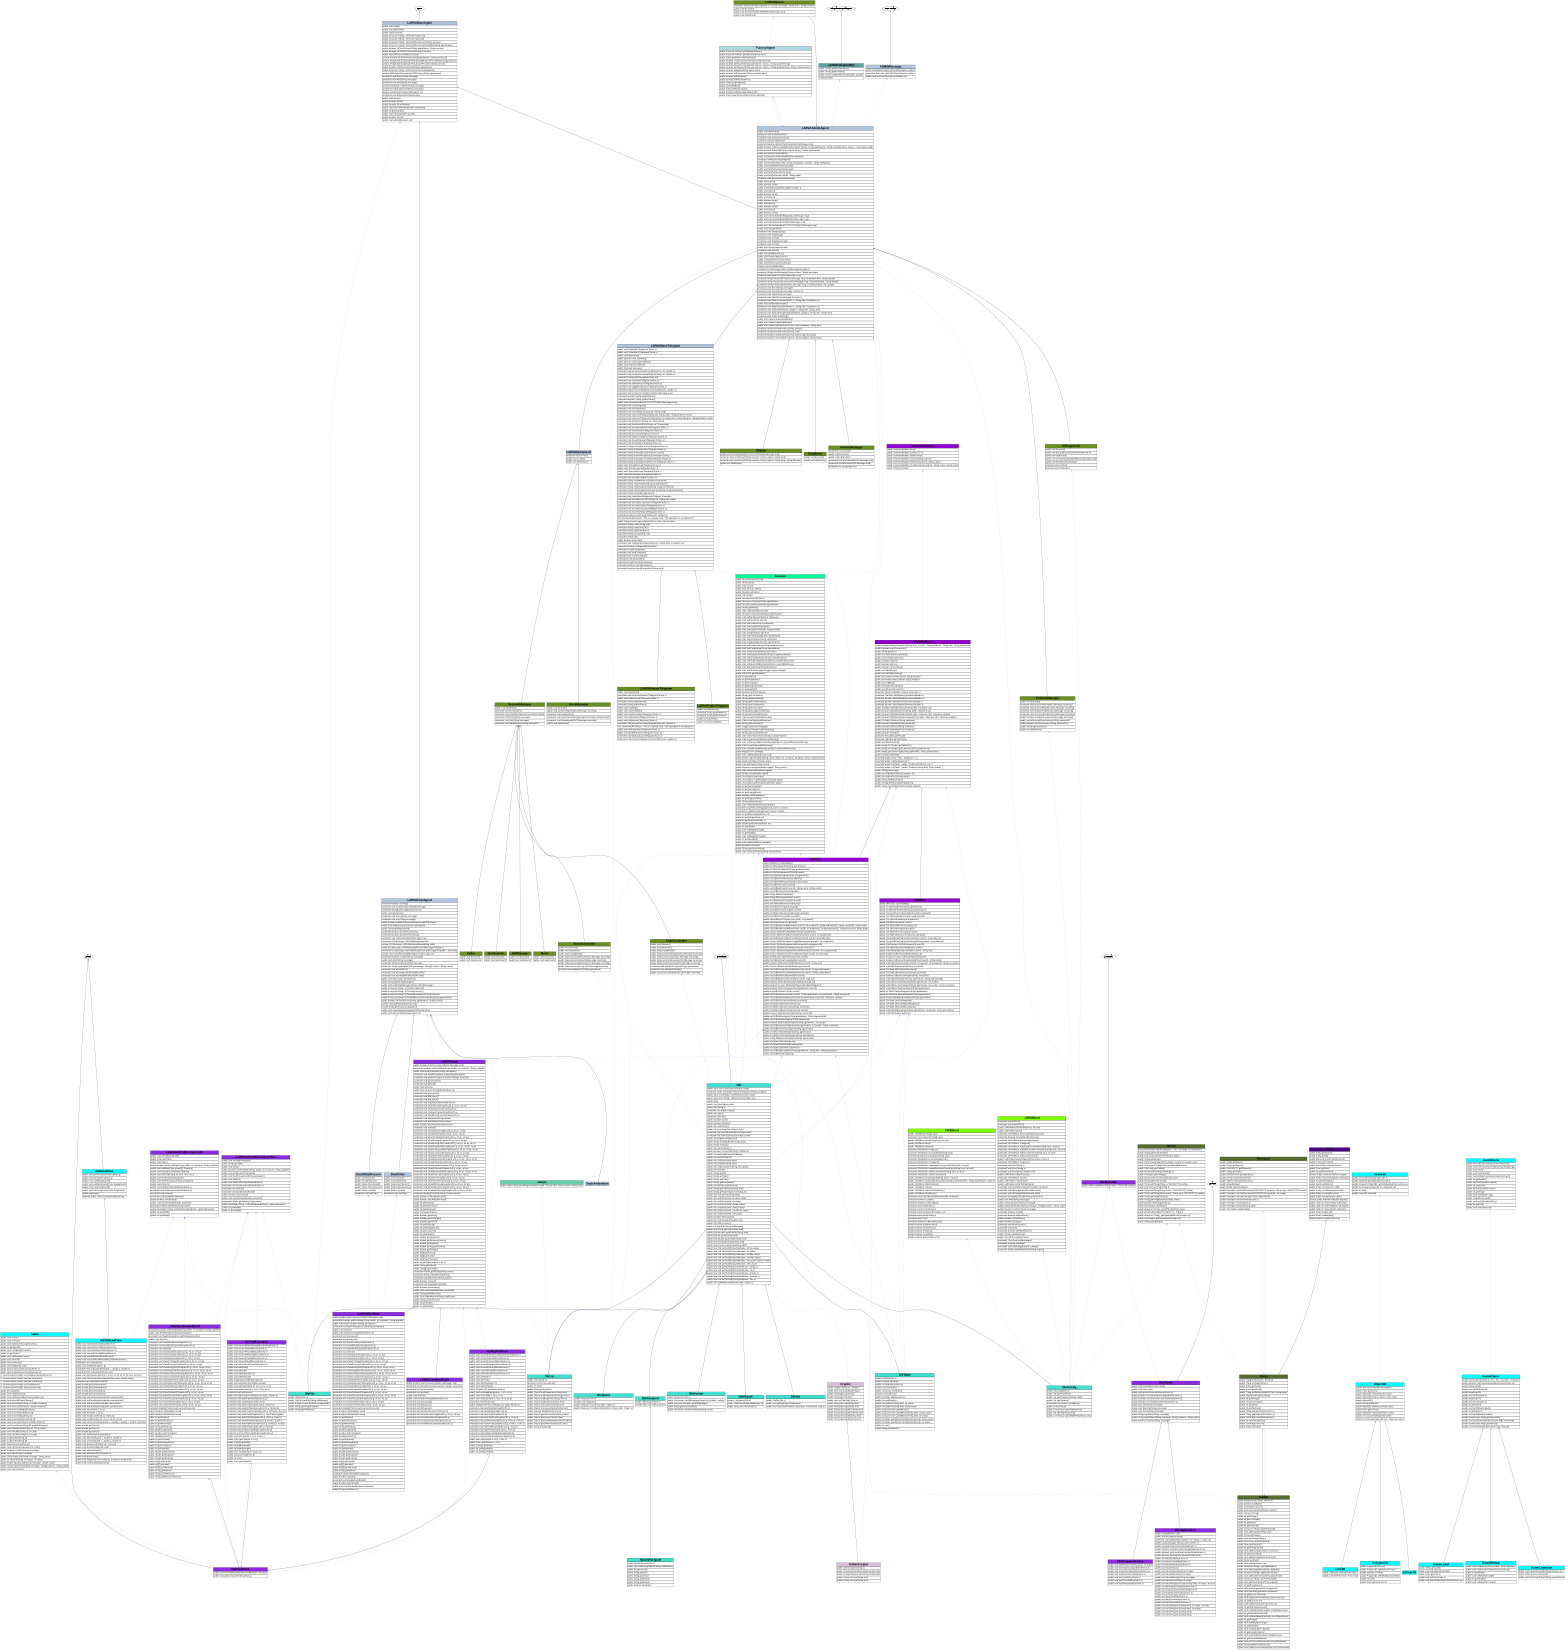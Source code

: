 digraph graphname {
     rankdir="BT"
dpi=600
 size="16,11!";
 margin=0;
LARVABoot LARVABoot [shape=plain, label=<<table border="0" cellborder="1" cellspacing="0"><tr><td bgcolor="Chartreuse"><FONT face="Arial" POINT-SIZE= "24"><b>LARVABoot</b></FONT></td></tr>
<tr><td align="left"><FONT face="Arial" POINT-SIZE= "18"><i>protected void initGUI()</i></FONT></td></tr>
<tr><td align="left"><FONT face="Arial" POINT-SIZE= "18"><i>protected void refreshGUI()</i></FONT></td></tr>
<tr><td align="left"><FONT face="Arial" POINT-SIZE= "18"><i>public LARVABoot Boot(String host, int port)</i></FONT></td></tr>
<tr><td align="left"><FONT face="Arial" POINT-SIZE= "18"><i>public LARVABoot Boot()</i></FONT></td></tr>
<tr><td align="left"><FONT face="Arial" POINT-SIZE= "18"><i>protected LARVABoot doCompleted(String task)</i></FONT></td></tr>
<tr><td align="left"><FONT face="Arial" POINT-SIZE= "18"><i>protected boolean isCompleted(String task)</i></FONT></td></tr>
<tr><td align="left"><FONT face="Arial" POINT-SIZE= "18"><i>protected LARVABoot processArguments()</i></FONT></td></tr>
<tr><td align="left"><FONT face="Arial" POINT-SIZE= "18"><i>protected LARVABoot Configure()</i></FONT></td></tr>
<tr><td align="left"><FONT face="Arial" POINT-SIZE= "18"><i>protected LARVABoot setupJadeConnection(String host, int port)</i></FONT></td></tr>
<tr><td align="left"><FONT face="Arial" POINT-SIZE= "18"><i>protected LARVABoot setupMicroJadeConnection(String host, int port)</i></FONT></td></tr>
<tr><td align="left"><FONT face="Arial" POINT-SIZE= "18"><i>protected LARVABoot selectConnection(String host, int port)</i></FONT></td></tr>
<tr><td align="left"><FONT face="Arial" POINT-SIZE= "18"><i>protected LARVABoot selectConnection()</i></FONT></td></tr>
<tr><td align="left"><FONT face="Arial" POINT-SIZE= "18"><i>public LARVABoot launchAgent(String name, Class c)</i></FONT></td></tr>
<tr><td align="left"><FONT face="Arial" POINT-SIZE= "18"><i>protected LARVABoot Progress()</i></FONT></td></tr>
<tr><td align="left"><FONT face="Arial" POINT-SIZE= "18"><i>protected void Info(String s)</i></FONT></td></tr>
<tr><td align="left"><FONT face="Arial" POINT-SIZE= "18"><i>protected void Error(String s)</i></FONT></td></tr>
<tr><td align="left"><FONT face="Arial" POINT-SIZE= "18"><i>protected void Exception(Exception ex)</i></FONT></td></tr>
<tr><td align="left"><FONT face="Arial" POINT-SIZE= "18"><i>public LARVABoot WaitToClose()</i></FONT></td></tr>
<tr><td align="left"><FONT face="Arial" POINT-SIZE= "18"><i>protected LARVABoot Close()</i></FONT></td></tr>
<tr><td align="left"><FONT face="Arial" POINT-SIZE= "18"><i>public LARVABoot ShutDown()</i></FONT></td></tr>
<tr><td align="left"><FONT face="Arial" POINT-SIZE= "18"><i>public LARVABoot WaitToShutDown()</i></FONT></td></tr>
<tr><td align="left"><FONT face="Arial" POINT-SIZE= "18"><i>protected void turnOff(ContainerController container)</i></FONT></td></tr>
<tr><td align="left"><FONT face="Arial" POINT-SIZE= "18"><i>protected void doSwingLater(Runnable what)</i></FONT></td></tr>
<tr><td align="left"><FONT face="Arial" POINT-SIZE= "18"><i>protected void doSwingWait(Runnable what)</i></FONT></td></tr>
<tr><td align="left"><FONT face="Arial" POINT-SIZE= "18"><i>protected void jadebootListener(ActionEvent e)</i></FONT></td></tr>
<tr><td align="left"><FONT face="Arial" POINT-SIZE= "18"><i>public void Alert(String message)</i></FONT></td></tr>
<tr><td align="left"><FONT face="Arial" POINT-SIZE= "18"><i>public String inputLine(String message)</i></FONT></td></tr>
<tr><td align="left"><FONT face="Arial" POINT-SIZE= "18"><i>public String inputSelect(String message, String[] options, String value)</i></FONT></td></tr>
<tr><td align="left"><FONT face="Arial" POINT-SIZE= "18"><i>public boolean Confirm(String message)</i></FONT></td></tr>
<tr><td align="left"><FONT face="Arial" POINT-SIZE= "18"><i>protected boolean isJade()</i></FONT></td></tr>
<tr><td align="left"><FONT face="Arial" POINT-SIZE= "18"><i>protected boolean isMicroBoot()</i></FONT></td></tr>
<tr><td align="left"><FONT face="Arial" POINT-SIZE= "18"><i>public boolean isShutDown()</i></FONT></td></tr>
<tr><td align="left"><FONT face="Arial" POINT-SIZE= "18"><i>public boolean isEmpty()</i></FONT></td></tr>
<tr><td align="left"><FONT face="Arial" POINT-SIZE= "18"><i>protected void Abort(String s)</i></FONT></td></tr>
<tr><td align="left"><FONT face="Arial" POINT-SIZE= "18"><i>protected void Exit()</i></FONT></td></tr>
<tr><td align="left"><FONT face="Arial" POINT-SIZE= "18"><i>protected boolean isBehindRouter()</i></FONT></td></tr>
<tr><td align="left"><FONT face="Arial" POINT-SIZE= "18"><i>public JFrame getMyFrame()</i></FONT></td></tr>
<tr><td align="left"><FONT face="Arial" POINT-SIZE= "18"><i>public JScrollPane getMyPane()</i></FONT></td></tr>
<tr><td align="left"><FONT face="Arial" POINT-SIZE= "18"><i>protected JTextArea getMessages()</i></FONT></td></tr>
<tr><td align="left"><FONT face="Arial" POINT-SIZE= "18"><i>protected boolean isDebug()</i></FONT></td></tr>
<tr><td align="left"><FONT face="Arial" POINT-SIZE= "18"><i>protected void setDebug(boolean _debug)</i></FONT></td></tr>
<tr><td align="left"><FONT face="Arial" POINT-SIZE= "18"><i>protected String clearMarkDowns(String original)</i></FONT></td></tr>
</table>>]
JADEBoot JADEBoot [shape=plain, label=<<table border="0" cellborder="1" cellspacing="0"><tr><td bgcolor="Chartreuse"><FONT face="Arial" POINT-SIZE= "24"><b>JADEBoot</b></FONT></td></tr>
<tr><td align="left"><FONT face="Arial" POINT-SIZE= "18"><i>public JADEBoot(String[] args)</i></FONT></td></tr>
<tr><td align="left"><FONT face="Arial" POINT-SIZE= "18"><i>protected void initBoot(String[] args)</i></FONT></td></tr>
<tr><td align="left"><FONT face="Arial" POINT-SIZE= "18"><i>public JADEBoot Boot(String host, int port)</i></FONT></td></tr>
<tr><td align="left"><FONT face="Arial" POINT-SIZE= "18"><i>public JADEBoot Boot()</i></FONT></td></tr>
<tr><td align="left"><FONT face="Arial" POINT-SIZE= "18"><i>public JADEBoot Reboot()</i></FONT></td></tr>
<tr><td align="left"><FONT face="Arial" POINT-SIZE= "18"><i>protected JADEBoot Progress()</i></FONT></td></tr>
<tr><td align="left"><FONT face="Arial" POINT-SIZE= "18"><i>protected JADEBoot doCompleted(String task)</i></FONT></td></tr>
<tr><td align="left"><FONT face="Arial" POINT-SIZE= "18"><i>protected boolean isCompleted(String task)</i></FONT></td></tr>
<tr><td align="left"><FONT face="Arial" POINT-SIZE= "18"><i>protected JADEBoot processArguments()</i></FONT></td></tr>
<tr><td align="left"><FONT face="Arial" POINT-SIZE= "18"><i>protected JADEBoot Configure()</i></FONT></td></tr>
<tr><td align="left"><FONT face="Arial" POINT-SIZE= "18"><i>protected JADEBoot setupJadeConnection(String host, int port)</i></FONT></td></tr>
<tr><td align="left"><FONT face="Arial" POINT-SIZE= "18"><i>protected JADEBoot setupMicroJadeConnection(String host, int port)</i></FONT></td></tr>
<tr><td align="left"><FONT face="Arial" POINT-SIZE= "18"><i>protected JADEBoot selectConnection(String host, int port)</i></FONT></td></tr>
<tr><td align="left"><FONT face="Arial" POINT-SIZE= "18"><i>protected JADEBoot selectConnection()</i></FONT></td></tr>
<tr><td align="left"><FONT face="Arial" POINT-SIZE= "18"><i>public JADEBoot launchAgent(String name, Class c)</i></FONT></td></tr>
<tr><td align="left"><FONT face="Arial" POINT-SIZE= "18"><i>public JADEBoot launchAgentContainer(String containerName, String agentName, Class c)</i></FONT></td></tr>
<tr><td align="left"><FONT face="Arial" POINT-SIZE= "18"><i>public JADEBoot WaitToClose()</i></FONT></td></tr>
<tr><td align="left"><FONT face="Arial" POINT-SIZE= "18"><i>public JADEBoot Close()</i></FONT></td></tr>
<tr><td align="left"><FONT face="Arial" POINT-SIZE= "18"><i>public JADEBoot WaitAndShutDown()</i></FONT></td></tr>
<tr><td align="left"><FONT face="Arial" POINT-SIZE= "18"><i>public JADEBoot ShutDown()</i></FONT></td></tr>
<tr><td align="left"><FONT face="Arial" POINT-SIZE= "18"><i>protected void turnOff(ContainerController container)</i></FONT></td></tr>
<tr><td align="left"><FONT face="Arial" POINT-SIZE= "18"><i>protected boolean isJade()</i></FONT></td></tr>
<tr><td align="left"><FONT face="Arial" POINT-SIZE= "18"><i>protected boolean isMicroBoot()</i></FONT></td></tr>
<tr><td align="left"><FONT face="Arial" POINT-SIZE= "18"><i>protected void Info(String s)</i></FONT></td></tr>
<tr><td align="left"><FONT face="Arial" POINT-SIZE= "18"><i>protected void Error(String s)</i></FONT></td></tr>
<tr><td align="left"><FONT face="Arial" POINT-SIZE= "18"><i>protected void Exception(Exception ex)</i></FONT></td></tr>
<tr><td align="left"><FONT face="Arial" POINT-SIZE= "18"><i>protected void Abort(String s)</i></FONT></td></tr>
<tr><td align="left"><FONT face="Arial" POINT-SIZE= "18"><i>protected void Exit()</i></FONT></td></tr>
<tr><td align="left"><FONT face="Arial" POINT-SIZE= "18"><i>protected boolean isBehindRouter()</i></FONT></td></tr>
<tr><td align="left"><FONT face="Arial" POINT-SIZE= "18"><i>public boolean activateLocks()</i></FONT></td></tr>
<tr><td align="left"><FONT face="Arial" POINT-SIZE= "18"><i>public boolean isShutDown()</i></FONT></td></tr>
<tr><td align="left"><FONT face="Arial" POINT-SIZE= "18"><i>public boolean isReboot()</i></FONT></td></tr>
<tr><td align="left"><FONT face="Arial" POINT-SIZE= "18"><i>public boolean mustWait()</i></FONT></td></tr>
<tr><td align="left"><FONT face="Arial" POINT-SIZE= "18"><i>public boolean deactivateLocks()</i></FONT></td></tr>
</table>>]
Session Session [shape=plain, label=<<table border="0" cellborder="1" cellspacing="0"><tr><td bgcolor="MediumSpringGreen"><FONT face="Arial" POINT-SIZE= "24"><b>Session</b></FONT></td></tr>
<tr><td align="left"><FONT face="Arial" POINT-SIZE= "18"><i>public Session(DBA2122 db)</i></FONT></td></tr>
<tr><td align="left"><FONT face="Arial" POINT-SIZE= "18"><i>public String open()</i></FONT></td></tr>
<tr><td align="left"><FONT face="Arial" POINT-SIZE= "18"><i>public void close()</i></FONT></td></tr>
<tr><td align="left"><FONT face="Arial" POINT-SIZE= "18"><i>public final Session clear()</i></FONT></td></tr>
<tr><td align="left"><FONT face="Arial" POINT-SIZE= "18"><i>public boolean isEmpty()</i></FONT></td></tr>
<tr><td align="left"><FONT face="Arial" POINT-SIZE= "18"><i>public Ole toOle()</i></FONT></td></tr>
<tr><td align="left"><FONT face="Arial" POINT-SIZE= "18"><i>public Session fromOle(Ole o)</i></FONT></td></tr>
<tr><td align="left"><FONT face="Arial" POINT-SIZE= "18"><i>public Session setOwner(String agentName)</i></FONT></td></tr>
<tr><td align="left"><FONT face="Arial" POINT-SIZE= "18"><i>public Session addGuest(String agentName)</i></FONT></td></tr>
<tr><td align="left"><FONT face="Arial" POINT-SIZE= "18"><i>public World getWorld()</i></FONT></td></tr>
<tr><td align="left"><FONT face="Arial" POINT-SIZE= "18"><i>public void setWorld(World world)</i></FONT></td></tr>
<tr><td align="left"><FONT face="Arial" POINT-SIZE= "18"><i>public Session setContext(String problemName)</i></FONT></td></tr>
<tr><td align="left"><FONT face="Arial" POINT-SIZE= "18"><i>public void setDatabase(DBA2122 database)</i></FONT></td></tr>
<tr><td align="left"><FONT face="Arial" POINT-SIZE= "18"><i>public void setUserID(int userID)</i></FONT></td></tr>
<tr><td align="left"><FONT face="Arial" POINT-SIZE= "18"><i>public void setProblemID(int problemID)</i></FONT></td></tr>
<tr><td align="left"><FONT face="Arial" POINT-SIZE= "18"><i>public void setGroupID(int groupID)</i></FONT></td></tr>
<tr><td align="left"><FONT face="Arial" POINT-SIZE= "18"><i>public void setAssignmentID(int assignmentID)</i></FONT></td></tr>
<tr><td align="left"><FONT face="Arial" POINT-SIZE= "18"><i>public void setAgentID(int agentID)</i></FONT></td></tr>
<tr><td align="left"><FONT face="Arial" POINT-SIZE= "18"><i>public void setIsIndividual(boolean isIndividual)</i></FONT></td></tr>
<tr><td align="left"><FONT face="Arial" POINT-SIZE= "18"><i>public void setUserName(String userName)</i></FONT></td></tr>
<tr><td align="left"><FONT face="Arial" POINT-SIZE= "18"><i>public void setAgentName(String agentName)</i></FONT></td></tr>
<tr><td align="left"><FONT face="Arial" POINT-SIZE= "18"><i>public void setProblemName(String problemName)</i></FONT></td></tr>
<tr><td align="left"><FONT face="Arial" POINT-SIZE= "18"><i>public void setGroupName(String groupName)</i></FONT></td></tr>
<tr><td align="left"><FONT face="Arial" POINT-SIZE= "18"><i>public void setSessionID(String sessionID)</i></FONT></td></tr>
<tr><td align="left"><FONT face="Arial" POINT-SIZE= "18"><i>public void setAssignmentName(String assignmentName)</i></FONT></td></tr>
<tr><td align="left"><FONT face="Arial" POINT-SIZE= "18"><i>public void setControllerName(String controllerName)</i></FONT></td></tr>
<tr><td align="left"><FONT face="Arial" POINT-SIZE= "18"><i>public void setProblemMilestones(OleList problemMilestones)</i></FONT></td></tr>
<tr><td align="left"><FONT face="Arial" POINT-SIZE= "18"><i>public void setSessionMilestones(OleList sessionMilestones)</i></FONT></td></tr>
<tr><td align="left"><FONT face="Arial" POINT-SIZE= "18"><i>public void setLastAction(String lastAction)</i></FONT></td></tr>
<tr><td align="left"><FONT face="Arial" POINT-SIZE= "18"><i>public void setSessionLogger(Logger sessionLogger)</i></FONT></td></tr>
<tr><td align="left"><FONT face="Arial" POINT-SIZE= "18"><i>public DBA2122 getDatabase()</i></FONT></td></tr>
<tr><td align="left"><FONT face="Arial" POINT-SIZE= "18"><i>public int getUserID()</i></FONT></td></tr>
<tr><td align="left"><FONT face="Arial" POINT-SIZE= "18"><i>public int getProblemID()</i></FONT></td></tr>
<tr><td align="left"><FONT face="Arial" POINT-SIZE= "18"><i>public int getGroupID()</i></FONT></td></tr>
<tr><td align="left"><FONT face="Arial" POINT-SIZE= "18"><i>public int getAssignmentID()</i></FONT></td></tr>
<tr><td align="left"><FONT face="Arial" POINT-SIZE= "18"><i>public int getAgentID()</i></FONT></td></tr>
<tr><td align="left"><FONT face="Arial" POINT-SIZE= "18"><i>public boolean getIsIndividual()</i></FONT></td></tr>
<tr><td align="left"><FONT face="Arial" POINT-SIZE= "18"><i>public String getUserName()</i></FONT></td></tr>
<tr><td align="left"><FONT face="Arial" POINT-SIZE= "18"><i>public String getAgentName()</i></FONT></td></tr>
<tr><td align="left"><FONT face="Arial" POINT-SIZE= "18"><i>public String getProblemName()</i></FONT></td></tr>
<tr><td align="left"><FONT face="Arial" POINT-SIZE= "18"><i>public String getGroupName()</i></FONT></td></tr>
<tr><td align="left"><FONT face="Arial" POINT-SIZE= "18"><i>public String getSessionID()</i></FONT></td></tr>
<tr><td align="left"><FONT face="Arial" POINT-SIZE= "18"><i>public String getAssignmentName()</i></FONT></td></tr>
<tr><td align="left"><FONT face="Arial" POINT-SIZE= "18"><i>public String getControllerName()</i></FONT></td></tr>
<tr><td align="left"><FONT face="Arial" POINT-SIZE= "18"><i>public OleList getProblemMilestones()</i></FONT></td></tr>
<tr><td align="left"><FONT face="Arial" POINT-SIZE= "18"><i>public OleList getSessionMilestones()</i></FONT></td></tr>
<tr><td align="left"><FONT face="Arial" POINT-SIZE= "18"><i>public String getLastAction()</i></FONT></td></tr>
<tr><td align="left"><FONT face="Arial" POINT-SIZE= "18"><i>public Logger getSessionLogger()</i></FONT></td></tr>
<tr><td align="left"><FONT face="Arial" POINT-SIZE= "18"><i>public ArrayList&lt;Integer&gt; getFellowsID()</i></FONT></td></tr>
<tr><td align="left"><FONT face="Arial" POINT-SIZE= "18"><i>public String getContainerName()</i></FONT></td></tr>
<tr><td align="left"><FONT face="Arial" POINT-SIZE= "18"><i>public void setContainerName(String containerName)</i></FONT></td></tr>
<tr><td align="left"><FONT face="Arial" POINT-SIZE= "18"><i>public OleList getSessionMilestonesMissing()</i></FONT></td></tr>
<tr><td align="left"><FONT face="Arial" POINT-SIZE= "18"><i>public void setSessionMilestonesMissing(OleList sessionMilestonesMissing)</i></FONT></td></tr>
<tr><td align="left"><FONT face="Arial" POINT-SIZE= "18"><i>public OleList getAchievedMilestones()</i></FONT></td></tr>
<tr><td align="left"><FONT face="Arial" POINT-SIZE= "18"><i>public void setAchievedMilestones(OleList achievedMilestones)</i></FONT></td></tr>
<tr><td align="left"><FONT face="Arial" POINT-SIZE= "18"><i>public Map2DColor getMap()</i></FONT></td></tr>
<tr><td align="left"><FONT face="Arial" POINT-SIZE= "18"><i>public void setMap(Map2DColor map)</i></FONT></td></tr>
<tr><td align="left"><FONT face="Arial" POINT-SIZE= "18"><i>public liveBot registerAgent(String name, Roles rol, int basex, int basey, OleList attachments)</i></FONT></td></tr>
<tr><td align="left"><FONT face="Arial" POINT-SIZE= "18"><i>public liveBot findAgent(String name)</i></FONT></td></tr>
<tr><td align="left"><FONT face="Arial" POINT-SIZE= "18"><i>public void addTrace(String record)</i></FONT></td></tr>
<tr><td align="left"><FONT face="Arial" POINT-SIZE= "18"><i>public boolean execAgent(liveBot agent, String action)</i></FONT></td></tr>
<tr><td align="left"><FONT face="Arial" POINT-SIZE= "18"><i>public void checkStatus(liveBot agent)</i></FONT></td></tr>
<tr><td align="left"><FONT face="Arial" POINT-SIZE= "18"><i>public String isGoal(liveBot agent)</i></FONT></td></tr>
<tr><td align="left"><FONT face="Arial" POINT-SIZE= "18"><i>public JsonObject getGoals()</i></FONT></td></tr>
<tr><td align="left"><FONT face="Arial" POINT-SIZE= "18"><i>public JsonObject readPerceptions(liveBot agent)</i></FONT></td></tr>
<tr><td align="left"><FONT face="Arial" POINT-SIZE= "18"><i>public JsonObject getPerceptions(liveBot agent)</i></FONT></td></tr>
<tr><td align="left"><FONT face="Arial" POINT-SIZE= "18"><i>public int getNumPayload()</i></FONT></td></tr>
<tr><td align="left"><FONT face="Arial" POINT-SIZE= "18"><i>public int getNumSteps()</i></FONT></td></tr>
<tr><td align="left"><FONT face="Arial" POINT-SIZE= "18"><i>public int getEnergyBurnt()</i></FONT></td></tr>
<tr><td align="left"><FONT face="Arial" POINT-SIZE= "18"><i>public boolean hasDistances()</i></FONT></td></tr>
<tr><td align="left"><FONT face="Arial" POINT-SIZE= "18"><i>public int getElapsedTime()</i></FONT></td></tr>
<tr><td align="left"><FONT face="Arial" POINT-SIZE= "18"><i>public String getOpenDate()</i></FONT></td></tr>
<tr><td align="left"><FONT face="Arial" POINT-SIZE= "18"><i>public void setOpenDate(String sthOpen)</i></FONT></td></tr>
<tr><td align="left"><FONT face="Arial" POINT-SIZE= "18"><i>protected int getSensorRange(glossary.sensors name)</i></FONT></td></tr>
<tr><td align="left"><FONT face="Arial" POINT-SIZE= "18"><i>protected int getBurnRatio(glossary.sensors name)</i></FONT></td></tr>
<tr><td align="left"><FONT face="Arial" POINT-SIZE= "18"><i>public int getMaxVisibility(Roles rol)</i></FONT></td></tr>
<tr><td align="left"><FONT face="Arial" POINT-SIZE= "18"><i>public int getRange(Roles rol)</i></FONT></td></tr>
<tr><td align="left"><FONT face="Arial" POINT-SIZE= "18"><i>public int getMaxLevel(Roles r)</i></FONT></td></tr>
<tr><td align="left"><FONT face="Arial" POINT-SIZE= "18"><i>public double getBurnRate(Roles rol)</i></FONT></td></tr>
<tr><td align="left"><FONT face="Arial" POINT-SIZE= "18"><i>public int getWidth()</i></FONT></td></tr>
<tr><td align="left"><FONT face="Arial" POINT-SIZE= "18"><i>public void setWidth(int width)</i></FONT></td></tr>
<tr><td align="left"><FONT face="Arial" POINT-SIZE= "18"><i>public int getHeight()</i></FONT></td></tr>
<tr><td align="left"><FONT face="Arial" POINT-SIZE= "18"><i>public void setHeight(int height)</i></FONT></td></tr>
<tr><td align="left"><FONT face="Arial" POINT-SIZE= "18"><i>public int getMaxflight()</i></FONT></td></tr>
<tr><td align="left"><FONT face="Arial" POINT-SIZE= "18"><i>public void setMaxflight(int maxflight)</i></FONT></td></tr>
<tr><td align="left"><FONT face="Arial" POINT-SIZE= "18"><i>public boolean isSolved()</i></FONT></td></tr>
<tr><td align="left"><FONT face="Arial" POINT-SIZE= "18"><i>public String getSessionAlias()</i></FONT></td></tr>
<tr><td align="left"><FONT face="Arial" POINT-SIZE= "18"><i>public void setSessionAlias(String sessionAlias)</i></FONT></td></tr>
</table>>]
OleQuery OleQuery [shape=plain, label=<<table border="0" cellborder="1" cellspacing="0"><tr><td bgcolor="Turquoise"><FONT face="Arial" POINT-SIZE= "24"><b>OleQuery</b></FONT></td></tr>
<tr><td align="left"><FONT face="Arial" POINT-SIZE= "18"><i>public OleQuery(Ole o)</i></FONT></td></tr>
<tr><td align="left"><FONT face="Arial" POINT-SIZE= "18"><i>private void InitQuery()</i></FONT></td></tr>
<tr><td align="left"><FONT face="Arial" POINT-SIZE= "18"><i>public OleQuery Pair(String field, Object o)</i></FONT></td></tr>
<tr><td align="left"><FONT face="Arial" POINT-SIZE= "18"><i>public OleQuery Condition(String field, String comp, Object o)</i></FONT></td></tr>
</table>>]
Ole Ole [shape=plain, label=<<table border="0" cellborder="1" cellspacing="0"><tr><td bgcolor="Turquoise"><FONT face="Arial" POINT-SIZE= "24"><b>Ole</b></FONT></td></tr>
<tr><td align="left"><FONT face="Arial" POINT-SIZE= "18"><i>public static Ole Json2Ole(JsonObject jsole)</i></FONT></td></tr>
<tr><td align="left"><FONT face="Arial" POINT-SIZE= "18"><i>protected static JsonValue Ole2JsonValue(JsonValue jsobject)</i></FONT></td></tr>
<tr><td align="left"><FONT face="Arial" POINT-SIZE= "18"><i>public static JsonObject Ole2PlainJson(Ole odata)</i></FONT></td></tr>
<tr><td align="left"><FONT face="Arial" POINT-SIZE= "18"><i>public static List&lt;String&gt; allNames(JsonObject jso)</i></FONT></td></tr>
<tr><td align="left"><FONT face="Arial" POINT-SIZE= "18"><i>public Ole()</i></FONT></td></tr>
<tr><td align="left"><FONT face="Arial" POINT-SIZE= "18"><i>public Ole(JsonObject jsole)</i></FONT></td></tr>
<tr><td align="left"><FONT face="Arial" POINT-SIZE= "18"><i>public Ole(String s)</i></FONT></td></tr>
<tr><td align="left"><FONT face="Arial" POINT-SIZE= "18"><i>protected JsonObject meta()</i></FONT></td></tr>
<tr><td align="left"><FONT face="Arial" POINT-SIZE= "18"><i>public Ole clear()</i></FONT></td></tr>
<tr><td align="left"><FONT face="Arial" POINT-SIZE= "18"><i>protected void Init()</i></FONT></td></tr>
<tr><td align="left"><FONT face="Arial" POINT-SIZE= "18"><i>public boolean isOle()</i></FONT></td></tr>
<tr><td align="left"><FONT face="Arial" POINT-SIZE= "18"><i>public boolean isEmpty()</i></FONT></td></tr>
<tr><td align="left"><FONT face="Arial" POINT-SIZE= "18"><i>public Ole set(String s)</i></FONT></td></tr>
<tr><td align="left"><FONT face="Arial" POINT-SIZE= "18"><i>public Ole fromJson(JsonObject jsole)</i></FONT></td></tr>
<tr><td align="left"><FONT face="Arial" POINT-SIZE= "18"><i>protected Ole fromPlainJson(JsonObject jsole)</i></FONT></td></tr>
<tr><td align="left"><FONT face="Arial" POINT-SIZE= "18"><i>protected Ole fromFullJson(JsonObject jsole)</i></FONT></td></tr>
<tr><td align="left"><FONT face="Arial" POINT-SIZE= "18"><i>public JsonObject toPlainJson()</i></FONT></td></tr>
<tr><td align="left"><FONT face="Arial" POINT-SIZE= "18"><i>public String toString(WriterConfig wcon)</i></FONT></td></tr>
<tr><td align="left"><FONT face="Arial" POINT-SIZE= "18"><i>public String toString()</i></FONT></td></tr>
<tr><td align="left"><FONT face="Arial" POINT-SIZE= "18"><i>public Ole parse(String s)</i></FONT></td></tr>
<tr><td align="left"><FONT face="Arial" POINT-SIZE= "18"><i>public boolean checkField(String fieldName)</i></FONT></td></tr>
<tr><td align="left"><FONT face="Arial" POINT-SIZE= "18"><i>public Ole addField(String fieldName)</i></FONT></td></tr>
<tr><td align="left"><FONT face="Arial" POINT-SIZE= "18"><i>public Ole setID(String id)</i></FONT></td></tr>
<tr><td align="left"><FONT face="Arial" POINT-SIZE= "18"><i>public Ole setType(String type)</i></FONT></td></tr>
<tr><td align="left"><FONT face="Arial" POINT-SIZE= "18"><i>public Ole setDate(String date)</i></FONT></td></tr>
<tr><td align="left"><FONT face="Arial" POINT-SIZE= "18"><i>public Ole setDescription(String description)</i></FONT></td></tr>
<tr><td align="left"><FONT face="Arial" POINT-SIZE= "18"><i>public Ole setOle()</i></FONT></td></tr>
<tr><td align="left"><FONT face="Arial" POINT-SIZE= "18"><i>public String getID()</i></FONT></td></tr>
<tr><td align="left"><FONT face="Arial" POINT-SIZE= "18"><i>public String getType()</i></FONT></td></tr>
<tr><td align="left"><FONT face="Arial" POINT-SIZE= "18"><i>public String getDate()</i></FONT></td></tr>
<tr><td align="left"><FONT face="Arial" POINT-SIZE= "18"><i>public String getDescription()</i></FONT></td></tr>
<tr><td align="left"><FONT face="Arial" POINT-SIZE= "18"><i>public List&lt;String&gt; getFieldList()</i></FONT></td></tr>
<tr><td align="left"><FONT face="Arial" POINT-SIZE= "18"><i>public String getFieldType(String field)</i></FONT></td></tr>
<tr><td align="left"><FONT face="Arial" POINT-SIZE= "18"><i>public String getValueType(JsonValue jsv)</i></FONT></td></tr>
<tr><td align="left"><FONT face="Arial" POINT-SIZE= "18"><i>public final Ole getOle(String field)</i></FONT></td></tr>
<tr><td align="left"><FONT face="Arial" POINT-SIZE= "18"><i>public Ole set(String field, boolean value)</i></FONT></td></tr>
<tr><td align="left"><FONT face="Arial" POINT-SIZE= "18"><i>public Ole set(String field, int value)</i></FONT></td></tr>
<tr><td align="left"><FONT face="Arial" POINT-SIZE= "18"><i>public Ole set(String field, double value)</i></FONT></td></tr>
<tr><td align="left"><FONT face="Arial" POINT-SIZE= "18"><i>public Ole set(String field, String value)</i></FONT></td></tr>
<tr><td align="left"><FONT face="Arial" POINT-SIZE= "18"><i>public Ole set(String field, JsonArray value)</i></FONT></td></tr>
<tr><td align="left"><FONT face="Arial" POINT-SIZE= "18"><i>public Ole set(String field, Ole value)</i></FONT></td></tr>
<tr><td align="left"><FONT face="Arial" POINT-SIZE= "18"><i>public boolean isEncrypted()</i></FONT></td></tr>
<tr><td align="left"><FONT face="Arial" POINT-SIZE= "18"><i>public Ole onEncryption(Cryptor myc)</i></FONT></td></tr>
<tr><td align="left"><FONT face="Arial" POINT-SIZE= "18"><i>public Ole offEncryption()</i></FONT></td></tr>
<tr><td align="left"><FONT face="Arial" POINT-SIZE= "18"><i>public Ole loadFile(String fullfilename)</i></FONT></td></tr>
<tr><td align="left"><FONT face="Arial" POINT-SIZE= "18"><i>public final String getField(String field)</i></FONT></td></tr>
<tr><td align="left"><FONT face="Arial" POINT-SIZE= "18"><i>public final boolean getBoolean(String field)</i></FONT></td></tr>
<tr><td align="left"><FONT face="Arial" POINT-SIZE= "18"><i>public final int getInt(String field)</i></FONT></td></tr>
<tr><td align="left"><FONT face="Arial" POINT-SIZE= "18"><i>public final double getDouble(String field)</i></FONT></td></tr>
<tr><td align="left"><FONT face="Arial" POINT-SIZE= "18"><i>public final String getString(String field)</i></FONT></td></tr>
<tr><td align="left"><FONT face="Arial" POINT-SIZE= "18"><i>public final ArrayList getArray(String field)</i></FONT></td></tr>
<tr><td align="left"><FONT face="Arial" POINT-SIZE= "18"><i>public final Ole setField(String fieldname, String value)</i></FONT></td></tr>
<tr><td align="left"><FONT face="Arial" POINT-SIZE= "18"><i>public final Ole setField(String fieldname, int value)</i></FONT></td></tr>
<tr><td align="left"><FONT face="Arial" POINT-SIZE= "18"><i>public final Ole setField(String fieldname, double value)</i></FONT></td></tr>
<tr><td align="left"><FONT face="Arial" POINT-SIZE= "18"><i>public final Ole setField(String fieldname, boolean value)</i></FONT></td></tr>
<tr><td align="left"><FONT face="Arial" POINT-SIZE= "18"><i>public final Ole setField(String fieldname, ArrayList&lt;Object&gt; value)</i></FONT></td></tr>
<tr><td align="left"><FONT face="Arial" POINT-SIZE= "18"><i>public final Ole setField(String fieldname, Ole value)</i></FONT></td></tr>
<tr><td align="left"><FONT face="Arial" POINT-SIZE= "18"><i>public final Ole addToField(String fieldname, String v)</i></FONT></td></tr>
<tr><td align="left"><FONT face="Arial" POINT-SIZE= "18"><i>public final Ole addToField(String fieldname, int v)</i></FONT></td></tr>
<tr><td align="left"><FONT face="Arial" POINT-SIZE= "18"><i>public final Ole addToField(String fieldname, double v)</i></FONT></td></tr>
<tr><td align="left"><FONT face="Arial" POINT-SIZE= "18"><i>public final Ole addToField(String fieldname, boolean v)</i></FONT></td></tr>
<tr><td align="left"><FONT face="Arial" POINT-SIZE= "18"><i>public final Ole addToField(String fieldname, Ole v)</i></FONT></td></tr>
<tr><td align="left"><FONT face="Arial" POINT-SIZE= "18"><i>public Ole setFieldGeneric(String field, Object s)</i></FONT></td></tr>
</table>>]
OleTable OleTable [shape=plain, label=<<table border="0" cellborder="1" cellspacing="0"><tr><td bgcolor="Turquoise"><FONT face="Arial" POINT-SIZE= "24"><b>OleTable</b></FONT></td></tr>
<tr><td align="left"><FONT face="Arial" POINT-SIZE= "18"><i>public OleTable(Ole o)</i></FONT></td></tr>
<tr><td align="left"><FONT face="Arial" POINT-SIZE= "18"><i>public boolean isEmpty()</i></FONT></td></tr>
<tr><td align="left"><FONT face="Arial" POINT-SIZE= "18"><i>public OleTable(ResultSet rs)</i></FONT></td></tr>
<tr><td align="left"><FONT face="Arial" POINT-SIZE= "18"><i>private void InitTable()</i></FONT></td></tr>
<tr><td align="left"><FONT face="Arial" POINT-SIZE= "18"><i>public JsonArray rawRows()</i></FONT></td></tr>
<tr><td align="left"><FONT face="Arial" POINT-SIZE= "18"><i>private void initRows()</i></FONT></td></tr>
<tr><td align="left"><FONT face="Arial" POINT-SIZE= "18"><i>public OleTable addRow(Ole o)</i></FONT></td></tr>
<tr><td align="left"><FONT face="Arial" POINT-SIZE= "18"><i>public Ole getRow(int r)</i></FONT></td></tr>
<tr><td align="left"><FONT face="Arial" POINT-SIZE= "18"><i>public Ole getRow(String field, int value)</i></FONT></td></tr>
<tr><td align="left"><FONT face="Arial" POINT-SIZE= "18"><i>public Ole getRow(String field, String value)</i></FONT></td></tr>
<tr><td align="left"><FONT face="Arial" POINT-SIZE= "18"><i>public ArrayList&lt;Ole&gt; getAllRows()</i></FONT></td></tr>
<tr><td align="left"><FONT face="Arial" POINT-SIZE= "18"><i>public ArrayList&lt;Ole&gt; getAllRows(String field, String value)</i></FONT></td></tr>
<tr><td align="left"><FONT face="Arial" POINT-SIZE= "18"><i>public ArrayList&lt;Ole&gt; getAllRows(String field, int value)</i></FONT></td></tr>
<tr><td align="left"><FONT face="Arial" POINT-SIZE= "18"><i>public OleTable getAllRowsOleTable(String field, String value)</i></FONT></td></tr>
<tr><td align="left"><FONT face="Arial" POINT-SIZE= "18"><i>public OleTable getAllRowsOleTable(String field, int value)</i></FONT></td></tr>
<tr><td align="left"><FONT face="Arial" POINT-SIZE= "18"><i>public int size()</i></FONT></td></tr>
<tr><td align="left"><FONT face="Arial" POINT-SIZE= "18"><i>public String prettyprint()</i></FONT></td></tr>
</table>>]
AdminPassport AdminPassport [shape=plain, label=<<table border="0" cellborder="1" cellspacing="0"><tr><td bgcolor="Turquoise"><FONT face="Arial" POINT-SIZE= "24"><b>AdminPassport</b></FONT></td></tr>
<tr><td align="left"><FONT face="Arial" POINT-SIZE= "18"><i>public AdminPassport(Ole o)</i></FONT></td></tr>
<tr><td align="left"><FONT face="Arial" POINT-SIZE= "18"><i>public Ole loadEncryptedFile(String fullfilename)</i></FONT></td></tr>
<tr><td align="left"><FONT face="Arial" POINT-SIZE= "18"><i>public int getUserID()</i></FONT></td></tr>
<tr><td align="left"><FONT face="Arial" POINT-SIZE= "18"><i>public String getCid()</i></FONT></td></tr>
<tr><td align="left"><FONT face="Arial" POINT-SIZE= "18"><i>public String getAlias()</i></FONT></td></tr>
<tr><td align="left"><FONT face="Arial" POINT-SIZE= "18"><i>public String getEmail()</i></FONT></td></tr>
<tr><td align="left"><FONT face="Arial" POINT-SIZE= "18"><i>public String getName()</i></FONT></td></tr>
<tr><td align="left"><FONT face="Arial" POINT-SIZE= "18"><i>public boolean isEmpty()</i></FONT></td></tr>
</table>>]
OleFile OleFile [shape=plain, label=<<table border="0" cellborder="1" cellspacing="0"><tr><td bgcolor="Turquoise"><FONT face="Arial" POINT-SIZE= "24"><b>OleFile</b></FONT></td></tr>
<tr><td align="left"><FONT face="Arial" POINT-SIZE= "18"><i>public OleFile(Ole o)</i></FONT></td></tr>
<tr><td align="left"><FONT face="Arial" POINT-SIZE= "18"><i>public OleFile loadFile(String fullfilename)</i></FONT></td></tr>
<tr><td align="left"><FONT face="Arial" POINT-SIZE= "18"><i>public boolean saveFile(String outputfolder)</i></FONT></td></tr>
<tr><td align="left"><FONT face="Arial" POINT-SIZE= "18"><i>public String getStringContent()</i></FONT></td></tr>
<tr><td align="left"><FONT face="Arial" POINT-SIZE= "18"><i>public String getFileName()</i></FONT></td></tr>
</table>>]
OleSensor OleSensor [shape=plain, label=<<table border="0" cellborder="1" cellspacing="0"><tr><td bgcolor="Turquoise"><FONT face="Arial" POINT-SIZE= "24"><b>OleSensor</b></FONT></td></tr>
<tr><td align="left"><FONT face="Arial" POINT-SIZE= "18"><i>public OleSensor(Ole o)</i></FONT></td></tr>
<tr><td align="left"><FONT face="Arial" POINT-SIZE= "18"><i>public OleSensor setAllReadings(ArrayList&lt;Double&gt; values)</i></FONT></td></tr>
<tr><td align="left"><FONT face="Arial" POINT-SIZE= "18"><i>public ArrayList&lt;Double&gt; getAllReadings()</i></FONT></td></tr>
<tr><td align="left"><FONT face="Arial" POINT-SIZE= "18"><i>public String getSensorName()</i></FONT></td></tr>
<tr><td align="left"><FONT face="Arial" POINT-SIZE= "18"><i>public OleSensor setSensorName(String name)</i></FONT></td></tr>
</table>>]
OleList OleList [shape=plain, label=<<table border="0" cellborder="1" cellspacing="0"><tr><td bgcolor="Turquoise"><FONT face="Arial" POINT-SIZE= "24"><b>OleList</b></FONT></td></tr>
<tr><td align="left"><FONT face="Arial" POINT-SIZE= "18"><i>public OleList(Ole o)</i></FONT></td></tr>
<tr><td align="left"><FONT face="Arial" POINT-SIZE= "18"><i>protected JsonArray getList()</i></FONT></td></tr>
<tr><td align="left"><FONT face="Arial" POINT-SIZE= "18"><i>public int size()</i></FONT></td></tr>
<tr><td align="left"><FONT face="Arial" POINT-SIZE= "18"><i>public String getItem(int i)</i></FONT></td></tr>
<tr><td align="left"><FONT face="Arial" POINT-SIZE= "18"><i>public OleList addUniqueItem(String item)</i></FONT></td></tr>
<tr><td align="left"><FONT face="Arial" POINT-SIZE= "18"><i>public OleList addUniqueItem(String[] items)</i></FONT></td></tr>
<tr><td align="left"><FONT face="Arial" POINT-SIZE= "18"><i>public OleList addDupItem(String[] items)</i></FONT></td></tr>
<tr><td align="left"><FONT face="Arial" POINT-SIZE= "18"><i>public OleList addDupItem(String item)</i></FONT></td></tr>
<tr><td align="left"><FONT face="Arial" POINT-SIZE= "18"><i>public OleList removeItem(String item)</i></FONT></td></tr>
<tr><td align="left"><FONT face="Arial" POINT-SIZE= "18"><i>public OleList removeALlItems(String item)</i></FONT></td></tr>
<tr><td align="left"><FONT face="Arial" POINT-SIZE= "18"><i>public boolean findItem(String item)</i></FONT></td></tr>
<tr><td align="left"><FONT face="Arial" POINT-SIZE= "18"><i>public OleList getIntersection(OleList other)</i></FONT></td></tr>
<tr><td align="left"><FONT face="Arial" POINT-SIZE= "18"><i>public OleList getUnion(OleList other)</i></FONT></td></tr>
<tr><td align="left"><FONT face="Arial" POINT-SIZE= "18"><i>public OleList getConcatenation(OleList other)</i></FONT></td></tr>
<tr><td align="left"><FONT face="Arial" POINT-SIZE= "18"><i>public OleList getDifference(OleList other)</i></FONT></td></tr>
<tr><td align="left"><FONT face="Arial" POINT-SIZE= "18"><i>public String prettyprint()</i></FONT></td></tr>
</table>>]
OleDot OleDot [shape=plain, label=<<table border="0" cellborder="1" cellspacing="0"><tr><td bgcolor="Turquoise"><FONT face="Arial" POINT-SIZE= "24"><b>OleDot</b></FONT></td></tr>
<tr><td align="left"><FONT face="Arial" POINT-SIZE= "18"><i>public OleDot(Ole o)</i></FONT></td></tr>
<tr><td align="left"><FONT face="Arial" POINT-SIZE= "18"><i>public void toDot(String dotfilename)</i></FONT></td></tr>
<tr><td align="left"><FONT face="Arial" POINT-SIZE= "18"><i>public void recursiveTree(Ole classname, PrintStream output)</i></FONT></td></tr>
</table>>]
OlePassport OlePassport [shape=plain, label=<<table border="0" cellborder="1" cellspacing="0"><tr><td bgcolor="Turquoise"><FONT face="Arial" POINT-SIZE= "24"><b>OlePassport</b></FONT></td></tr>
<tr><td align="left"><FONT face="Arial" POINT-SIZE= "18"><i>public OlePassport(Ole o)</i></FONT></td></tr>
<tr><td align="left"><FONT face="Arial" POINT-SIZE= "18"><i>private final void InitPassport()</i></FONT></td></tr>
</table>>]
OleConfig OleConfig [shape=plain, label=<<table border="0" cellborder="1" cellspacing="0"><tr><td bgcolor="Turquoise"><FONT face="Arial" POINT-SIZE= "24"><b>OleConfig</b></FONT></td></tr>
<tr><td align="left"><FONT face="Arial" POINT-SIZE= "18"><i>public OleConfig(Ole o)</i></FONT></td></tr>
<tr><td align="left"><FONT face="Arial" POINT-SIZE= "18"><i>public Ole getProperties()</i></FONT></td></tr>
<tr><td align="left"><FONT face="Arial" POINT-SIZE= "18"><i>public Ole getProperties(String sfield)</i></FONT></td></tr>
<tr><td align="left"><FONT face="Arial" POINT-SIZE= "18"><i>public Ole getOptions()</i></FONT></td></tr>
<tr><td align="left"><FONT face="Arial" POINT-SIZE= "18"><i>protected List&lt;String&gt; getTabList()</i></FONT></td></tr>
<tr><td align="left"><FONT face="Arial" POINT-SIZE= "18"><i>public int numTabs()</i></FONT></td></tr>
<tr><td align="left"><FONT face="Arial" POINT-SIZE= "18"><i>public List&lt;String&gt; getAllTabNames()</i></FONT></td></tr>
<tr><td align="left"><FONT face="Arial" POINT-SIZE= "18"><i>public Ole getTab(String stab)</i></FONT></td></tr>
<tr><td align="left"><FONT face="Arial" POINT-SIZE= "18"><i>public List&lt;String&gt; getAllTabFields(String stab)</i></FONT></td></tr>
</table>>]
OleReport OleReport [shape=plain, label=<<table border="0" cellborder="1" cellspacing="0"><tr><td bgcolor="Turquoise"><FONT face="Arial" POINT-SIZE= "24"><b>OleReport</b></FONT></td></tr>
<tr><td align="left"><FONT face="Arial" POINT-SIZE= "18"><i>private OleReport(Ole o)</i></FONT></td></tr>
<tr><td align="left"><FONT face="Arial" POINT-SIZE= "18"><i>public OleReport(ReportableObject o)</i></FONT></td></tr>
<tr><td align="left"><FONT face="Arial" POINT-SIZE= "18"><i>public String shortTextReport()</i></FONT></td></tr>
</table>>]
LARVATelegramBot LARVATelegramBot [shape=plain, label=<<table border="0" cellborder="1" cellspacing="0"><tr><td bgcolor="CadetBlue"><FONT face="Arial" POINT-SIZE= "24"><b>LARVATelegramBot</b></FONT></td></tr>
<tr><td align="left"><FONT face="Arial" POINT-SIZE= "18"><i>public String getBotUsername()</i></FONT></td></tr>
<tr><td align="left"><FONT face="Arial" POINT-SIZE= "18"><i>public String getBotToken()</i></FONT></td></tr>
<tr><td align="left"><FONT face="Arial" POINT-SIZE= "18"><i>public void onUpdateReceived(Update update)</i></FONT></td></tr>
<tr><td align="left"><FONT face="Arial" POINT-SIZE= "18"><i>if (privateDBA)</i></FONT></td></tr>
</table>>]
emojis emojis [shape=plain, label=<<table border="0" cellborder="1" cellspacing="0"><tr><td bgcolor="MediumAquaMarine"><FONT face="Arial" POINT-SIZE= "24"><b>emojis</b></FONT></td></tr>
<tr><td align="left"><FONT face="Arial" POINT-SIZE= "18"><i>public static String showProgressBar(int width, OleList total, OleList done, String color)</i></FONT></td></tr>
</table>>]
Cryptor Cryptor [shape=plain, label=<<table border="0" cellborder="1" cellspacing="0"><tr><td bgcolor="Thistle"><FONT face="Arial" POINT-SIZE= "24"><b>Cryptor</b></FONT></td></tr>
<tr><td align="left"><FONT face="Arial" POINT-SIZE= "18"><i>public Cryptor(String cs, String k)</i></FONT></td></tr>
<tr><td align="left"><FONT face="Arial" POINT-SIZE= "18"><i>public void setCryptoKey(String k)</i></FONT></td></tr>
<tr><td align="left"><FONT face="Arial" POINT-SIZE= "18"><i>public String getCryptoKey()</i></FONT></td></tr>
<tr><td align="left"><FONT face="Arial" POINT-SIZE= "18"><i>public String getCharSet()</i></FONT></td></tr>
<tr><td align="left"><FONT face="Arial" POINT-SIZE= "18"><i>public void setCharSet(String s)</i></FONT></td></tr>
<tr><td align="left"><FONT face="Arial" POINT-SIZE= "18"><i>public String enCrypt(String text)</i></FONT></td></tr>
<tr><td align="left"><FONT face="Arial" POINT-SIZE= "18"><i>public String deCrypt(String text)</i></FONT></td></tr>
<tr><td align="left"><FONT face="Arial" POINT-SIZE= "18"><i>public String enCryptAES(String text)</i></FONT></td></tr>
<tr><td align="left"><FONT face="Arial" POINT-SIZE= "18"><i>public String deCryptAES(String text)</i></FONT></td></tr>
<tr><td align="left"><FONT face="Arial" POINT-SIZE= "18"><i>public String enCrypt64(String text)</i></FONT></td></tr>
<tr><td align="left"><FONT face="Arial" POINT-SIZE= "18"><i>public String deCrypt64(String text)</i></FONT></td></tr>
</table>>]
AdminCryptor AdminCryptor [shape=plain, label=<<table border="0" cellborder="1" cellspacing="0"><tr><td bgcolor="Thistle"><FONT face="Arial" POINT-SIZE= "24"><b>AdminCryptor</b></FONT></td></tr>
<tr><td align="left"><FONT face="Arial" POINT-SIZE= "18"><i>public AdminCryptor(String k)</i></FONT></td></tr>
<tr><td align="left"><FONT face="Arial" POINT-SIZE= "18"><i>public String keyPradoEncode(int pradocode)</i></FONT></td></tr>
<tr><td align="left"><FONT face="Arial" POINT-SIZE= "18"><i>public int keyPradoDecode(String pradocode)</i></FONT></td></tr>
<tr><td align="left"><FONT face="Arial" POINT-SIZE= "18"><i>public String enCrypt(String text)</i></FONT></td></tr>
<tr><td align="left"><FONT face="Arial" POINT-SIZE= "18"><i>public String deCrypt(String text)</i></FONT></td></tr>
</table>>]
LARVAEphemeral LARVAEphemeral [shape=plain, label=<<table border="0" cellborder="1" cellspacing="0"><tr><td bgcolor="LightSteelBlue"><FONT face="Arial" POINT-SIZE= "24"><b>LARVAEphemeral</b></FONT></td></tr>
<tr><td align="left"><FONT face="Arial" POINT-SIZE= "18"><i>protected void onTick()</i></FONT></td></tr>
<tr><td align="left"><FONT face="Arial" POINT-SIZE= "18"><i>public void unTick()</i></FONT></td></tr>
<tr><td align="left"><FONT face="Arial" POINT-SIZE= "18"><i>public void takeDown()</i></FONT></td></tr>
</table>>]
LARVABaseTelegram LARVABaseTelegram [shape=plain, label=<<table border="0" cellborder="1" cellspacing="0"><tr><td bgcolor="LightSteelBlue"><FONT face="Arial" POINT-SIZE= "24"><b>LARVABaseTelegram</b></FONT></td></tr>
<tr><td align="left"><FONT face="Arial" POINT-SIZE= "18"><i>public void Scheduler(TelegramChoice c)</i></FONT></td></tr>
<tr><td align="left"><FONT face="Arial" POINT-SIZE= "18"><i>public void Scheduler2(TelegramChoice c)</i></FONT></td></tr>
<tr><td align="left"><FONT face="Arial" POINT-SIZE= "18"><i>public void takeDown()</i></FONT></td></tr>
<tr><td align="left"><FONT face="Arial" POINT-SIZE= "18"><i>public abstract void sayHello();</i></FONT></td></tr>
<tr><td align="left"><FONT face="Arial" POINT-SIZE= "18"><i>public abstract void sayGoodBye();</i></FONT></td></tr>
<tr><td align="left"><FONT face="Arial" POINT-SIZE= "18"><i>public void doResumeWork()</i></FONT></td></tr>
<tr><td align="left"><FONT face="Arial" POINT-SIZE= "18"><i>public final void Execute()</i></FONT></td></tr>
<tr><td align="left"><FONT face="Arial" POINT-SIZE= "18"><i>protected void processTelegramCallBack(long cid, Update u)</i></FONT></td></tr>
<tr><td align="left"><FONT face="Arial" POINT-SIZE= "18"><i>protected void processIncomingTelegram(long cid, Update u)</i></FONT></td></tr>
<tr><td align="left"><FONT face="Arial" POINT-SIZE= "18"><i>protected String getSubscriptions(long cid)</i></FONT></td></tr>
<tr><td align="left"><FONT face="Arial" POINT-SIZE= "18"><i>protected void euroVote(TelegramChoice c)</i></FONT></td></tr>
<tr><td align="left"><FONT face="Arial" POINT-SIZE= "18"><i>protected void selectGroup(TelegramChoice c)</i></FONT></td></tr>
<tr><td align="left"><FONT face="Arial" POINT-SIZE= "18"><i>protected void toggleNotification(TelegramChoice c)</i></FONT></td></tr>
<tr><td align="left"><FONT face="Arial" POINT-SIZE= "18"><i>protected void processTelegramCommand(long cid, Update u)</i></FONT></td></tr>
<tr><td align="left"><FONT face="Arial" POINT-SIZE= "18"><i>protected void processIncomingACLM(ACLMessage aclu)</i></FONT></td></tr>
<tr><td align="left"><FONT face="Arial" POINT-SIZE= "18"><i>protected abstract String getBotName();</i></FONT></td></tr>
<tr><td align="left"><FONT face="Arial" POINT-SIZE= "18"><i>protected abstract String getBotToken();</i></FONT></td></tr>
<tr><td align="left"><FONT face="Arial" POINT-SIZE= "18"><i>public void ServiceHandlerNOTIFICATION(ACLMessage msg)</i></FONT></td></tr>
<tr><td align="left"><FONT face="Arial" POINT-SIZE= "18"><i>protected void startTelegram()</i></FONT></td></tr>
<tr><td align="left"><FONT face="Arial" POINT-SIZE= "18"><i>protected void endTelegram()</i></FONT></td></tr>
<tr><td align="left"><FONT face="Arial" POINT-SIZE= "18"><i>protected void sendTelegram(long cid, String what)</i></FONT></td></tr>
<tr><td align="left"><FONT face="Arial" POINT-SIZE= "18"><i>protected final void sendTelegram(long cid, String what, TelegramMenu menu)</i></FONT></td></tr>
<tr><td align="left"><FONT face="Arial" POINT-SIZE= "18"><i>protected final void sendTelegramPhoto(long cid, String what, String filename, TelegramMenu menu)</i></FONT></td></tr>
<tr><td align="left"><FONT face="Arial" POINT-SIZE= "18"><i>protected void doInformOK(long cid, String what)</i></FONT></td></tr>
<tr><td align="left"><FONT face="Arial" POINT-SIZE= "18"><i>protected void doInformERROR(long cid, String what)</i></FONT></td></tr>
<tr><td align="left"><FONT face="Arial" POINT-SIZE= "18"><i>protected void doCleanHelloWorld(TelegramChoice c)</i></FONT></td></tr>
<tr><td align="left"><FONT face="Arial" POINT-SIZE= "18"><i>protected void doSubscribe(TelegramChoice c)</i></FONT></td></tr>
<tr><td align="left"><FONT face="Arial" POINT-SIZE= "18"><i>protected void doCancel(TelegramChoice c)</i></FONT></td></tr>
<tr><td align="left"><FONT face="Arial" POINT-SIZE= "18"><i>protected void doBannedAgents(TelegramChoice c)</i></FONT></td></tr>
<tr><td align="left"><FONT face="Arial" POINT-SIZE= "18"><i>protected void doGetPassport(TelegramChoice c)</i></FONT></td></tr>
<tr><td align="left"><FONT face="Arial" POINT-SIZE= "18"><i>protected void doAnalytics(TelegramChoice c)</i></FONT></td></tr>
<tr><td align="left"><FONT face="Arial" POINT-SIZE= "18"><i>protected String doAnalyticsClass(TelegramChoice c)</i></FONT></td></tr>
<tr><td align="left"><FONT face="Arial" POINT-SIZE= "18"><i>protected String doAnalyticsMe(TelegramChoice c)</i></FONT></td></tr>
<tr><td align="left"><FONT face="Arial" POINT-SIZE= "18"><i>protected String doAnalyticsSummary(int userID)</i></FONT></td></tr>
<tr><td align="left"><FONT face="Arial" POINT-SIZE= "18"><i>protected String doShortAnalyticsSummary(int userID)</i></FONT></td></tr>
<tr><td align="left"><FONT face="Arial" POINT-SIZE= "18"><i>protected String doAnalyticsProblem(TelegramChoice c)</i></FONT></td></tr>
<tr><td align="left"><FONT face="Arial" POINT-SIZE= "18"><i>protected String doAnalyticsProblemUser(TelegramChoice c)</i></FONT></td></tr>
<tr><td align="left"><FONT face="Arial" POINT-SIZE= "18"><i>public void ShowMyGroup(TelegramChoice c)</i></FONT></td></tr>
<tr><td align="left"><FONT face="Arial" POINT-SIZE= "18"><i>public void ShowGroup(TelegramChoice c)</i></FONT></td></tr>
<tr><td align="left"><FONT face="Arial" POINT-SIZE= "18"><i>public void ShowOldGroup(TelegramChoice c)</i></FONT></td></tr>
<tr><td align="left"><FONT face="Arial" POINT-SIZE= "18"><i>public void doShowAgents(TelegramChoice c)</i></FONT></td></tr>
<tr><td align="left"><FONT face="Arial" POINT-SIZE= "18"><i>protected void doHelp(TelegramChoice c)</i></FONT></td></tr>
<tr><td align="left"><FONT face="Arial" POINT-SIZE= "18"><i>protected String showMilestone(String milestoneID)</i></FONT></td></tr>
<tr><td align="left"><FONT face="Arial" POINT-SIZE= "18"><i>protected String showProblem(String problemName)</i></FONT></td></tr>
<tr><td align="left"><FONT face="Arial" POINT-SIZE= "18"><i>protected String showAssignment(String assignmentName)</i></FONT></td></tr>
<tr><td align="left"><FONT face="Arial" POINT-SIZE= "18"><i>protected String showAssignmentSummary(String assignmentName)</i></FONT></td></tr>
<tr><td align="left"><FONT face="Arial" POINT-SIZE= "18"><i>protected String showAllAssignments()</i></FONT></td></tr>
<tr><td align="left"><FONT face="Arial" POINT-SIZE= "18"><i>protected void checkAgentDiagnostic() throws Exception</i></FONT></td></tr>
<tr><td align="left"><FONT face="Arial" POINT-SIZE= "18"><i>protected void doDiagnoseLARVA(long cid, String command)</i></FONT></td></tr>
<tr><td align="left"><FONT face="Arial" POINT-SIZE= "18"><i>protected void doCheckConnection(TelegramChoice c)</i></FONT></td></tr>
<tr><td align="left"><FONT face="Arial" POINT-SIZE= "18"><i>protected void doCheckStatus(TelegramChoice c)</i></FONT></td></tr>
<tr><td align="left"><FONT face="Arial" POINT-SIZE= "18"><i>protected void doCheckServices(TelegramChoice c)</i></FONT></td></tr>
<tr><td align="left"><FONT face="Arial" POINT-SIZE= "18"><i>protected void doCheckReport(TelegramChoice c)</i></FONT></td></tr>
<tr><td align="left"><FONT face="Arial" POINT-SIZE= "18"><i>protected boolean storePassport(long cid, Update u)</i></FONT></td></tr>
<tr><td align="left"><FONT face="Arial" POINT-SIZE= "18"><i>this.doInformERROR(cid, "This is a private chat. This operation is not allowed.");</i></FONT></td></tr>
<tr><td align="left"><FONT face="Arial" POINT-SIZE= "18"><i>public String showProgressDetail(OleList total, OleList done)</i></FONT></td></tr>
<tr><td align="left"><FONT face="Arial" POINT-SIZE= "18"><i>protected String under(String text)</i></FONT></td></tr>
<tr><td align="left"><FONT face="Arial" POINT-SIZE= "18"><i>protected String bold(String text)</i></FONT></td></tr>
<tr><td align="left"><FONT face="Arial" POINT-SIZE= "18"><i>protected String italic(String text)</i></FONT></td></tr>
<tr><td align="left"><FONT face="Arial" POINT-SIZE= "18"><i>protected String mono(String text)</i></FONT></td></tr>
<tr><td align="left"><FONT face="Arial" POINT-SIZE= "18"><i>protected String tab()</i></FONT></td></tr>
<tr><td align="left"><FONT face="Arial" POINT-SIZE= "18"><i>public boolean amILocal()</i></FONT></td></tr>
<tr><td align="left"><FONT face="Arial" POINT-SIZE= "18"><i>protected void TelegramException(long cid, String what, Exception ex)</i></FONT></td></tr>
<tr><td align="left"><FONT face="Arial" POINT-SIZE= "18"><i>protected boolean isTelegramException()</i></FONT></td></tr>
<tr><td align="left"><FONT face="Arial" POINT-SIZE= "18"><i>protected int getExceptions()</i></FONT></td></tr>
<tr><td align="left"><FONT face="Arial" POINT-SIZE= "18"><i>protected void addException()</i></FONT></td></tr>
<tr><td align="left"><FONT face="Arial" POINT-SIZE= "18"><i>protected void resetException()</i></FONT></td></tr>
<tr><td align="left"><FONT face="Arial" POINT-SIZE= "18"><i>protected int limitException()</i></FONT></td></tr>
<tr><td align="left"><FONT face="Arial" POINT-SIZE= "18"><i>protected int getTimeOutException()</i></FONT></td></tr>
<tr><td align="left"><FONT face="Arial" POINT-SIZE= "18"><i>protected boolean cancelException()</i></FONT></td></tr>
<tr><td align="left"><FONT face="Arial" POINT-SIZE= "18"><i>protected boolean checkExceptions(String what)</i></FONT></td></tr>
</table>>]
LARVABaseAgent LARVABaseAgent [shape=plain, label=<<table border="0" cellborder="1" cellspacing="0"><tr><td bgcolor="LightSteelBlue"><FONT face="Arial" POINT-SIZE= "24"><b>LARVABaseAgent</b></FONT></td></tr>
<tr><td align="left"><FONT face="Arial" POINT-SIZE= "18"><i>public void setup()</i></FONT></td></tr>
<tr><td align="left"><FONT face="Arial" POINT-SIZE= "18"><i>public void takeDown()</i></FONT></td></tr>
<tr><td align="left"><FONT face="Arial" POINT-SIZE= "18"><i>public void Execute()</i></FONT></td></tr>
<tr><td align="left"><FONT face="Arial" POINT-SIZE= "18"><i>public ArrayList&lt;String&gt; DFGetProviderList()</i></FONT></td></tr>
<tr><td align="left"><FONT face="Arial" POINT-SIZE= "18"><i>public ArrayList&lt;String&gt; DFGetServiceList()</i></FONT></td></tr>
<tr><td align="left"><FONT face="Arial" POINT-SIZE= "18"><i>public ArrayList&lt;String&gt; DFGetAllProvidersOf(String service)</i></FONT></td></tr>
<tr><td align="left"><FONT face="Arial" POINT-SIZE= "18"><i>public ArrayList&lt;String&gt; DFGetAllServicesProvidedBy(String agentName)</i></FONT></td></tr>
<tr><td align="left"><FONT face="Arial" POINT-SIZE= "18"><i>public boolean DFHasService(String agentName, String service)</i></FONT></td></tr>
<tr><td align="left"><FONT face="Arial" POINT-SIZE= "18"><i>public boolean DFSetMyServices(String[] services)</i></FONT></td></tr>
<tr><td align="left"><FONT face="Arial" POINT-SIZE= "18"><i>public void DFRemoveAllMyServices()</i></FONT></td></tr>
<tr><td align="left"><FONT face="Arial" POINT-SIZE= "18"><i>private boolean DFSetServices(String agentname, String services[])</i></FONT></td></tr>
<tr><td align="left"><FONT face="Arial" POINT-SIZE= "18"><i>private DFAgentDescription[] DFQueryAllServicesProvided(String agentname)</i></FONT></td></tr>
<tr><td align="left"><FONT face="Arial" POINT-SIZE= "18"><i>private DFAgentDescription[] DFQueryAllProviders(String service)</i></FONT></td></tr>
<tr><td align="left"><FONT face="Arial" POINT-SIZE= "18"><i>public boolean AMSIsConnected(String agentName)</i></FONT></td></tr>
<tr><td align="left"><FONT face="Arial" POINT-SIZE= "18"><i>public ArrayList&lt;String&gt; AMSGetAllConnectedAgents()</i></FONT></td></tr>
<tr><td align="left"><FONT face="Arial" POINT-SIZE= "18"><i>private AMSAgentDescription[] AMSQuery(String agentname)</i></FONT></td></tr>
<tr><td align="left"><FONT face="Arial" POINT-SIZE= "18"><i>protected void Error(String message)</i></FONT></td></tr>
<tr><td align="left"><FONT face="Arial" POINT-SIZE= "18"><i>protected void Info(String message)</i></FONT></td></tr>
<tr><td align="left"><FONT face="Arial" POINT-SIZE= "18"><i>protected void Alert(String message)</i></FONT></td></tr>
<tr><td align="left"><FONT face="Arial" POINT-SIZE= "18"><i>protected boolean Confirm(String message)</i></FONT></td></tr>
<tr><td align="left"><FONT face="Arial" POINT-SIZE= "18"><i>protected String inputLine(String message)</i></FONT></td></tr>
<tr><td align="left"><FONT face="Arial" POINT-SIZE= "18"><i>private void MinorException(Exception ex)</i></FONT></td></tr>
<tr><td align="left"><FONT face="Arial" POINT-SIZE= "18"><i>protected void BehaviourDefaultSetup()</i></FONT></td></tr>
<tr><td align="left"><FONT face="Arial" POINT-SIZE= "18"><i>public void action()</i></FONT></td></tr>
<tr><td align="left"><FONT face="Arial" POINT-SIZE= "18"><i>public boolean done()</i></FONT></td></tr>
<tr><td align="left"><FONT face="Arial" POINT-SIZE= "18"><i>public boolean isCheckedin()</i></FONT></td></tr>
<tr><td align="left"><FONT face="Arial" POINT-SIZE= "18"><i>public void setCheckedin(boolean checkedin)</i></FONT></td></tr>
<tr><td align="left"><FONT face="Arial" POINT-SIZE= "18"><i>public int getNCycles()</i></FONT></td></tr>
<tr><td align="left"><FONT face="Arial" POINT-SIZE= "18"><i>public void setNcycles(int ncycles)</i></FONT></td></tr>
<tr><td align="left"><FONT face="Arial" POINT-SIZE= "18"><i>public boolean isExit()</i></FONT></td></tr>
<tr><td align="left"><FONT face="Arial" POINT-SIZE= "18"><i>public void setExit(boolean exit)</i></FONT></td></tr>
</table>>]
TradeFederation TradeFederation [shape=plain, label=<<table border="0" cellborder="1" cellspacing="0"><tr><td bgcolor="LightSteelBlue"><FONT face="Arial" POINT-SIZE= "24"><b>TradeFederation</b></FONT></td></tr>
</table>>]
DeathStarDeLuxe DeathStarDeLuxe [shape=plain, label=<<table border="0" cellborder="1" cellspacing="0"><tr><td bgcolor="LightSteelBlue"><FONT face="Arial" POINT-SIZE= "24"><b>DeathStarDeLuxe</b></FONT></td></tr>
<tr><td align="left"><FONT face="Arial" POINT-SIZE= "18"><i>public void Execute()</i></FONT></td></tr>
<tr><td align="left"><FONT face="Arial" POINT-SIZE= "18"><i>public void takeDown()</i></FONT></td></tr>
<tr><td align="left"><FONT face="Arial" POINT-SIZE= "18"><i>public Status MyCheckin()</i></FONT></td></tr>
<tr><td align="left"><FONT face="Arial" POINT-SIZE= "18"><i>public Status MyCheckout()</i></FONT></td></tr>
<tr><td align="left"><FONT face="Arial" POINT-SIZE= "18"><i>public Status myIdle()</i></FONT></td></tr>
<tr><td align="left"><FONT face="Arial" POINT-SIZE= "18"><i>protected void setTitle()</i></FONT></td></tr>
</table>>]
LARVAFirstAgent LARVAFirstAgent [shape=plain, label=<<table border="0" cellborder="1" cellspacing="0"><tr><td bgcolor="LightSteelBlue"><FONT face="Arial" POINT-SIZE= "24"><b>LARVAFirstAgent</b></FONT></td></tr>
<tr><td align="left"><FONT face="Arial" POINT-SIZE= "18"><i>protected boolean isSwing()</i></FONT></td></tr>
<tr><td align="left"><FONT face="Arial" POINT-SIZE= "18"><i>protected void enableDeepLARVAMonitoring()</i></FONT></td></tr>
<tr><td align="left"><FONT face="Arial" POINT-SIZE= "18"><i>protected String[] getConfiguredSensors()</i></FONT></td></tr>
<tr><td align="left"><FONT face="Arial" POINT-SIZE= "18"><i>public void takeDown()</i></FONT></td></tr>
<tr><td align="left"><FONT face="Arial" POINT-SIZE= "18"><i>protected void Error(String message)</i></FONT></td></tr>
<tr><td align="left"><FONT face="Arial" POINT-SIZE= "18"><i>protected void Info(String message)</i></FONT></td></tr>
<tr><td align="left"><FONT face="Arial" POINT-SIZE= "18"><i>public boolean loadMyPassport(String passportFileName)</i></FONT></td></tr>
<tr><td align="left"><FONT face="Arial" POINT-SIZE= "18"><i>public void setMypassport(String mypassport)</i></FONT></td></tr>
<tr><td align="left"><FONT face="Arial" POINT-SIZE= "18"><i>public String getMypassport()</i></FONT></td></tr>
<tr><td align="left"><FONT face="Arial" POINT-SIZE= "18"><i>protected boolean doLARVACheckin()</i></FONT></td></tr>
<tr><td align="left"><FONT face="Arial" POINT-SIZE= "18"><i>protected boolean doLARVACheckout()</i></FONT></td></tr>
<tr><td align="left"><FONT face="Arial" POINT-SIZE= "18"><i>protected void LARVAsend(ACLMessage msg)</i></FONT></td></tr>
<tr><td align="left"><FONT face="Arial" POINT-SIZE= "18"><i>protected ACLMessage LARVAblockingReceive()</i></FONT></td></tr>
<tr><td align="left"><FONT face="Arial" POINT-SIZE= "18"><i>private ACLMessage LARVAblockingReceive(long milis)</i></FONT></td></tr>
<tr><td align="left"><FONT face="Arial" POINT-SIZE= "18"><i>public ACLMessage LARVAblockingReceive(MessageTemplate t)</i></FONT></td></tr>
<tr><td align="left"><FONT face="Arial" POINT-SIZE= "18"><i>protected ACLMessage LARVAblockingReceive(MessageTemplate t, long milis)</i></FONT></td></tr>
<tr><td align="left"><FONT face="Arial" POINT-SIZE= "18"><i>private void checkReceivedMessage(ACLMessage res)</i></FONT></td></tr>
<tr><td align="left"><FONT face="Arial" POINT-SIZE= "18"><i>protected boolean Confirm(String message)</i></FONT></td></tr>
<tr><td align="left"><FONT face="Arial" POINT-SIZE= "18"><i>public void Alert(String message)</i></FONT></td></tr>
<tr><td align="left"><FONT face="Arial" POINT-SIZE= "18"><i>protected String inputLine(String message)</i></FONT></td></tr>
<tr><td align="left"><FONT face="Arial" POINT-SIZE= "18"><i>protected String inputSelect(String message, String[] options, String value)</i></FONT></td></tr>
<tr><td align="left"><FONT face="Arial" POINT-SIZE= "18"><i>protected void refreshGUI()</i></FONT></td></tr>
<tr><td align="left"><FONT face="Arial" POINT-SIZE= "18"><i>protected void doSwingLater(Runnable what)</i></FONT></td></tr>
<tr><td align="left"><FONT face="Arial" POINT-SIZE= "18"><i>protected void doSwingWait(Runnable what)</i></FONT></td></tr>
<tr><td align="left"><FONT face="Arial" POINT-SIZE= "18"><i>public void doActivateLARVADash()</i></FONT></td></tr>
<tr><td align="left"><FONT face="Arial" POINT-SIZE= "18"><i>public String getIdentityManager()</i></FONT></td></tr>
<tr><td align="left"><FONT face="Arial" POINT-SIZE= "18"><i>public void setIdentityManager(String IdentityManager)</i></FONT></td></tr>
<tr><td align="left"><FONT face="Arial" POINT-SIZE= "18"><i>public ArrayList&lt;String&gt; DFGetProviderList()</i></FONT></td></tr>
<tr><td align="left"><FONT face="Arial" POINT-SIZE= "18"><i>public ArrayList&lt;String&gt; DFGetServiceList()</i></FONT></td></tr>
<tr><td align="left"><FONT face="Arial" POINT-SIZE= "18"><i>public ArrayList&lt;String&gt; DFGetAllProvidersOf(String service)</i></FONT></td></tr>
<tr><td align="left"><FONT face="Arial" POINT-SIZE= "18"><i>public ArrayList&lt;String&gt; DFGetAllServicesProvidedBy(String agentName)</i></FONT></td></tr>
<tr><td align="left"><FONT face="Arial" POINT-SIZE= "18"><i>public boolean DFHasService(String agentName, String service)</i></FONT></td></tr>
<tr><td align="left"><FONT face="Arial" POINT-SIZE= "18"><i>private void addRunStep(String step)</i></FONT></td></tr>
<tr><td align="left"><FONT face="Arial" POINT-SIZE= "18"><i>private String getSequenceDiagram()</i></FONT></td></tr>
<tr><td align="left"><FONT face="Arial" POINT-SIZE= "18"><i>public void saveSequenceDiagram(String filename)</i></FONT></td></tr>
<tr><td align="left"><FONT face="Arial" POINT-SIZE= "18"><i>public void getUserData(String welcome)</i></FONT></td></tr>
</table>>]
LARVAAdminAgent LARVAAdminAgent [shape=plain, label=<<table border="0" cellborder="1" cellspacing="0"><tr><td bgcolor="LightSteelBlue"><FONT face="Arial" POINT-SIZE= "24"><b>LARVAAdminAgent</b></FONT></td></tr>
<tr><td align="left"><FONT face="Arial" POINT-SIZE= "18"><i>public void takeDown()</i></FONT></td></tr>
<tr><td align="left"><FONT face="Arial" POINT-SIZE= "18"><i>protected void doRebootNow()</i></FONT></td></tr>
<tr><td align="left"><FONT face="Arial" POINT-SIZE= "18"><i>protected void doShutdownNow()</i></FONT></td></tr>
<tr><td align="left"><FONT face="Arial" POINT-SIZE= "18"><i>protected void pressReturn()</i></FONT></td></tr>
<tr><td align="left"><FONT face="Arial" POINT-SIZE= "18"><i>protected boolean AdminCheckSender(ACLMessage msg)</i></FONT></td></tr>
<tr><td align="left"><FONT face="Arial" POINT-SIZE= "18"><i>public boolean AdminGiveBirth(FactoryAgent factory, String agentname, String containername, Class c, OleConfig config)</i></FONT></td></tr>
<tr><td align="left"><FONT face="Arial" POINT-SIZE= "18"><i>public boolean AdminKill(FactoryAgent factory, String agentname)</i></FONT></td></tr>
<tr><td align="left"><FONT face="Arial" POINT-SIZE= "18"><i>public void AdminConfirmBirth()</i></FONT></td></tr>
<tr><td align="left"><FONT face="Arial" POINT-SIZE= "18"><i>public void AdminConfirmDeath(String replywith)</i></FONT></td></tr>
<tr><td align="left"><FONT face="Arial" POINT-SIZE= "18"><i>protected OleReport ReportAgent()</i></FONT></td></tr>
<tr><td align="left"><FONT face="Arial" POINT-SIZE= "18"><i>public void Notify(String what, ArrayList&lt;Integer&gt; UserIDs, String inReplyTo)</i></FONT></td></tr>
<tr><td align="left"><FONT face="Arial" POINT-SIZE= "18"><i>public void NotifyReferee(String what)</i></FONT></td></tr>
<tr><td align="left"><FONT face="Arial" POINT-SIZE= "18"><i>public void NotifyTeacher(String what)</i></FONT></td></tr>
<tr><td align="left"><FONT face="Arial" POINT-SIZE= "18"><i>public void NotifyClass(String what)</i></FONT></td></tr>
<tr><td align="left"><FONT face="Arial" POINT-SIZE= "18"><i>public void NotifyUser(int userID, String what)</i></FONT></td></tr>
<tr><td align="left"><FONT face="Arial" POINT-SIZE= "18"><i>protected void BehaviourDefaultSetup()</i></FONT></td></tr>
<tr><td align="left"><FONT face="Arial" POINT-SIZE= "18"><i>public void action()</i></FONT></td></tr>
<tr><td align="left"><FONT face="Arial" POINT-SIZE= "18"><i>public boolean done()</i></FONT></td></tr>
<tr><td align="left"><FONT face="Arial" POINT-SIZE= "18"><i>public void BehaviourSplitSsetup(Processes t)</i></FONT></td></tr>
<tr><td align="left"><FONT face="Arial" POINT-SIZE= "18"><i>public void action()</i></FONT></td></tr>
<tr><td align="left"><FONT face="Arial" POINT-SIZE= "18"><i>public boolean done()</i></FONT></td></tr>
<tr><td align="left"><FONT face="Arial" POINT-SIZE= "18"><i>public void action()</i></FONT></td></tr>
<tr><td align="left"><FONT face="Arial" POINT-SIZE= "18"><i>public boolean done()</i></FONT></td></tr>
<tr><td align="left"><FONT face="Arial" POINT-SIZE= "18"><i>public void action()</i></FONT></td></tr>
<tr><td align="left"><FONT face="Arial" POINT-SIZE= "18"><i>public boolean done()</i></FONT></td></tr>
<tr><td align="left"><FONT face="Arial" POINT-SIZE= "18"><i>public void action()</i></FONT></td></tr>
<tr><td align="left"><FONT face="Arial" POINT-SIZE= "18"><i>public boolean done()</i></FONT></td></tr>
<tr><td align="left"><FONT face="Arial" POINT-SIZE= "18"><i>public void ServiceHandlerRegular(ACLMessage msg)</i></FONT></td></tr>
<tr><td align="left"><FONT face="Arial" POINT-SIZE= "18"><i>public void ServiceHandlerADMIN(ACLMessage msg)</i></FONT></td></tr>
<tr><td align="left"><FONT face="Arial" POINT-SIZE= "18"><i>public void ServiceHandlerXUI(ACLMessage msg)</i></FONT></td></tr>
<tr><td align="left"><FONT face="Arial" POINT-SIZE= "18"><i>public void ServiceHandlerNOTIFICATION(ACLMessage msg)</i></FONT></td></tr>
<tr><td align="left"><FONT face="Arial" POINT-SIZE= "18"><i>public void SetupAdmin()</i></FONT></td></tr>
<tr><td align="left"><FONT face="Arial" POINT-SIZE= "18"><i>protected void SetupLegacy()</i></FONT></td></tr>
<tr><td align="left"><FONT face="Arial" POINT-SIZE= "18"><i>protected void PingSetup()</i></FONT></td></tr>
<tr><td align="left"><FONT face="Arial" POINT-SIZE= "18"><i>protected void onTick()</i></FONT></td></tr>
<tr><td align="left"><FONT face="Arial" POINT-SIZE= "18"><i>protected void DataBaseSetup()</i></FONT></td></tr>
<tr><td align="left"><FONT face="Arial" POINT-SIZE= "18"><i>protected void onTick()</i></FONT></td></tr>
<tr><td align="left"><FONT face="Arial" POINT-SIZE= "18"><i>public void FactoryAgentSetup()</i></FONT></td></tr>
<tr><td align="left"><FONT face="Arial" POINT-SIZE= "18"><i>protected void onTick()</i></FONT></td></tr>
<tr><td align="left"><FONT face="Arial" POINT-SIZE= "18"><i>public void DataBaseClear()</i></FONT></td></tr>
<tr><td align="left"><FONT face="Arial" POINT-SIZE= "18"><i>public void FactoryAgentClear()</i></FONT></td></tr>
<tr><td align="left"><FONT face="Arial" POINT-SIZE= "18"><i>public void AdminProcessesClear()</i></FONT></td></tr>
<tr><td align="left"><FONT face="Arial" POINT-SIZE= "18"><i>public void BehaviourDefaultClear()</i></FONT></td></tr>
<tr><td align="left"><FONT face="Arial" POINT-SIZE= "18"><i>private void doValidateDB()</i></FONT></td></tr>
<tr><td align="left"><FONT face="Arial" POINT-SIZE= "18"><i>protected ACLMessage pullACLM(MessageTemplate t)</i></FONT></td></tr>
<tr><td align="left"><FONT face="Arial" POINT-SIZE= "18"><i>protected String colorMessage(String protocol, String message)</i></FONT></td></tr>
<tr><td align="left"><FONT face="Arial" POINT-SIZE= "18"><i>protected void pushACLM(ACLMessage msg)</i></FONT></td></tr>
<tr><td align="left"><FONT face="Arial" POINT-SIZE= "18"><i>protected String RespondError(ACLMessage msg, int performative, String details)</i></FONT></td></tr>
<tr><td align="left"><FONT face="Arial" POINT-SIZE= "18"><i>protected String RespondSuccess(ACLMessage msg, int performative, String details)</i></FONT></td></tr>
<tr><td align="left"><FONT face="Arial" POINT-SIZE= "18"><i>protected String RespondAdmin(ACLMessage msg, int performative, Ole details)</i></FONT></td></tr>
<tr><td align="left"><FONT face="Arial" POINT-SIZE= "18"><i>protected void Error(String message)</i></FONT></td></tr>
<tr><td align="left"><FONT face="Arial" POINT-SIZE= "18"><i>protected void Error(String message, Session s)</i></FONT></td></tr>
<tr><td align="left"><FONT face="Arial" POINT-SIZE= "18"><i>protected void Info(String message)</i></FONT></td></tr>
<tr><td align="left"><FONT face="Arial" POINT-SIZE= "18"><i>protected void Info(String message, Session s)</i></FONT></td></tr>
<tr><td align="left"><FONT face="Arial" POINT-SIZE= "18"><i>protected void MinorException(Alerts a, String title, Exception ex)</i></FONT></td></tr>
<tr><td align="left"><FONT face="Arial" POINT-SIZE= "18"><i>public void doShield(Runnable r)</i></FONT></td></tr>
<tr><td align="left"><FONT face="Arial" POINT-SIZE= "18"><i>protected void MajorException(Alerts a, String title, Exception ex)</i></FONT></td></tr>
<tr><td align="left"><FONT face="Arial" POINT-SIZE= "18"><i>protected void StatusAlert(Alerts category, String title, String alert)</i></FONT></td></tr>
<tr><td align="left"><FONT face="Arial" POINT-SIZE= "18"><i>protected void StatusEmergencyMode(Alerts category, String title, String alert)</i></FONT></td></tr>
<tr><td align="left"><FONT face="Arial" POINT-SIZE= "18"><i>protected void StatusSafeMode()</i></FONT></td></tr>
<tr><td align="left"><FONT face="Arial" POINT-SIZE= "18"><i>public void StatusDisableSafeMode()</i></FONT></td></tr>
<tr><td align="left"><FONT face="Arial" POINT-SIZE= "18"><i>public void StatusEnableSafeMode()</i></FONT></td></tr>
<tr><td align="left"><FONT face="Arial" POINT-SIZE= "18"><i>public void StatusSet(AlertsLevel level, Alerts category, String alert)</i></FONT></td></tr>
<tr><td align="left"><FONT face="Arial" POINT-SIZE= "18"><i>protected String encodeProduct(String product)</i></FONT></td></tr>
<tr><td align="left"><FONT face="Arial" POINT-SIZE= "18"><i>protected String decodeProduct(String code)</i></FONT></td></tr>
<tr><td align="left"><FONT face="Arial" POINT-SIZE= "18"><i>protected boolean tooManyRequests(ACLMessage incoming)</i></FONT></td></tr>
<tr><td align="left"><FONT face="Arial" POINT-SIZE= "18"><i>protected boolean toGmailer(int userID, String subject, String body)</i></FONT></td></tr>
</table>>]
DeathStar DeathStar [shape=plain, label=<<table border="0" cellborder="1" cellspacing="0"><tr><td bgcolor="LightSteelBlue"><FONT face="Arial" POINT-SIZE= "24"><b>DeathStar</b></FONT></td></tr>
<tr><td align="left"><FONT face="Arial" POINT-SIZE= "18"><i>public void Execute()</i></FONT></td></tr>
<tr><td align="left"><FONT face="Arial" POINT-SIZE= "18"><i>public void takeDown()</i></FONT></td></tr>
<tr><td align="left"><FONT face="Arial" POINT-SIZE= "18"><i>public Status MyCheckin()</i></FONT></td></tr>
<tr><td align="left"><FONT face="Arial" POINT-SIZE= "18"><i>public Status MyCheckout()</i></FONT></td></tr>
<tr><td align="left"><FONT face="Arial" POINT-SIZE= "18"><i>public Status myIdle()</i></FONT></td></tr>
<tr><td align="left"><FONT face="Arial" POINT-SIZE= "18"><i>protected void setTitle()</i></FONT></td></tr>
</table>>]
ADMINMessage ADMINMessage [shape=plain, label=<<table border="0" cellborder="1" cellspacing="0"><tr><td bgcolor="LightSteelBlue"><FONT face="Arial" POINT-SIZE= "24"><b>ADMINMessage</b></FONT></td></tr>
<tr><td align="left"><FONT face="Arial" POINT-SIZE= "18"><i>public ADMINMessage(LARVAAdminAgent sender)</i></FONT></td></tr>
<tr><td align="left"><FONT face="Arial" POINT-SIZE= "18"><i>protected final void init(LARVAAdminAgent sender)</i></FONT></td></tr>
<tr><td align="left"><FONT face="Arial" POINT-SIZE= "18"><i>public void setJsonContent(JsonObject jso)</i></FONT></td></tr>
</table>>]
SentenceBuilder SentenceBuilder [shape=plain, label=<<table border="0" cellborder="1" cellspacing="0"><tr><td bgcolor="DarkViolet"><FONT face="Arial" POINT-SIZE= "24"><b>SentenceBuilder</b></FONT></td></tr>
<tr><td align="left"><FONT face="Arial" POINT-SIZE= "18"><i>public SentenceBuilder clear()</i></FONT></td></tr>
<tr><td align="left"><FONT face="Arial" POINT-SIZE= "18"><i>public SentenceBuilder Op(SQLOP o)</i></FONT></td></tr>
<tr><td align="left"><FONT face="Arial" POINT-SIZE= "18"><i>public SentenceBuilder Table(String t)</i></FONT></td></tr>
<tr><td align="left"><FONT face="Arial" POINT-SIZE= "18"><i>public SentenceBuilder Column(String column)</i></FONT></td></tr>
<tr><td align="left"><FONT face="Arial" POINT-SIZE= "18"><i>public SentenceBuilder Pair(String column, String value)</i></FONT></td></tr>
<tr><td align="left"><FONT face="Arial" POINT-SIZE= "18"><i>public SentenceBuilder Condition(String column, String comp, String value)</i></FONT></td></tr>
<tr><td align="left"><FONT face="Arial" POINT-SIZE= "18"><i>public String toString()</i></FONT></td></tr>
</table>>]
DBA2021 DBA2021 [shape=plain, label=<<table border="0" cellborder="1" cellspacing="0"><tr><td bgcolor="DarkViolet"><FONT face="Arial" POINT-SIZE= "24"><b>DBA2021</b></FONT></td></tr>
<tr><td align="left"><FONT face="Arial" POINT-SIZE= "18"><i>public DBA2021 cacheTables()</i></FONT></td></tr>
<tr><td align="left"><FONT face="Arial" POINT-SIZE= "18"><i>public int DBGetAgentID(String agentName)</i></FONT></td></tr>
<tr><td align="left"><FONT face="Arial" POINT-SIZE= "18"><i>public int DBGetProblemID(String problemName)</i></FONT></td></tr>
<tr><td align="left"><FONT face="Arial" POINT-SIZE= "18"><i>public String DBGetProblemMilestones(int problemID)</i></FONT></td></tr>
<tr><td align="left"><FONT face="Arial" POINT-SIZE= "18"><i>public Ole DBGetAssignment(int assignmentID)</i></FONT></td></tr>
<tr><td align="left"><FONT face="Arial" POINT-SIZE= "18"><i>public Ole DBGetProblem(int problemID)</i></FONT></td></tr>
<tr><td align="left"><FONT face="Arial" POINT-SIZE= "18"><i>public Ole DBGetUser(int userID)</i></FONT></td></tr>
<tr><td align="left"><FONT face="Arial" POINT-SIZE= "18"><i>public Ole DBGetAllUsersCID(long cid)</i></FONT></td></tr>
<tr><td align="left"><FONT face="Arial" POINT-SIZE= "18"><i>public Ole DBGetGroup(int groupID)</i></FONT></td></tr>
<tr><td align="left"><FONT face="Arial" POINT-SIZE= "18"><i>public Ole DBGetUserGroup(int userID)</i></FONT></td></tr>
<tr><td align="left"><FONT face="Arial" POINT-SIZE= "18"><i>public OleTable DBGetUserFellows(int groupID)</i></FONT></td></tr>
<tr><td align="left"><FONT face="Arial" POINT-SIZE= "18"><i>public String DBGetProgressByUserID(int userID, int problemID)</i></FONT></td></tr>
<tr><td align="left"><FONT face="Arial" POINT-SIZE= "18"><i>public String DBGetProgressByGroupID(int groupID, int problemID)</i></FONT></td></tr>
<tr><td align="left"><FONT face="Arial" POINT-SIZE= "18"><i>public OlePassport DBGetPassport(int userID)</i></FONT></td></tr>
<tr><td align="left"><FONT face="Arial" POINT-SIZE= "18"><i>public Ole DBGetUserCredentials(int userID)</i></FONT></td></tr>
<tr><td align="left"><FONT face="Arial" POINT-SIZE= "18"><i>public void DBUpdateChatUserID(int userID, String cid)</i></FONT></td></tr>
<tr><td align="left"><FONT face="Arial" POINT-SIZE= "18"><i>public boolean DBIsSubscribedCID(long cid)</i></FONT></td></tr>
<tr><td align="left"><FONT face="Arial" POINT-SIZE= "18"><i>public ArrayList&lt;Long&gt; DBGetAllSubscribedCid()</i></FONT></td></tr>
<tr><td align="left"><FONT face="Arial" POINT-SIZE= "18"><i>public boolean DBIsUserIDSubscribedTo(int userID, String token)</i></FONT></td></tr>
<tr><td align="left"><FONT face="Arial" POINT-SIZE= "18"><i>public void DBOpenSession(int userID, int agentID, int problemID, String sessionID)</i></FONT></td></tr>
<tr><td align="left"><FONT face="Arial" POINT-SIZE= "18"><i>public void DBCloseSession(String sessionID)</i></FONT></td></tr>
<tr><td align="left"><FONT face="Arial" POINT-SIZE= "18"><i>public OleTable DBGetOpenSessions()</i></FONT></td></tr>
<tr><td align="left"><FONT face="Arial" POINT-SIZE= "18"><i>public OleTable DBGetSession(String sessionID)</i></FONT></td></tr>
<tr><td align="left"><FONT face="Arial" POINT-SIZE= "18"><i>public boolean DBIsSessionOpen(String sessionID)</i></FONT></td></tr>
<tr><td align="left"><FONT face="Arial" POINT-SIZE= "18"><i>public void DBDoBanAgent(String agentname, String bannedUntil)</i></FONT></td></tr>
<tr><td align="left"><FONT face="Arial" POINT-SIZE= "18"><i>public void DBDoCheckInAgent(String agentname, int userID)</i></FONT></td></tr>
<tr><td align="left"><FONT face="Arial" POINT-SIZE= "18"><i>public void DBDoCheckInAgent(String agentname, int userID, String container)</i></FONT></td></tr>
<tr><td align="left"><FONT face="Arial" POINT-SIZE= "18"><i>public void DBDoCheckOutAgent(String agentname)</i></FONT></td></tr>
<tr><td align="left"><FONT face="Arial" POINT-SIZE= "18"><i>public int DBIsCheckedInAgent(String agentname)</i></FONT></td></tr>
<tr><td align="left"><FONT face="Arial" POINT-SIZE= "18"><i>public int DBWhoCheckedInAgent(String agentname)</i></FONT></td></tr>
<tr><td align="left"><FONT face="Arial" POINT-SIZE= "18"><i>public String DBBannedUntilAgent(String agentname)</i></FONT></td></tr>
<tr><td align="left"><FONT face="Arial" POINT-SIZE= "18"><i>public OleTable DBGetAllAgents()</i></FONT></td></tr>
<tr><td align="left"><FONT face="Arial" POINT-SIZE= "18"><i>public OleTable DBGetAllBannedAgents()</i></FONT></td></tr>
<tr><td align="left"><FONT face="Arial" POINT-SIZE= "18"><i>public OleTable DBGetAllExceptions()</i></FONT></td></tr>
<tr><td align="left"><FONT face="Arial" POINT-SIZE= "18"><i>public void DBAddException(String agentName, String title, String description)</i></FONT></td></tr>
<tr><td align="left"><FONT face="Arial" POINT-SIZE= "18"><i>public void DBClearExceptions()</i></FONT></td></tr>
</table>>]
DBA2122 DBA2122 [shape=plain, label=<<table border="0" cellborder="1" cellspacing="0"><tr><td bgcolor="DarkViolet"><FONT face="Arial" POINT-SIZE= "24"><b>DBA2122</b></FONT></td></tr>
<tr><td align="left"><FONT face="Arial" POINT-SIZE= "18"><i>public DBA2122 cacheTables()</i></FONT></td></tr>
<tr><td align="left"><FONT face="Arial" POINT-SIZE= "18"><i>public int DBGetAgentID(String agentName)</i></FONT></td></tr>
<tr><td align="left"><FONT face="Arial" POINT-SIZE= "18"><i>public int DBGetProblemID(String problemName)</i></FONT></td></tr>
<tr><td align="left"><FONT face="Arial" POINT-SIZE= "18"><i>public int DBGetAsignmentID(String name)</i></FONT></td></tr>
<tr><td align="left"><FONT face="Arial" POINT-SIZE= "18"><i>public Ole DBGetAssignment(int assignmentID)</i></FONT></td></tr>
<tr><td align="left"><FONT face="Arial" POINT-SIZE= "18"><i>public Ole DBGetProblem(int problemID)</i></FONT></td></tr>
<tr><td align="left"><FONT face="Arial" POINT-SIZE= "18"><i>public Ole DBGetMilestone(String milestoneID)</i></FONT></td></tr>
<tr><td align="left"><FONT face="Arial" POINT-SIZE= "18"><i>public Ole DBGetUser(int userID)</i></FONT></td></tr>
<tr><td align="left"><FONT face="Arial" POINT-SIZE= "18"><i>public void DBAddUser(int userID, String name, String email)</i></FONT></td></tr>
<tr><td align="left"><FONT face="Arial" POINT-SIZE= "18"><i>public void DBFreeALias(String alias)</i></FONT></td></tr>
<tr><td align="left"><FONT face="Arial" POINT-SIZE= "18"><i>public String DBGetFreeALias()</i></FONT></td></tr>
<tr><td align="left"><FONT face="Arial" POINT-SIZE= "18"><i>public String DBAssignAlias(int userID)</i></FONT></td></tr>
<tr><td align="left"><FONT face="Arial" POINT-SIZE= "18"><i>public int DBGetUserCourse(int userID)</i></FONT></td></tr>
<tr><td align="left"><FONT face="Arial" POINT-SIZE= "18"><i>public Ole DBGetAllUsersCID(long cid)</i></FONT></td></tr>
<tr><td align="left"><FONT face="Arial" POINT-SIZE= "18"><i>public Ole DBGetGroup(int groupID)</i></FONT></td></tr>
<tr><td align="left"><FONT face="Arial" POINT-SIZE= "18"><i>public Ole DBGetUserGroup(int userID)</i></FONT></td></tr>
<tr><td align="left"><FONT face="Arial" POINT-SIZE= "18"><i>public OleTable DBGetUserFellows(int groupID)</i></FONT></td></tr>
<tr><td align="left"><FONT face="Arial" POINT-SIZE= "18"><i>public Ole DBGetCourse(int courseID)</i></FONT></td></tr>
<tr><td align="left"><FONT face="Arial" POINT-SIZE= "18"><i>public void addUserToGroup (int userID, int groupID)</i></FONT></td></tr>
<tr><td align="left"><FONT face="Arial" POINT-SIZE= "18"><i>public void clearGroup (int groupID)</i></FONT></td></tr>
<tr><td align="left"><FONT face="Arial" POINT-SIZE= "18"><i>public void DBAddUserMilestone(int userID, int problemID, String milestoneID, String sessionID, String date)</i></FONT></td></tr>
<tr><td align="left"><FONT face="Arial" POINT-SIZE= "18"><i>public void DBAddGroupMilestone(int userID, int problemID, String milestoneID, String sessionID, String date)</i></FONT></td></tr>
<tr><td align="left"><FONT face="Arial" POINT-SIZE= "18"><i>public OleList DBGetProblemMilestones(int problemID)</i></FONT></td></tr>
<tr><td align="left"><FONT face="Arial" POINT-SIZE= "18"><i>public OleList DBGetProblemUserMilestones(int userID, int problemID)</i></FONT></td></tr>
<tr><td align="left"><FONT face="Arial" POINT-SIZE= "18"><i>public void DBCleanProblemUserMilestones(int userID, int problemID)</i></FONT></td></tr>
<tr><td align="left"><FONT face="Arial" POINT-SIZE= "18"><i>public OleList DBGetProblemGroupMilestones(int groupID, int problemID)</i></FONT></td></tr>
<tr><td align="left"><FONT face="Arial" POINT-SIZE= "18"><i>public OleList DBGetAssignmentMilestones(int assignmentID)</i></FONT></td></tr>
<tr><td align="left"><FONT face="Arial" POINT-SIZE= "18"><i>public OleList DBGetCourseMilestones(int courseID)</i></FONT></td></tr>
<tr><td align="left"><FONT face="Arial" POINT-SIZE= "18"><i>public OleList DBGetAssignmentUserMilestones(int userID, int assignmentID)</i></FONT></td></tr>
<tr><td align="left"><FONT face="Arial" POINT-SIZE= "18"><i>public OleList DBGetCourseUserMilestones(int userID, int courseID)</i></FONT></td></tr>
<tr><td align="left"><FONT face="Arial" POINT-SIZE= "18"><i>public OlePassport DBGetPassport(int userID)</i></FONT></td></tr>
<tr><td align="left"><FONT face="Arial" POINT-SIZE= "18"><i>public Ole DBGetUserCredentials(int userID)</i></FONT></td></tr>
<tr><td align="left"><FONT face="Arial" POINT-SIZE= "18"><i>public boolean DBHasUserNotifications(int userID, String noti)</i></FONT></td></tr>
<tr><td align="left"><FONT face="Arial" POINT-SIZE= "18"><i>public OleList DBGetUserNotifications(int userID)</i></FONT></td></tr>
<tr><td align="left"><FONT face="Arial" POINT-SIZE= "18"><i>public void DBActivateUserNotifications(int userID, String subscription)</i></FONT></td></tr>
<tr><td align="left"><FONT face="Arial" POINT-SIZE= "18"><i>public void DBRemoveUserNotifications(int userID, String subscription)</i></FONT></td></tr>
<tr><td align="left"><FONT face="Arial" POINT-SIZE= "18"><i>public void DBDeleteChatUserID(int userID)</i></FONT></td></tr>
<tr><td align="left"><FONT face="Arial" POINT-SIZE= "18"><i>public void DBUpdateChatUserID(int userID, long cid)</i></FONT></td></tr>
<tr><td align="left"><FONT face="Arial" POINT-SIZE= "18"><i>public boolean DBIsChatSubscribedTelegram(long cid)</i></FONT></td></tr>
<tr><td align="left"><FONT face="Arial" POINT-SIZE= "18"><i>public ArrayList&lt;Long&gt; DBGetAllChatsSubscribedTelegram()</i></FONT></td></tr>
<tr><td align="left"><FONT face="Arial" POINT-SIZE= "18"><i>public boolean DBIsUserSubscribedTelegram(int userID)</i></FONT></td></tr>
<tr><td align="left"><FONT face="Arial" POINT-SIZE= "18"><i>public long DBGetUserCID(int userID)</i></FONT></td></tr>
<tr><td align="left"><FONT face="Arial" POINT-SIZE= "18"><i>public void DBOpenSession(int userID, String agentName, int problemID, String sessionID)</i></FONT></td></tr>
<tr><td align="left"><FONT face="Arial" POINT-SIZE= "18"><i>public void DBUpdateStatisticsSessionSession(String sessionID, OleQuery update)</i></FONT></td></tr>
<tr><td align="left"><FONT face="Arial" POINT-SIZE= "18"><i>public void DBCloseSession(String sessionID)</i></FONT></td></tr>
<tr><td align="left"><FONT face="Arial" POINT-SIZE= "18"><i>public OleTable DBGetOpenSessions()</i></FONT></td></tr>
<tr><td align="left"><FONT face="Arial" POINT-SIZE= "18"><i>public OleTable DBGetSession(String sessionID)</i></FONT></td></tr>
<tr><td align="left"><FONT face="Arial" POINT-SIZE= "18"><i>public OleTable DBGetUserSession(int userID)</i></FONT></td></tr>
<tr><td align="left"><FONT face="Arial" POINT-SIZE= "18"><i>public boolean DBIsSessionOpen(String sessionID)</i></FONT></td></tr>
<tr><td align="left"><FONT face="Arial" POINT-SIZE= "18"><i>public void DBDoBanAgent(String agentname, String bannedUntil)</i></FONT></td></tr>
<tr><td align="left"><FONT face="Arial" POINT-SIZE= "18"><i>public void DBUndoBanAgent(String agentname)</i></FONT></td></tr>
<tr><td align="left"><FONT face="Arial" POINT-SIZE= "18"><i>public boolean DBDoCheckInAgent(String agentname, int userID)</i></FONT></td></tr>
<tr><td align="left"><FONT face="Arial" POINT-SIZE= "18"><i>public void DBDoCheckInAgent(String agentname, int userID, String container)</i></FONT></td></tr>
<tr><td align="left"><FONT face="Arial" POINT-SIZE= "18"><i>public void DBDoCheckOutAgent(String agentname)</i></FONT></td></tr>
<tr><td align="left"><FONT face="Arial" POINT-SIZE= "18"><i>public int DBIsCheckedInAgent(String agentname)</i></FONT></td></tr>
<tr><td align="left"><FONT face="Arial" POINT-SIZE= "18"><i>public int DBWhoCheckedInAgent(String agentname)</i></FONT></td></tr>
<tr><td align="left"><FONT face="Arial" POINT-SIZE= "18"><i>public String DBBannedUntilAgent(String agentname)</i></FONT></td></tr>
<tr><td align="left"><FONT face="Arial" POINT-SIZE= "18"><i>public OleTable DBGetAllAgents()</i></FONT></td></tr>
<tr><td align="left"><FONT face="Arial" POINT-SIZE= "18"><i>public OleTable DBGetAllBannedAgents()</i></FONT></td></tr>
<tr><td align="left"><FONT face="Arial" POINT-SIZE= "18"><i>public OleTable DBGetAllExceptions()</i></FONT></td></tr>
<tr><td align="left"><FONT face="Arial" POINT-SIZE= "18"><i>public void DBAddException(String agentName, String title, String description)</i></FONT></td></tr>
<tr><td align="left"><FONT face="Arial" POINT-SIZE= "18"><i>public void DBClearExceptions()</i></FONT></td></tr>
</table>>]
OleDataBase OleDataBase [shape=plain, label=<<table border="0" cellborder="1" cellspacing="0"><tr><td bgcolor="DarkViolet"><FONT face="Arial" POINT-SIZE= "24"><b>OleDataBase</b></FONT></td></tr>
<tr><td align="left"><FONT face="Arial" POINT-SIZE= "18"><i>public boolean defineConnection(String host, int port, String database, String user, String password)</i></FONT></td></tr>
<tr><td align="left"><FONT face="Arial" POINT-SIZE= "18"><i>public boolean openConnection()</i></FONT></td></tr>
<tr><td align="left"><FONT face="Arial" POINT-SIZE= "18"><i>public String getURL()</i></FONT></td></tr>
<tr><td align="left"><FONT face="Arial" POINT-SIZE= "18"><i>public final void closeConnection()</i></FONT></td></tr>
<tr><td align="left"><FONT face="Arial" POINT-SIZE= "18"><i>public void emergencyClose()</i></FONT></td></tr>
<tr><td align="left"><FONT face="Arial" POINT-SIZE= "18"><i>public boolean isOpen()</i></FONT></td></tr>
<tr><td align="left"><FONT face="Arial" POINT-SIZE= "18"><i>public boolean isError()</i></FONT></td></tr>
<tr><td align="left"><FONT face="Arial" POINT-SIZE= "18"><i>public boolean canContinue()</i></FONT></td></tr>
<tr><td align="left"><FONT face="Arial" POINT-SIZE= "18"><i>public void flushError()</i></FONT></td></tr>
<tr><td align="left"><FONT face="Arial" POINT-SIZE= "18"><i>public void validationQuery()</i></FONT></td></tr>
<tr><td align="left"><FONT face="Arial" POINT-SIZE= "18"><i>public void startCommit() throws SQLException</i></FONT></td></tr>
<tr><td align="left"><FONT face="Arial" POINT-SIZE= "18"><i>public void endCommit() throws SQLException</i></FONT></td></tr>
<tr><td align="left"><FONT face="Arial" POINT-SIZE= "18"><i>public void rollBack()</i></FONT></td></tr>
<tr><td align="left"><FONT face="Arial" POINT-SIZE= "18"><i>public void openTransaction()</i></FONT></td></tr>
<tr><td align="left"><FONT face="Arial" POINT-SIZE= "18"><i>public void closeTransaction()</i></FONT></td></tr>
<tr><td align="left"><FONT face="Arial" POINT-SIZE= "18"><i>protected SentenceBuilder sentence(SQLOP o)</i></FONT></td></tr>
<tr><td align="left"><FONT face="Arial" POINT-SIZE= "18"><i>protected OleTable DBSBquery(SentenceBuilder s)</i></FONT></td></tr>
<tr><td align="left"><FONT face="Arial" POINT-SIZE= "18"><i>protected boolean DBSBupdate(SentenceBuilder s)</i></FONT></td></tr>
<tr><td align="left"><FONT face="Arial" POINT-SIZE= "18"><i>protected boolean DBSBinsert(SentenceBuilder s)</i></FONT></td></tr>
<tr><td align="left"><FONT face="Arial" POINT-SIZE= "18"><i>protected boolean DBSBdelete(SentenceBuilder s)</i></FONT></td></tr>
<tr><td align="left"><FONT face="Arial" POINT-SIZE= "18"><i>public OleTable DBObjectQuery(String table, OleQuery oq)</i></FONT></td></tr>
<tr><td align="left"><FONT face="Arial" POINT-SIZE= "18"><i>public boolean DBObjectDelete(String table, OleQuery oq)</i></FONT></td></tr>
<tr><td align="left"><FONT face="Arial" POINT-SIZE= "18"><i>public boolean DBObjectUpdate(String table, OleQuery find, OleQuery update)</i></FONT></td></tr>
<tr><td align="left"><FONT face="Arial" POINT-SIZE= "18"><i>public boolean DBObjectUpdateUnique(String table, OleQuery find, OleQuery update)</i></FONT></td></tr>
<tr><td align="left"><FONT face="Arial" POINT-SIZE= "18"><i>public OleTable DBquery(String sentence)</i></FONT></td></tr>
<tr><td align="left"><FONT face="Arial" POINT-SIZE= "18"><i>public boolean DBupdate(String sentence)</i></FONT></td></tr>
<tr><td align="left"><FONT face="Arial" POINT-SIZE= "18"><i>public boolean DBinsert(String sentence)</i></FONT></td></tr>
<tr><td align="left"><FONT face="Arial" POINT-SIZE= "18"><i>public boolean DBdelete(String sentence)</i></FONT></td></tr>
<tr><td align="left"><FONT face="Arial" POINT-SIZE= "18"><i>public boolean isEmpty()</i></FONT></td></tr>
<tr><td align="left"><FONT face="Arial" POINT-SIZE= "18"><i>protected ResultSet getResult()</i></FONT></td></tr>
<tr><td align="left"><FONT face="Arial" POINT-SIZE= "18"><i>protected OleTable getOleTable()</i></FONT></td></tr>
<tr><td align="left"><FONT face="Arial" POINT-SIZE= "18"><i>public void loadSchema()</i></FONT></td></tr>
<tr><td align="left"><FONT face="Arial" POINT-SIZE= "18"><i>public ArrayList&lt;String&gt; getTableList()</i></FONT></td></tr>
<tr><td align="left"><FONT face="Arial" POINT-SIZE= "18"><i>public ArrayList&lt;String&gt; getColumnList(String tablename)</i></FONT></td></tr>
<tr><td align="left"><FONT face="Arial" POINT-SIZE= "18"><i>public String getColumnType(String tablename, String columname)</i></FONT></td></tr>
<tr><td align="left"><FONT face="Arial" POINT-SIZE= "18"><i>public boolean getORM()</i></FONT></td></tr>
<tr><td align="left"><FONT face="Arial" POINT-SIZE= "18"><i>of.println("public class "+this._database+" ");</i></FONT></td></tr>
<tr><td align="left"><FONT face="Arial" POINT-SIZE= "18"><i>of.println("public OleDataBase db;");</i></FONT></td></tr>
<tr><td align="left"><FONT face="Arial" POINT-SIZE= "18"><i>of.println("public OleTable "+table+"GetRow(OleQuery oq) ");</i></FONT></td></tr>
<tr><td align="left"><FONT face="Arial" POINT-SIZE= "18"><i>of.println("public OleTable "+table+"GetRow(String field, String value) ");</i></FONT></td></tr>
<tr><td align="left"><FONT face="Arial" POINT-SIZE= "18"><i>public String[] errorLog()</i></FONT></td></tr>
<tr><td align="left"><FONT face="Arial" POINT-SIZE= "18"><i>public void reportException(Exception Ex)</i></FONT></td></tr>
<tr><td align="left"><FONT face="Arial" POINT-SIZE= "18"><i>public void reportError(String which)</i></FONT></td></tr>
<tr><td align="left"><FONT face="Arial" POINT-SIZE= "18"><i>public String defReportType()</i></FONT></td></tr>
<tr><td align="left"><FONT face="Arial" POINT-SIZE= "18"><i>public String[] defReportableObjectList()</i></FONT></td></tr>
<tr><td align="left"><FONT face="Arial" POINT-SIZE= "18"><i>public String reportObjectStatus(String objectid)</i></FONT></td></tr>
</table>>]
LARVADash LARVADash [shape=plain, label=<<table border="0" cellborder="1" cellspacing="0"><tr><td bgcolor="BlueViolet"><FONT face="Arial" POINT-SIZE= "24"><b>LARVADash</b></FONT></td></tr>
<tr><td align="left"><FONT face="Arial" POINT-SIZE= "18"><i>public boolean preProcessACLM(ACLMessage msg)</i></FONT></td></tr>
<tr><td align="left"><FONT face="Arial" POINT-SIZE= "18"><i>protected boolean setWorldMap(String olefile, int maxlevel, String spalette)</i></FONT></td></tr>
<tr><td align="left"><FONT face="Arial" POINT-SIZE= "18"><i>public void feedPerception(String perception)</i></FONT></td></tr>
<tr><td align="left"><FONT face="Arial" POINT-SIZE= "18"><i>protected void feedPerceptionLocal(String perception)</i></FONT></td></tr>
<tr><td align="left"><FONT face="Arial" POINT-SIZE= "18"><i>protected void whenExecute(Consumer&lt;String&gt; executor)</i></FONT></td></tr>
<tr><td align="left"><FONT face="Arial" POINT-SIZE= "18"><i>protected void goSimulator()</i></FONT></td></tr>
<tr><td align="left"><FONT face="Arial" POINT-SIZE= "18"><i>protected void goReal()</i></FONT></td></tr>
<tr><td align="left"><FONT face="Arial" POINT-SIZE= "18"><i>public void initGUI()</i></FONT></td></tr>
<tr><td align="left"><FONT face="Arial" POINT-SIZE= "18"><i>public void windowClosing(WindowEvent e)</i></FONT></td></tr>
<tr><td align="left"><FONT face="Arial" POINT-SIZE= "18"><i>protected void preLayout()</i></FONT></td></tr>
<tr><td align="left"><FONT face="Arial" POINT-SIZE= "18"><i>protected void fullLayout()</i></FONT></td></tr>
<tr><td align="left"><FONT face="Arial" POINT-SIZE= "18"><i>protected void initLayout()</i></FONT></td></tr>
<tr><td align="left"><FONT face="Arial" POINT-SIZE= "18"><i>protected void DashListener(ActionEvent e)</i></FONT></td></tr>
<tr><td align="left"><FONT face="Arial" POINT-SIZE= "18"><i>protected void showTerrain(Graphics2D g, int px, int py)</i></FONT></td></tr>
<tr><td align="left"><FONT face="Arial" POINT-SIZE= "18"><i>protected void showMyStatus(Graphics2D g)</i></FONT></td></tr>
<tr><td align="left"><FONT face="Arial" POINT-SIZE= "18"><i>protected void CompactLayout(Graphics2D g)</i></FONT></td></tr>
<tr><td align="left"><FONT face="Arial" POINT-SIZE= "18"><i>protected void DashBoardLayout(Graphics2D g)</i></FONT></td></tr>
<tr><td align="left"><FONT face="Arial" POINT-SIZE= "18"><i>protected void addAction(String action)</i></FONT></td></tr>
<tr><td align="left"><FONT face="Arial" POINT-SIZE= "18"><i>protected void addStatus(String status)</i></FONT></td></tr>
<tr><td align="left"><FONT face="Arial" POINT-SIZE= "18"><i>public boolean hasSensor(String sensor)</i></FONT></td></tr>
<tr><td align="left"><FONT face="Arial" POINT-SIZE= "18"><i>protected void refresh()</i></FONT></td></tr>
<tr><td align="left"><FONT face="Arial" POINT-SIZE= "18"><i>protected void showName(Graphics2D g, int px, int py)</i></FONT></td></tr>
<tr><td align="left"><FONT face="Arial" POINT-SIZE= "18"><i>protected void showAlive(Graphics2D g, int px, int py)</i></FONT></td></tr>
<tr><td align="left"><FONT face="Arial" POINT-SIZE= "18"><i>protected void showOnTarget(Graphics2D g, int px, int py)</i></FONT></td></tr>
<tr><td align="left"><FONT face="Arial" POINT-SIZE= "18"><i>protected void showEnergy(Graphics2D g, int px, int py)</i></FONT></td></tr>
<tr><td align="left"><FONT face="Arial" POINT-SIZE= "18"><i>protected void showEnergyPB(Graphics2D g, int px, int py, int w)</i></FONT></td></tr>
<tr><td align="left"><FONT face="Arial" POINT-SIZE= "18"><i>protected void showAngularPB(Graphics2D g, int px, int py, int w)</i></FONT></td></tr>
<tr><td align="left"><FONT face="Arial" POINT-SIZE= "18"><i>protected void showCompassPB(Graphics2D g, int px, int py, int w)</i></FONT></td></tr>
<tr><td align="left"><FONT face="Arial" POINT-SIZE= "18"><i>protected void showCompass(Graphics2D g, int px, int py)</i></FONT></td></tr>
<tr><td align="left"><FONT face="Arial" POINT-SIZE= "18"><i>protected void showAltimeter(Graphics2D g, int px, int py)</i></FONT></td></tr>
<tr><td align="left"><FONT face="Arial" POINT-SIZE= "18"><i>protected void showAltimeterPB(Graphics2D g, int px, int py, int w)</i></FONT></td></tr>
<tr><td align="left"><FONT face="Arial" POINT-SIZE= "18"><i>protected void showNSteps(Graphics2D g, int px, int py)</i></FONT></td></tr>
<tr><td align="left"><FONT face="Arial" POINT-SIZE= "18"><i>protected void showAngular(Graphics2D g, int px, int py)</i></FONT></td></tr>
<tr><td align="left"><FONT face="Arial" POINT-SIZE= "18"><i>protected void showDistance(Graphics2D g, int px, int py)</i></FONT></td></tr>
<tr><td align="left"><FONT face="Arial" POINT-SIZE= "18"><i>protected void showDistancePB(Graphics2D g, int px, int py, int w)</i></FONT></td></tr>
<tr><td align="left"><FONT face="Arial" POINT-SIZE= "18"><i>protected void showPayLoad(Graphics2D g, int px, int py)</i></FONT></td></tr>
<tr><td align="left"><FONT face="Arial" POINT-SIZE= "18"><i>protected void showGPS(Graphics2D g, int px, int py)</i></FONT></td></tr>
<tr><td align="left"><FONT face="Arial" POINT-SIZE= "18"><i>protected void showTimer(Graphics2D g, int px, int py)</i></FONT></td></tr>
<tr><td align="left"><FONT face="Arial" POINT-SIZE= "18"><i>protected void showMiniVisual(Graphics2D g, int px, int py)</i></FONT></td></tr>
<tr><td align="left"><FONT face="Arial" POINT-SIZE= "18"><i>protected void showMiniLidar(Graphics2D g, int px, int py)</i></FONT></td></tr>
<tr><td align="left"><FONT face="Arial" POINT-SIZE= "18"><i>protected void showMiniThermal(Graphics2D g, int px, int py)</i></FONT></td></tr>
<tr><td align="left"><FONT face="Arial" POINT-SIZE= "18"><i>protected double[] fromJsonArray(JsonArray jsa)</i></FONT></td></tr>
<tr><td align="left"><FONT face="Arial" POINT-SIZE= "18"><i>public boolean isTooHigh(int level)</i></FONT></td></tr>
<tr><td align="left"><FONT face="Arial" POINT-SIZE= "18"><i>public boolean isNullread(int level)</i></FONT></td></tr>
<tr><td align="left"><FONT face="Arial" POINT-SIZE= "18"><i>public int getNsteps()</i></FONT></td></tr>
<tr><td align="left"><FONT face="Arial" POINT-SIZE= "18"><i>public int getTimerSecs()</i></FONT></td></tr>
<tr><td align="left"><FONT face="Arial" POINT-SIZE= "18"><i>public int getMaxlevel()</i></FONT></td></tr>
<tr><td align="left"><FONT face="Arial" POINT-SIZE= "18"><i>public String getStatus()</i></FONT></td></tr>
<tr><td align="left"><FONT face="Arial" POINT-SIZE= "18"><i>public boolean getAlive()</i></FONT></td></tr>
<tr><td align="left"><FONT face="Arial" POINT-SIZE= "18"><i>public boolean getOnTarget()</i></FONT></td></tr>
<tr><td align="left"><FONT face="Arial" POINT-SIZE= "18"><i>public double[] getGPS()</i></FONT></td></tr>
<tr><td align="left"><FONT face="Arial" POINT-SIZE= "18"><i>public int getPayload()</i></FONT></td></tr>
<tr><td align="left"><FONT face="Arial" POINT-SIZE= "18"><i>public int getEnergyBurnt()</i></FONT></td></tr>
<tr><td align="left"><FONT face="Arial" POINT-SIZE= "18"><i>public int getCompass()</i></FONT></td></tr>
<tr><td align="left"><FONT face="Arial" POINT-SIZE= "18"><i>public int getAltitude()</i></FONT></td></tr>
<tr><td align="left"><FONT face="Arial" POINT-SIZE= "18"><i>public double getDistance()</i></FONT></td></tr>
<tr><td align="left"><FONT face="Arial" POINT-SIZE= "18"><i>public double getDistance(Point p)</i></FONT></td></tr>
<tr><td align="left"><FONT face="Arial" POINT-SIZE= "18"><i>public double getAngular()</i></FONT></td></tr>
<tr><td align="left"><FONT face="Arial" POINT-SIZE= "18"><i>public double getAngular(Point p)</i></FONT></td></tr>
<tr><td align="left"><FONT face="Arial" POINT-SIZE= "18"><i>public double getEnergy()</i></FONT></td></tr>
<tr><td align="left"><FONT face="Arial" POINT-SIZE= "18"><i>public int[][] getVisual()</i></FONT></td></tr>
<tr><td align="left"><FONT face="Arial" POINT-SIZE= "18"><i>public int[][] getLidar()</i></FONT></td></tr>
<tr><td align="left"><FONT face="Arial" POINT-SIZE= "18"><i>public int[][] getThermal()</i></FONT></td></tr>
<tr><td align="left"><FONT face="Arial" POINT-SIZE= "18"><i>public int getMapLevel(int x, int y)</i></FONT></td></tr>
<tr><td align="left"><FONT face="Arial" POINT-SIZE= "18"><i>public String getName()</i></FONT></td></tr>
<tr><td align="left"><FONT face="Arial" POINT-SIZE= "18"><i>public String[] getCargo()</i></FONT></td></tr>
<tr><td align="left"><FONT face="Arial" POINT-SIZE= "18"><i>protected Palette getPalette(String name)</i></FONT></td></tr>
<tr><td align="left"><FONT face="Arial" POINT-SIZE= "18"><i>protected String doReadPerceptions()</i></FONT></td></tr>
<tr><td align="left"><FONT face="Arial" POINT-SIZE= "18"><i>protected void doExecute(String action)</i></FONT></td></tr>
<tr><td align="left"><FONT face="Arial" POINT-SIZE= "18"><i>public boolean isOpen()</i></FONT></td></tr>
<tr><td align="left"><FONT face="Arial" POINT-SIZE= "18"><i>protected void disableDashBoard()</i></FONT></td></tr>
<tr><td align="left"><FONT face="Arial" POINT-SIZE= "18"><i>public boolean isActivated()</i></FONT></td></tr>
<tr><td align="left"><FONT face="Arial" POINT-SIZE= "18"><i>public void setActivated(boolean activated)</i></FONT></td></tr>
<tr><td align="left"><FONT face="Arial" POINT-SIZE= "18"><i>public String getMyMission()</i></FONT></td></tr>
<tr><td align="left"><FONT face="Arial" POINT-SIZE= "18"><i>public void setMyMission(String myMission)</i></FONT></td></tr>
<tr><td align="left"><FONT face="Arial" POINT-SIZE= "18"><i>public String printSensors()</i></FONT></td></tr>
<tr><td align="left"><FONT face="Arial" POINT-SIZE= "18"><i>public int getWidth()</i></FONT></td></tr>
<tr><td align="left"><FONT face="Arial" POINT-SIZE= "18"><i>public int getHeight()</i></FONT></td></tr>
</table>>]
OleMenuBar OleMenuBar [shape=plain, label=<<table border="0" cellborder="1" cellspacing="0"><tr><td bgcolor="BlueViolet"><FONT face="Arial" POINT-SIZE= "24"><b>OleMenuBar</b></FONT></td></tr>
<tr><td align="left"><FONT face="Arial" POINT-SIZE= "18"><i>public JMenu addMenu(String name, OleConfig omenu)</i></FONT></td></tr>
</table>>]
MyMapPalPane MyMapPalPane [shape=plain, label=<<table border="0" cellborder="1" cellspacing="0"><tr><td bgcolor="BlueViolet"><FONT face="Arial" POINT-SIZE= "24"><b>MyMapPalPane</b></FONT></td></tr>
<tr><td align="left"><FONT face="Arial" POINT-SIZE= "18"><i>public void mouseWheelMoved(MouseWheelEvent e)</i></FONT></td></tr>
<tr><td align="left"><FONT face="Arial" POINT-SIZE= "18"><i>public void mouseClicked(MouseEvent e)</i></FONT></td></tr>
<tr><td align="left"><FONT face="Arial" POINT-SIZE= "18"><i>public void mousePressed(MouseEvent e)</i></FONT></td></tr>
<tr><td align="left"><FONT face="Arial" POINT-SIZE= "18"><i>public void mouseReleased(MouseEvent e)</i></FONT></td></tr>
<tr><td align="left"><FONT face="Arial" POINT-SIZE= "18"><i>public void mouseEntered(MouseEvent e)</i></FONT></td></tr>
<tr><td align="left"><FONT face="Arial" POINT-SIZE= "18"><i>public void mouseExited(MouseEvent e)</i></FONT></td></tr>
<tr><td align="left"><FONT face="Arial" POINT-SIZE= "18"><i>public void setPreferredSize(Dimension d)</i></FONT></td></tr>
<tr><td align="left"><FONT face="Arial" POINT-SIZE= "18"><i>public void addRuler()</i></FONT></td></tr>
<tr><td align="left"><FONT face="Arial" POINT-SIZE= "18"><i>public void addTrail()</i></FONT></td></tr>
<tr><td align="left"><FONT face="Arial" POINT-SIZE= "18"><i>public void addShadow(int s)</i></FONT></td></tr>
<tr><td align="left"><FONT face="Arial" POINT-SIZE= "18"><i>public void addHotSpot()</i></FONT></td></tr>
<tr><td align="left"><FONT face="Arial" POINT-SIZE= "18"><i>public Graphics2D getMapGraphics()</i></FONT></td></tr>
<tr><td align="left"><FONT face="Arial" POINT-SIZE= "18"><i>public void setImage(ImageIcon i, int x, int y)</i></FONT></td></tr>
<tr><td align="left"><FONT face="Arial" POINT-SIZE= "18"><i>public void setTrail(int x, int y, int z)</i></FONT></td></tr>
<tr><td align="left"><FONT face="Arial" POINT-SIZE= "18"><i>public void setBounds(int x, int y, int w, int h)</i></FONT></td></tr>
<tr><td align="left"><FONT face="Arial" POINT-SIZE= "18"><i>protected void defLayout()</i></FONT></td></tr>
<tr><td align="left"><FONT face="Arial" POINT-SIZE= "18"><i>public MyMapPalPane setMap(Color m[][], Palette p)</i></FONT></td></tr>
<tr><td align="left"><FONT face="Arial" POINT-SIZE= "18"><i>protected void paintPalette(Graphics2D g)</i></FONT></td></tr>
<tr><td align="left"><FONT face="Arial" POINT-SIZE= "18"><i>protected void paintMap(Graphics2D g)</i></FONT></td></tr>
<tr><td align="left"><FONT face="Arial" POINT-SIZE= "18"><i>protected void paintTrail(Graphics2D g)</i></FONT></td></tr>
<tr><td align="left"><FONT face="Arial" POINT-SIZE= "18"><i>protected void paintTrailPos(Graphics2D g, int pos)</i></FONT></td></tr>
<tr><td align="left"><FONT face="Arial" POINT-SIZE= "18"><i>protected void paintPoint(Graphics2D g, Point p, Color c)</i></FONT></td></tr>
<tr><td align="left"><FONT face="Arial" POINT-SIZE= "18"><i>protected void framePoint(Graphics2D g, Point p, Color c)</i></FONT></td></tr>
<tr><td align="left"><FONT face="Arial" POINT-SIZE= "18"><i>protected void hideTrailPos(Graphics2D g, int pos)</i></FONT></td></tr>
<tr><td align="left"><FONT face="Arial" POINT-SIZE= "18"><i>protected void hidePoint(Graphics2D g, Point p)</i></FONT></td></tr>
<tr><td align="left"><FONT face="Arial" POINT-SIZE= "18"><i>protected void preDecorateMap(Graphics2D g)</i></FONT></td></tr>
<tr><td align="left"><FONT face="Arial" POINT-SIZE= "18"><i>protected void postDecorateMap(Graphics2D g)</i></FONT></td></tr>
<tr><td align="left"><FONT face="Arial" POINT-SIZE= "18"><i>public void setColor(int x, int y, Color c)</i></FONT></td></tr>
<tr><td align="left"><FONT face="Arial" POINT-SIZE= "18"><i>public Color getColor(int x, int y)</i></FONT></td></tr>
<tr><td align="left"><FONT face="Arial" POINT-SIZE= "18"><i>public Color[][] getMap()</i></FONT></td></tr>
<tr><td align="left"><FONT face="Arial" POINT-SIZE= "18"><i>public int getMapWidth()</i></FONT></td></tr>
<tr><td align="left"><FONT face="Arial" POINT-SIZE= "18"><i>public int getMapHeight()</i></FONT></td></tr>
</table>>]
OleFrame OleFrame [shape=plain, label=<<table border="0" cellborder="1" cellspacing="0"><tr><td bgcolor="BlueViolet"><FONT face="Arial" POINT-SIZE= "24"><b>OleFrame</b></FONT></td></tr>
<tr><td align="left"><FONT face="Arial" POINT-SIZE= "18"><i>public OleFrame(OleConfig olecfg)</i></FONT></td></tr>
<tr><td align="left"><FONT face="Arial" POINT-SIZE= "18"><i>public OleFrame init()</i></FONT></td></tr>
<tr><td align="left"><FONT face="Arial" POINT-SIZE= "18"><i>public void actionPerformed(ActionEvent e)</i></FONT></td></tr>
<tr><td align="left"><FONT face="Arial" POINT-SIZE= "18"><i>public abstract void itemStateChanged(ItemEvent e);</i></FONT></td></tr>
<tr><td align="left"><FONT face="Arial" POINT-SIZE= "18"><i>public abstract void myActionListener(ActionEvent e);</i></FONT></td></tr>
<tr><td align="left"><FONT face="Arial" POINT-SIZE= "18"><i>public abstract void myKeyListener(KeyEvent e);</i></FONT></td></tr>
<tr><td align="left"><FONT face="Arial" POINT-SIZE= "18"><i>public void Info(String message)</i></FONT></td></tr>
<tr><td align="left"><FONT face="Arial" POINT-SIZE= "18"><i>public void Warning(String message)</i></FONT></td></tr>
<tr><td align="left"><FONT face="Arial" POINT-SIZE= "18"><i>public void Error(String message)</i></FONT></td></tr>
<tr><td align="left"><FONT face="Arial" POINT-SIZE= "18"><i>public String inputLine(String message)</i></FONT></td></tr>
<tr><td align="left"><FONT face="Arial" POINT-SIZE= "18"><i>public String inputSelect(String message, String[] options, String value)</i></FONT></td></tr>
<tr><td align="left"><FONT face="Arial" POINT-SIZE= "18"><i>public boolean Confirm(String message)</i></FONT></td></tr>
</table>>]
MyDrawPane MyDrawPane [shape=plain, label=<<table border="0" cellborder="1" cellspacing="0"><tr><td bgcolor="BlueViolet"><FONT face="Arial" POINT-SIZE= "24"><b>MyDrawPane</b></FONT></td></tr>
<tr><td align="left"><FONT face="Arial" POINT-SIZE= "18"><i>public void setPainter(Consumer&lt;Graphics2D&gt; function)</i></FONT></td></tr>
<tr><td align="left"><FONT face="Arial" POINT-SIZE= "18"><i>public void paintComponent(Graphics g)</i></FONT></td></tr>
</table>>]
LARVAAirTrafficControlTiles LARVAAirTrafficControlTiles [shape=plain, label=<<table border="0" cellborder="1" cellspacing="0"><tr><td bgcolor="BlueViolet"><FONT face="Arial" POINT-SIZE= "24"><b>LARVAAirTrafficControlTiles</b></FONT></td></tr>
<tr><td align="left"><FONT face="Arial" POINT-SIZE= "18"><i>public void setTitle(String title)</i></FONT></td></tr>
<tr><td align="left"><FONT face="Arial" POINT-SIZE= "18"><i>public String getTitle()</i></FONT></td></tr>
<tr><td align="left"><FONT face="Arial" POINT-SIZE= "18"><i>public void clear()</i></FONT></td></tr>
<tr><td align="left"><FONT face="Arial" POINT-SIZE= "18"><i>public boolean setWorldMap(String olefile, int maxlevel, String spalette)</i></FONT></td></tr>
<tr><td align="left"><FONT face="Arial" POINT-SIZE= "18"><i>public void feedGoals(String goals)</i></FONT></td></tr>
<tr><td align="left"><FONT face="Arial" POINT-SIZE= "18"><i>public void feedPerception(String perception)</i></FONT></td></tr>
<tr><td align="left"><FONT face="Arial" POINT-SIZE= "18"><i>public void initGUI()</i></FONT></td></tr>
<tr><td align="left"><FONT face="Arial" POINT-SIZE= "18"><i>public void windowClosing(WindowEvent e)</i></FONT></td></tr>
<tr><td align="left"><FONT face="Arial" POINT-SIZE= "18"><i>protected void DashListener(ActionEvent e)</i></FONT></td></tr>
<tr><td align="left"><FONT face="Arial" POINT-SIZE= "18"><i>protected void refresh()</i></FONT></td></tr>
<tr><td align="left"><FONT face="Arial" POINT-SIZE= "18"><i>protected void disableDashBoard()</i></FONT></td></tr>
<tr><td align="left"><FONT face="Arial" POINT-SIZE= "18"><i>public boolean isActivated()</i></FONT></td></tr>
<tr><td align="left"><FONT face="Arial" POINT-SIZE= "18"><i>public void setActivated(boolean activated)</i></FONT></td></tr>
<tr><td align="left"><FONT face="Arial" POINT-SIZE= "18"><i>protected Palette getPalette(String name)</i></FONT></td></tr>
<tr><td align="left"><FONT face="Arial" POINT-SIZE= "18"><i>public HashMap&lt;String, LARVAEmbeddedDash&gt; getDashboards()</i></FONT></td></tr>
<tr><td align="left"><FONT face="Arial" POINT-SIZE= "18"><i>public int getWidth()</i></FONT></td></tr>
<tr><td align="left"><FONT face="Arial" POINT-SIZE= "18"><i>public int getHeight()</i></FONT></td></tr>
</table>>]
LARVACompactDash LARVACompactDash [shape=plain, label=<<table border="0" cellborder="1" cellspacing="0"><tr><td bgcolor="BlueViolet"><FONT face="Arial" POINT-SIZE= "24"><b>LARVACompactDash</b></FONT></td></tr>
<tr><td align="left"><FONT face="Arial" POINT-SIZE= "18"><i>public boolean preProcessACLM(ACLMessage msg)</i></FONT></td></tr>
<tr><td align="left"><FONT face="Arial" POINT-SIZE= "18"><i>protected void whenExecute(Consumer&lt;String&gt; executor)</i></FONT></td></tr>
<tr><td align="left"><FONT face="Arial" POINT-SIZE= "18"><i>protected void goSimulator()</i></FONT></td></tr>
<tr><td align="left"><FONT face="Arial" POINT-SIZE= "18"><i>protected void goReal()</i></FONT></td></tr>
<tr><td align="left"><FONT face="Arial" POINT-SIZE= "18"><i>public void initGUI()</i></FONT></td></tr>
<tr><td align="left"><FONT face="Arial" POINT-SIZE= "18"><i>public void windowClosing(WindowEvent e)</i></FONT></td></tr>
<tr><td align="left"><FONT face="Arial" POINT-SIZE= "18"><i>protected void preLayout()</i></FONT></td></tr>
<tr><td align="left"><FONT face="Arial" POINT-SIZE= "18"><i>protected void fullLayout()</i></FONT></td></tr>
<tr><td align="left"><FONT face="Arial" POINT-SIZE= "18"><i>protected void initLayout()</i></FONT></td></tr>
<tr><td align="left"><FONT face="Arial" POINT-SIZE= "18"><i>protected void DashListener(ActionEvent e)</i></FONT></td></tr>
<tr><td align="left"><FONT face="Arial" POINT-SIZE= "18"><i>protected void showTerrain(Graphics2D g, int px, int py)</i></FONT></td></tr>
<tr><td align="left"><FONT face="Arial" POINT-SIZE= "18"><i>protected void showMyStatus(Graphics2D g)</i></FONT></td></tr>
<tr><td align="left"><FONT face="Arial" POINT-SIZE= "18"><i>protected void CompactLayout(Graphics2D g)</i></FONT></td></tr>
<tr><td align="left"><FONT face="Arial" POINT-SIZE= "18"><i>protected void DashBoardLayout(Graphics2D g)</i></FONT></td></tr>
</table>>]
LARVAEmbeddedDash LARVAEmbeddedDash [shape=plain, label=<<table border="0" cellborder="1" cellspacing="0"><tr><td bgcolor="BlueViolet"><FONT face="Arial" POINT-SIZE= "24"><b>LARVAEmbeddedDash</b></FONT></td></tr>
<tr><td align="left"><FONT face="Arial" POINT-SIZE= "18"><i>protected boolean setWorldMap(String olefile, int maxlevel, String spalette)</i></FONT></td></tr>
<tr><td align="left"><FONT face="Arial" POINT-SIZE= "18"><i>public void feedPerception(String perception)</i></FONT></td></tr>
<tr><td align="left"><FONT face="Arial" POINT-SIZE= "18"><i>protected void feedPerceptionLocal(String perception)</i></FONT></td></tr>
<tr><td align="left"><FONT face="Arial" POINT-SIZE= "18"><i>public void initGUI()</i></FONT></td></tr>
<tr><td align="left"><FONT face="Arial" POINT-SIZE= "18"><i>protected void showMyStatus(Graphics2D g)</i></FONT></td></tr>
<tr><td align="left"><FONT face="Arial" POINT-SIZE= "18"><i>protected void DashBoardLayout(Graphics2D g)</i></FONT></td></tr>
<tr><td align="left"><FONT face="Arial" POINT-SIZE= "18"><i>protected void refresh()</i></FONT></td></tr>
<tr><td align="left"><FONT face="Arial" POINT-SIZE= "18"><i>protected void showName(Graphics2D g, int px, int py)</i></FONT></td></tr>
<tr><td align="left"><FONT face="Arial" POINT-SIZE= "18"><i>protected void showCargo(Graphics2D g, int px, int py)</i></FONT></td></tr>
<tr><td align="left"><FONT face="Arial" POINT-SIZE= "18"><i>protected void showAlive(Graphics2D g, int px, int py)</i></FONT></td></tr>
<tr><td align="left"><FONT face="Arial" POINT-SIZE= "18"><i>protected void showOnTarget(Graphics2D g, int px, int py)</i></FONT></td></tr>
<tr><td align="left"><FONT face="Arial" POINT-SIZE= "18"><i>protected void showEnergy(Graphics2D g, int px, int py)</i></FONT></td></tr>
<tr><td align="left"><FONT face="Arial" POINT-SIZE= "18"><i>protected void showEnergyPB(Graphics2D g, int px, int py, int w)</i></FONT></td></tr>
<tr><td align="left"><FONT face="Arial" POINT-SIZE= "18"><i>protected void showAngularPB(Graphics2D g, int px, int py, int w)</i></FONT></td></tr>
<tr><td align="left"><FONT face="Arial" POINT-SIZE= "18"><i>protected void showCompassPB(Graphics2D g, int px, int py, int w)</i></FONT></td></tr>
<tr><td align="left"><FONT face="Arial" POINT-SIZE= "18"><i>protected void showCompass(Graphics2D g, int px, int py)</i></FONT></td></tr>
<tr><td align="left"><FONT face="Arial" POINT-SIZE= "18"><i>protected void showAltimeter(Graphics2D g, int px, int py)</i></FONT></td></tr>
<tr><td align="left"><FONT face="Arial" POINT-SIZE= "18"><i>protected void showAltimeterPB(Graphics2D g, int px, int py, int w)</i></FONT></td></tr>
<tr><td align="left"><FONT face="Arial" POINT-SIZE= "18"><i>protected void showNSteps(Graphics2D g, int px, int py)</i></FONT></td></tr>
<tr><td align="left"><FONT face="Arial" POINT-SIZE= "18"><i>protected void showAngular(Graphics2D g, int px, int py)</i></FONT></td></tr>
<tr><td align="left"><FONT face="Arial" POINT-SIZE= "18"><i>protected void showDistance(Graphics2D g, int px, int py)</i></FONT></td></tr>
<tr><td align="left"><FONT face="Arial" POINT-SIZE= "18"><i>protected void showDistancePB(Graphics2D g, int px, int py, int w)</i></FONT></td></tr>
<tr><td align="left"><FONT face="Arial" POINT-SIZE= "18"><i>protected void showPayLoad(Graphics2D g, int px, int py)</i></FONT></td></tr>
<tr><td align="left"><FONT face="Arial" POINT-SIZE= "18"><i>protected void showGPS(Graphics2D g, int px, int py)</i></FONT></td></tr>
<tr><td align="left"><FONT face="Arial" POINT-SIZE= "18"><i>protected void showTimer(Graphics2D g, int px, int py)</i></FONT></td></tr>
<tr><td align="left"><FONT face="Arial" POINT-SIZE= "18"><i>protected double[] fromJsonArray(JsonArray jsa)</i></FONT></td></tr>
<tr><td align="left"><FONT face="Arial" POINT-SIZE= "18"><i>public boolean isTooHigh(int level)</i></FONT></td></tr>
<tr><td align="left"><FONT face="Arial" POINT-SIZE= "18"><i>public boolean isNullread(int level)</i></FONT></td></tr>
<tr><td align="left"><FONT face="Arial" POINT-SIZE= "18"><i>public int getNsteps()</i></FONT></td></tr>
<tr><td align="left"><FONT face="Arial" POINT-SIZE= "18"><i>public int getTimerSecs()</i></FONT></td></tr>
<tr><td align="left"><FONT face="Arial" POINT-SIZE= "18"><i>public int getMaxlevel()</i></FONT></td></tr>
<tr><td align="left"><FONT face="Arial" POINT-SIZE= "18"><i>public String getStatus()</i></FONT></td></tr>
<tr><td align="left"><FONT face="Arial" POINT-SIZE= "18"><i>public boolean getAlive()</i></FONT></td></tr>
<tr><td align="left"><FONT face="Arial" POINT-SIZE= "18"><i>public boolean getOnTarget()</i></FONT></td></tr>
<tr><td align="left"><FONT face="Arial" POINT-SIZE= "18"><i>public double[] getGPS()</i></FONT></td></tr>
<tr><td align="left"><FONT face="Arial" POINT-SIZE= "18"><i>public int getPayload()</i></FONT></td></tr>
<tr><td align="left"><FONT face="Arial" POINT-SIZE= "18"><i>public int getEnergyBurnt()</i></FONT></td></tr>
<tr><td align="left"><FONT face="Arial" POINT-SIZE= "18"><i>public int getCompass()</i></FONT></td></tr>
<tr><td align="left"><FONT face="Arial" POINT-SIZE= "18"><i>public int getAltitude()</i></FONT></td></tr>
<tr><td align="left"><FONT face="Arial" POINT-SIZE= "18"><i>public double getDistance()</i></FONT></td></tr>
<tr><td align="left"><FONT face="Arial" POINT-SIZE= "18"><i>public double getAngular()</i></FONT></td></tr>
<tr><td align="left"><FONT face="Arial" POINT-SIZE= "18"><i>public double getEnergy()</i></FONT></td></tr>
<tr><td align="left"><FONT face="Arial" POINT-SIZE= "18"><i>public int[][] getVisual()</i></FONT></td></tr>
<tr><td align="left"><FONT face="Arial" POINT-SIZE= "18"><i>public int[][] getLidar()</i></FONT></td></tr>
<tr><td align="left"><FONT face="Arial" POINT-SIZE= "18"><i>public int[][] getThermal()</i></FONT></td></tr>
<tr><td align="left"><FONT face="Arial" POINT-SIZE= "18"><i>public String getName()</i></FONT></td></tr>
<tr><td align="left"><FONT face="Arial" POINT-SIZE= "18"><i>public String printSensors()</i></FONT></td></tr>
<tr><td align="left"><FONT face="Arial" POINT-SIZE= "18"><i>public String getMyCommitment()</i></FONT></td></tr>
</table>>]
LARVAMiniDash LARVAMiniDash [shape=plain, label=<<table border="0" cellborder="1" cellspacing="0"><tr><td bgcolor="BlueViolet"><FONT face="Arial" POINT-SIZE= "24"><b>LARVAMiniDash</b></FONT></td></tr>
<tr><td align="left"><FONT face="Arial" POINT-SIZE= "18"><i>public boolean preProcessACLM(ACLMessage msg)</i></FONT></td></tr>
<tr><td align="left"><FONT face="Arial" POINT-SIZE= "18"><i>protected boolean setWorldMap(String olefile, int maxlevel, String spalette)</i></FONT></td></tr>
<tr><td align="left"><FONT face="Arial" POINT-SIZE= "18"><i>public void feedPerception(String perception)</i></FONT></td></tr>
<tr><td align="left"><FONT face="Arial" POINT-SIZE= "18"><i>protected void feedPerceptionLocal(String perception)</i></FONT></td></tr>
<tr><td align="left"><FONT face="Arial" POINT-SIZE= "18"><i>public void initGUI()</i></FONT></td></tr>
<tr><td align="left"><FONT face="Arial" POINT-SIZE= "18"><i>public void windowClosing(WindowEvent e)</i></FONT></td></tr>
<tr><td align="left"><FONT face="Arial" POINT-SIZE= "18"><i>protected void preLayout()</i></FONT></td></tr>
<tr><td align="left"><FONT face="Arial" POINT-SIZE= "18"><i>protected void initLayout()</i></FONT></td></tr>
<tr><td align="left"><FONT face="Arial" POINT-SIZE= "18"><i>protected void DashListener(ActionEvent e)</i></FONT></td></tr>
<tr><td align="left"><FONT face="Arial" POINT-SIZE= "18"><i>protected void showMyStatus(Graphics2D g)</i></FONT></td></tr>
<tr><td align="left"><FONT face="Arial" POINT-SIZE= "18"><i>protected void DashBoardLayout(Graphics2D g)</i></FONT></td></tr>
<tr><td align="left"><FONT face="Arial" POINT-SIZE= "18"><i>protected void refresh()</i></FONT></td></tr>
<tr><td align="left"><FONT face="Arial" POINT-SIZE= "18"><i>protected void showName(Graphics2D g, int px, int py)</i></FONT></td></tr>
<tr><td align="left"><FONT face="Arial" POINT-SIZE= "18"><i>protected void showAlive(Graphics2D g, int px, int py)</i></FONT></td></tr>
<tr><td align="left"><FONT face="Arial" POINT-SIZE= "18"><i>protected void showOnTarget(Graphics2D g, int px, int py)</i></FONT></td></tr>
<tr><td align="left"><FONT face="Arial" POINT-SIZE= "18"><i>protected void showEnergy(Graphics2D g, int px, int py)</i></FONT></td></tr>
<tr><td align="left"><FONT face="Arial" POINT-SIZE= "18"><i>protected void showEnergyPB(Graphics2D g, int px, int py, int w)</i></FONT></td></tr>
<tr><td align="left"><FONT face="Arial" POINT-SIZE= "18"><i>protected void showAngularPB(Graphics2D g, int px, int py, int w)</i></FONT></td></tr>
<tr><td align="left"><FONT face="Arial" POINT-SIZE= "18"><i>protected void showCompassPB(Graphics2D g, int px, int py, int w)</i></FONT></td></tr>
<tr><td align="left"><FONT face="Arial" POINT-SIZE= "18"><i>protected void showCompass(Graphics2D g, int px, int py)</i></FONT></td></tr>
<tr><td align="left"><FONT face="Arial" POINT-SIZE= "18"><i>protected void showAltimeter(Graphics2D g, int px, int py)</i></FONT></td></tr>
<tr><td align="left"><FONT face="Arial" POINT-SIZE= "18"><i>protected void showAltimeterPB(Graphics2D g, int px, int py, int w)</i></FONT></td></tr>
<tr><td align="left"><FONT face="Arial" POINT-SIZE= "18"><i>protected void showNSteps(Graphics2D g, int px, int py)</i></FONT></td></tr>
<tr><td align="left"><FONT face="Arial" POINT-SIZE= "18"><i>protected void showAngular(Graphics2D g, int px, int py)</i></FONT></td></tr>
<tr><td align="left"><FONT face="Arial" POINT-SIZE= "18"><i>protected void showDistance(Graphics2D g, int px, int py)</i></FONT></td></tr>
<tr><td align="left"><FONT face="Arial" POINT-SIZE= "18"><i>protected void showDistancePB(Graphics2D g, int px, int py, int w)</i></FONT></td></tr>
<tr><td align="left"><FONT face="Arial" POINT-SIZE= "18"><i>protected void showPayLoad(Graphics2D g, int px, int py)</i></FONT></td></tr>
<tr><td align="left"><FONT face="Arial" POINT-SIZE= "18"><i>protected void showGPS(Graphics2D g, int px, int py)</i></FONT></td></tr>
<tr><td align="left"><FONT face="Arial" POINT-SIZE= "18"><i>protected void showTimer(Graphics2D g, int px, int py)</i></FONT></td></tr>
<tr><td align="left"><FONT face="Arial" POINT-SIZE= "18"><i>protected double[] fromJsonArray(JsonArray jsa)</i></FONT></td></tr>
<tr><td align="left"><FONT face="Arial" POINT-SIZE= "18"><i>public boolean isTooHigh(int level)</i></FONT></td></tr>
<tr><td align="left"><FONT face="Arial" POINT-SIZE= "18"><i>public boolean isNullread(int level)</i></FONT></td></tr>
<tr><td align="left"><FONT face="Arial" POINT-SIZE= "18"><i>public int getNsteps()</i></FONT></td></tr>
<tr><td align="left"><FONT face="Arial" POINT-SIZE= "18"><i>public int getTimerSecs()</i></FONT></td></tr>
<tr><td align="left"><FONT face="Arial" POINT-SIZE= "18"><i>public int getMaxlevel()</i></FONT></td></tr>
<tr><td align="left"><FONT face="Arial" POINT-SIZE= "18"><i>public String getStatus()</i></FONT></td></tr>
<tr><td align="left"><FONT face="Arial" POINT-SIZE= "18"><i>public boolean getAlive()</i></FONT></td></tr>
<tr><td align="left"><FONT face="Arial" POINT-SIZE= "18"><i>public boolean getOnTarget()</i></FONT></td></tr>
<tr><td align="left"><FONT face="Arial" POINT-SIZE= "18"><i>public double[] getGPS()</i></FONT></td></tr>
<tr><td align="left"><FONT face="Arial" POINT-SIZE= "18"><i>public int getPayload()</i></FONT></td></tr>
<tr><td align="left"><FONT face="Arial" POINT-SIZE= "18"><i>public int getEnergyBurnt()</i></FONT></td></tr>
<tr><td align="left"><FONT face="Arial" POINT-SIZE= "18"><i>public int getCompass()</i></FONT></td></tr>
<tr><td align="left"><FONT face="Arial" POINT-SIZE= "18"><i>public int getAltitude()</i></FONT></td></tr>
<tr><td align="left"><FONT face="Arial" POINT-SIZE= "18"><i>public double getDistance()</i></FONT></td></tr>
<tr><td align="left"><FONT face="Arial" POINT-SIZE= "18"><i>public double getAngular()</i></FONT></td></tr>
<tr><td align="left"><FONT face="Arial" POINT-SIZE= "18"><i>public double getEnergy()</i></FONT></td></tr>
<tr><td align="left"><FONT face="Arial" POINT-SIZE= "18"><i>public int[][] getVisual()</i></FONT></td></tr>
<tr><td align="left"><FONT face="Arial" POINT-SIZE= "18"><i>public int[][] getLidar()</i></FONT></td></tr>
<tr><td align="left"><FONT face="Arial" POINT-SIZE= "18"><i>public int[][] getThermal()</i></FONT></td></tr>
<tr><td align="left"><FONT face="Arial" POINT-SIZE= "18"><i>public String getName()</i></FONT></td></tr>
<tr><td align="left"><FONT face="Arial" POINT-SIZE= "18"><i>protected String doReadPerceptions()</i></FONT></td></tr>
<tr><td align="left"><FONT face="Arial" POINT-SIZE= "18"><i>public boolean isOpen()</i></FONT></td></tr>
<tr><td align="left"><FONT face="Arial" POINT-SIZE= "18"><i>protected void disableDashBoard()</i></FONT></td></tr>
<tr><td align="left"><FONT face="Arial" POINT-SIZE= "18"><i>public boolean isActivated()</i></FONT></td></tr>
<tr><td align="left"><FONT face="Arial" POINT-SIZE= "18"><i>public void setActivated(boolean activated)</i></FONT></td></tr>
<tr><td align="left"><FONT face="Arial" POINT-SIZE= "18"><i>public String printSensors()</i></FONT></td></tr>
</table>>]
LARVAAirTrafficControl3D LARVAAirTrafficControl3D [shape=plain, label=<<table border="0" cellborder="1" cellspacing="0"><tr><td bgcolor="BlueViolet"><FONT face="Arial" POINT-SIZE= "24"><b>LARVAAirTrafficControl3D</b></FONT></td></tr>
<tr><td align="left"><FONT face="Arial" POINT-SIZE= "18"><i>public void setTitle(String title)</i></FONT></td></tr>
<tr><td align="left"><FONT face="Arial" POINT-SIZE= "18"><i>public String getTitle()</i></FONT></td></tr>
<tr><td align="left"><FONT face="Arial" POINT-SIZE= "18"><i>public void clear()</i></FONT></td></tr>
<tr><td align="left"><FONT face="Arial" POINT-SIZE= "18"><i>public boolean setWorldMap(String olefile, int maxlevel, String spalette)</i></FONT></td></tr>
<tr><td align="left"><FONT face="Arial" POINT-SIZE= "18"><i>public void setMap(Color cmap[][], Palette p)</i></FONT></td></tr>
<tr><td align="left"><FONT face="Arial" POINT-SIZE= "18"><i>public void setGoals(JsonObject jsgoals)</i></FONT></td></tr>
<tr><td align="left"><FONT face="Arial" POINT-SIZE= "18"><i>public void addTrail(String ID, int x, int y, int z)</i></FONT></td></tr>
<tr><td align="left"><FONT face="Arial" POINT-SIZE= "18"><i>public void feedGoals(String goals)</i></FONT></td></tr>
<tr><td align="left"><FONT face="Arial" POINT-SIZE= "18"><i>public void feedPerception(String perception)</i></FONT></td></tr>
<tr><td align="left"><FONT face="Arial" POINT-SIZE= "18"><i>public void initGUI()</i></FONT></td></tr>
<tr><td align="left"><FONT face="Arial" POINT-SIZE= "18"><i>public void windowClosing(WindowEvent e)</i></FONT></td></tr>
<tr><td align="left"><FONT face="Arial" POINT-SIZE= "18"><i>protected void DashListener(ActionEvent e)</i></FONT></td></tr>
<tr><td align="left"><FONT face="Arial" POINT-SIZE= "18"><i>protected void refresh()</i></FONT></td></tr>
<tr><td align="left"><FONT face="Arial" POINT-SIZE= "18"><i>protected void disableDashBoard()</i></FONT></td></tr>
<tr><td align="left"><FONT face="Arial" POINT-SIZE= "18"><i>public boolean isActivated()</i></FONT></td></tr>
<tr><td align="left"><FONT face="Arial" POINT-SIZE= "18"><i>public void setActivated(boolean activated)</i></FONT></td></tr>
<tr><td align="left"><FONT face="Arial" POINT-SIZE= "18"><i>protected Palette getPalette(String name)</i></FONT></td></tr>
<tr><td align="left"><FONT face="Arial" POINT-SIZE= "18"><i>public HashMap&lt;String, LARVAEmbeddedDash&gt; getDashboards()</i></FONT></td></tr>
<tr><td align="left"><FONT face="Arial" POINT-SIZE= "18"><i>public int getWidth()</i></FONT></td></tr>
<tr><td align="left"><FONT face="Arial" POINT-SIZE= "18"><i>public int getHeight()</i></FONT></td></tr>
</table>>]
OleApplication OleApplication [shape=plain, label=<<table border="0" cellborder="1" cellspacing="0"><tr><td bgcolor="BlueViolet"><FONT face="Arial" POINT-SIZE= "24"><b>OleApplication</b></FONT></td></tr>
<tr><td align="left"><FONT face="Arial" POINT-SIZE= "18"><i>public OleApplication init()</i></FONT></td></tr>
<tr><td align="left"><FONT face="Arial" POINT-SIZE= "18"><i>public JPanel getMainPanel()</i></FONT></td></tr>
<tr><td align="left"><FONT face="Arial" POINT-SIZE= "18"><i>protected void addLabel(Container con, String s, Color col)</i></FONT></td></tr>
<tr><td align="left"><FONT face="Arial" POINT-SIZE= "18"><i>public LayoutManager defLayout(Container c)</i></FONT></td></tr>
<tr><td align="left"><FONT face="Arial" POINT-SIZE= "18"><i>public void actionPerformed(ActionEvent e)</i></FONT></td></tr>
<tr><td align="left"><FONT face="Arial" POINT-SIZE= "18"><i>public abstract void itemStateChanged(ItemEvent e);</i></FONT></td></tr>
<tr><td align="left"><FONT face="Arial" POINT-SIZE= "18"><i>public abstract void myActionListener(ActionEvent e);</i></FONT></td></tr>
<tr><td align="left"><FONT face="Arial" POINT-SIZE= "18"><i>public abstract void myKeyListener(KeyEvent e);</i></FONT></td></tr>
<tr><td align="left"><FONT face="Arial" POINT-SIZE= "18"><i>public void keyTyped(KeyEvent e)</i></FONT></td></tr>
<tr><td align="left"><FONT face="Arial" POINT-SIZE= "18"><i>public void keyPressed(KeyEvent e)</i></FONT></td></tr>
<tr><td align="left"><FONT face="Arial" POINT-SIZE= "18"><i>public void keyReleased(KeyEvent e)</i></FONT></td></tr>
<tr><td align="left"><FONT face="Arial" POINT-SIZE= "18"><i>public void cleanStatus()</i></FONT></td></tr>
<tr><td align="left"><FONT face="Arial" POINT-SIZE= "18"><i>public void showStatus(String message)</i></FONT></td></tr>
<tr><td align="left"><FONT face="Arial" POINT-SIZE= "18"><i>public void showInfo(String message)</i></FONT></td></tr>
<tr><td align="left"><FONT face="Arial" POINT-SIZE= "18"><i>public void showWarning(String message)</i></FONT></td></tr>
<tr><td align="left"><FONT face="Arial" POINT-SIZE= "18"><i>public void showError(String message)</i></FONT></td></tr>
<tr><td align="left"><FONT face="Arial" POINT-SIZE= "18"><i>public void showProgressFrame(String what, int value, int max)</i></FONT></td></tr>
<tr><td align="left"><FONT face="Arial" POINT-SIZE= "18"><i>public void itemStateChanged(ItemEvent e)</i></FONT></td></tr>
<tr><td align="left"><FONT face="Arial" POINT-SIZE= "18"><i>public void myActionListener(ActionEvent e)</i></FONT></td></tr>
<tr><td align="left"><FONT face="Arial" POINT-SIZE= "18"><i>public void myKeyListener(KeyEvent e)</i></FONT></td></tr>
<tr><td align="left"><FONT face="Arial" POINT-SIZE= "18"><i>public void keyTyped(KeyEvent e)</i></FONT></td></tr>
<tr><td align="left"><FONT face="Arial" POINT-SIZE= "18"><i>public void keyPressed(KeyEvent e)</i></FONT></td></tr>
<tr><td align="left"><FONT face="Arial" POINT-SIZE= "18"><i>public void keyReleased(KeyEvent e)</i></FONT></td></tr>
<tr><td align="left"><FONT face="Arial" POINT-SIZE= "18"><i>public void showProgress(String what, int value, int max)</i></FONT></td></tr>
<tr><td align="left"><FONT face="Arial" POINT-SIZE= "18"><i>public void showProgress(String what, int value)</i></FONT></td></tr>
<tr><td align="left"><FONT face="Arial" POINT-SIZE= "18"><i>public void showProgress(String what)</i></FONT></td></tr>
<tr><td align="left"><FONT face="Arial" POINT-SIZE= "18"><i>public void closeProgress(String what)</i></FONT></td></tr>
</table>>]
OleProgressFrame OleProgressFrame [shape=plain, label=<<table border="0" cellborder="1" cellspacing="0"><tr><td bgcolor="BlueViolet"><FONT face="Arial" POINT-SIZE= "24"><b>OleProgressFrame</b></FONT></td></tr>
<tr><td align="left"><FONT face="Arial" POINT-SIZE= "18"><i>public void addProgress(String what, int value)</i></FONT></td></tr>
<tr><td align="left"><FONT face="Arial" POINT-SIZE= "18"><i>public void itemStateChanged(ItemEvent e)</i></FONT></td></tr>
<tr><td align="left"><FONT face="Arial" POINT-SIZE= "18"><i>public void myActionListener(ActionEvent e)</i></FONT></td></tr>
<tr><td align="left"><FONT face="Arial" POINT-SIZE= "18"><i>public void myKeyListener(KeyEvent e)</i></FONT></td></tr>
<tr><td align="left"><FONT face="Arial" POINT-SIZE= "18"><i>public void keyTyped(KeyEvent e)</i></FONT></td></tr>
<tr><td align="left"><FONT face="Arial" POINT-SIZE= "18"><i>public void keyPressed(KeyEvent e)</i></FONT></td></tr>
<tr><td align="left"><FONT face="Arial" POINT-SIZE= "18"><i>public void keyReleased(KeyEvent e)</i></FONT></td></tr>
</table>>]
AirTrafficControl AirTrafficControl [shape=plain, label=<<table border="0" cellborder="1" cellspacing="0"><tr><td bgcolor="BlueViolet"><FONT face="Arial" POINT-SIZE= "24"><b>AirTrafficControl</b></FONT></td></tr>
<tr><td align="left"><FONT face="Arial" POINT-SIZE= "18"><i>public void mouseWheelMoved(MouseWheelEvent e)</i></FONT></td></tr>
<tr><td align="left"><FONT face="Arial" POINT-SIZE= "18"><i>public void mouseClicked(MouseEvent e)</i></FONT></td></tr>
<tr><td align="left"><FONT face="Arial" POINT-SIZE= "18"><i>public void mousePressed(MouseEvent e)</i></FONT></td></tr>
<tr><td align="left"><FONT face="Arial" POINT-SIZE= "18"><i>public void mouseReleased(MouseEvent e)</i></FONT></td></tr>
<tr><td align="left"><FONT face="Arial" POINT-SIZE= "18"><i>public void mouseEntered(MouseEvent e)</i></FONT></td></tr>
<tr><td align="left"><FONT face="Arial" POINT-SIZE= "18"><i>public void mouseExited(MouseEvent e)</i></FONT></td></tr>
<tr><td align="left"><FONT face="Arial" POINT-SIZE= "18"><i>public void setPreferredSize(Dimension d)</i></FONT></td></tr>
<tr><td align="left"><FONT face="Arial" POINT-SIZE= "18"><i>public void addRuler()</i></FONT></td></tr>
<tr><td align="left"><FONT face="Arial" POINT-SIZE= "18"><i>public void addTrail()</i></FONT></td></tr>
<tr><td align="left"><FONT face="Arial" POINT-SIZE= "18"><i>public void addShadow(int s)</i></FONT></td></tr>
<tr><td align="left"><FONT face="Arial" POINT-SIZE= "18"><i>public void addHotSpot()</i></FONT></td></tr>
<tr><td align="left"><FONT face="Arial" POINT-SIZE= "18"><i>public Graphics2D getMapGraphics()</i></FONT></td></tr>
<tr><td align="left"><FONT face="Arial" POINT-SIZE= "18"><i>public void setGoals(JsonObject jsgoals)</i></FONT></td></tr>
<tr><td align="left"><FONT face="Arial" POINT-SIZE= "18"><i>public void addTrail(String ID, int x, int y, int z)</i></FONT></td></tr>
<tr><td align="left"><FONT face="Arial" POINT-SIZE= "18"><i>public void setBounds(int x, int y, int w, int h)</i></FONT></td></tr>
<tr><td align="left"><FONT face="Arial" POINT-SIZE= "18"><i>protected void defLayout()</i></FONT></td></tr>
<tr><td align="left"><FONT face="Arial" POINT-SIZE= "18"><i>public AirTrafficControl setMap(Color m[][], Palette p)</i></FONT></td></tr>
<tr><td align="left"><FONT face="Arial" POINT-SIZE= "18"><i>protected void paintPalette(Graphics2D g)</i></FONT></td></tr>
<tr><td align="left"><FONT face="Arial" POINT-SIZE= "18"><i>protected void paintMap(Graphics2D g)</i></FONT></td></tr>
<tr><td align="left"><FONT face="Arial" POINT-SIZE= "18"><i>protected void paintTrail(Graphics2D g, String ID)</i></FONT></td></tr>
<tr><td align="left"><FONT face="Arial" POINT-SIZE= "18"><i>protected void paintHotSpots(Graphics2D g, String ID)</i></FONT></td></tr>
<tr><td align="left"><FONT face="Arial" POINT-SIZE= "18"><i>protected void paintTrailPos(Graphics2D g, String ID, int pos)</i></FONT></td></tr>
<tr><td align="left"><FONT face="Arial" POINT-SIZE= "18"><i>protected void paintGoal(Graphics2D g, JsonObject jsgoal)</i></FONT></td></tr>
<tr><td align="left"><FONT face="Arial" POINT-SIZE= "18"><i>protected void paintPoint(Graphics2D g, Point p, Color c)</i></FONT></td></tr>
<tr><td align="left"><FONT face="Arial" POINT-SIZE= "18"><i>protected void framePoint(Graphics2D g, Point p, Color c)</i></FONT></td></tr>
<tr><td align="left"><FONT face="Arial" POINT-SIZE= "18"><i>protected void hideTrailPos(Graphics2D g, String ID, int pos)</i></FONT></td></tr>
<tr><td align="left"><FONT face="Arial" POINT-SIZE= "18"><i>protected void hidePoint(Graphics2D g, Point p)</i></FONT></td></tr>
<tr><td align="left"><FONT face="Arial" POINT-SIZE= "18"><i>protected void preDecorateMap(Graphics2D g)</i></FONT></td></tr>
<tr><td align="left"><FONT face="Arial" POINT-SIZE= "18"><i>protected void postDecorateMap(Graphics2D g)</i></FONT></td></tr>
<tr><td align="left"><FONT face="Arial" POINT-SIZE= "18"><i>public void setColor(int x, int y, Color c)</i></FONT></td></tr>
<tr><td align="left"><FONT face="Arial" POINT-SIZE= "18"><i>public Color getColor(int x, int y)</i></FONT></td></tr>
<tr><td align="left"><FONT face="Arial" POINT-SIZE= "18"><i>public Color[][] getMap()</i></FONT></td></tr>
<tr><td align="left"><FONT face="Arial" POINT-SIZE= "18"><i>public int getMapWidth()</i></FONT></td></tr>
<tr><td align="left"><FONT face="Arial" POINT-SIZE= "18"><i>public int getMapHeight()</i></FONT></td></tr>
<tr><td align="left"><FONT face="Arial" POINT-SIZE= "18"><i>public ATC_Trail(String id, Color nc)</i></FONT></td></tr>
<tr><td align="left"><FONT face="Arial" POINT-SIZE= "18"><i>public void pushTrail(Point p)</i></FONT></td></tr>
<tr><td align="left"><FONT face="Arial" POINT-SIZE= "18"><i>public int size()</i></FONT></td></tr>
<tr><td align="left"><FONT face="Arial" POINT-SIZE= "18"><i>public Point getPoint(int i)</i></FONT></td></tr>
</table>>]
Thing Thing [shape=plain, label=<<table border="0" cellborder="1" cellspacing="0"><tr><td bgcolor="DarkOliveGreen"><FONT face="Arial" POINT-SIZE= "24"><b>Thing</b></FONT></td></tr>
<tr><td align="left"><FONT face="Arial" POINT-SIZE= "18"><i>public Thing(String name, World w)</i></FONT></td></tr>
<tr><td align="left"><FONT face="Arial" POINT-SIZE= "18"><i>public Thing setType(String c)</i></FONT></td></tr>
<tr><td align="left"><FONT face="Arial" POINT-SIZE= "18"><i>public String getType()</i></FONT></td></tr>
<tr><td align="left"><FONT face="Arial" POINT-SIZE= "18"><i>public World getWorld()</i></FONT></td></tr>
<tr><td align="left"><FONT face="Arial" POINT-SIZE= "18"><i>public Thing setSurface(Map2DColor cartography)</i></FONT></td></tr>
<tr><td align="left"><FONT face="Arial" POINT-SIZE= "18"><i>public Map2DColor getSurface()</i></FONT></td></tr>
<tr><td align="left"><FONT face="Arial" POINT-SIZE= "18"><i>public int getEnergy()</i></FONT></td></tr>
<tr><td align="left"><FONT face="Arial" POINT-SIZE= "18"><i>public  int getOnTarget()</i></FONT></td></tr>
<tr><td align="left"><FONT face="Arial" POINT-SIZE= "18"><i>public int getAlive()</i></FONT></td></tr>
<tr><td align="left"><FONT face="Arial" POINT-SIZE= "18"><i>public int getPayload()</i></FONT></td></tr>
<tr><td align="left"><FONT face="Arial" POINT-SIZE= "18"><i>public Thing placeAtSurface(Point p)</i></FONT></td></tr>
<tr><td align="left"><FONT face="Arial" POINT-SIZE= "18"><i>public Thing addSensor(Perceptor p)</i></FONT></td></tr>
<tr><td align="left"><FONT face="Arial" POINT-SIZE= "18"><i>public JsonObject readPerceptions()</i></FONT></td></tr>
<tr><td align="left"><FONT face="Arial" POINT-SIZE= "18"><i>public int sizePerceptions()</i></FONT></td></tr>
<tr><td align="left"><FONT face="Arial" POINT-SIZE= "18"><i>public JsonObject toJson()</i></FONT></td></tr>
<tr><td align="left"><FONT face="Arial" POINT-SIZE= "18"><i>public String toString()</i></FONT></td></tr>
</table>>]
World World [shape=plain, label=<<table border="0" cellborder="1" cellspacing="0"><tr><td bgcolor="DarkOliveGreen"><FONT face="Arial" POINT-SIZE= "24"><b>World</b></FONT></td></tr>
<tr><td align="left"><FONT face="Arial" POINT-SIZE= "18"><i>protected boolean filterReading(int x, int y, int range, int orientation)</i></FONT></td></tr>
<tr><td align="left"><FONT face="Arial" POINT-SIZE= "18"><i>public String getSurfaceName()</i></FONT></td></tr>
<tr><td align="left"><FONT face="Arial" POINT-SIZE= "18"><i>public void setSurfaceName(String surface)</i></FONT></td></tr>
<tr><td align="left"><FONT face="Arial" POINT-SIZE= "18"><i>public String getName()</i></FONT></td></tr>
<tr><td align="left"><FONT face="Arial" POINT-SIZE= "18"><i>public Point placeAtMap(String where, ArrayList&lt;Double&gt; pos)</i></FONT></td></tr>
<tr><td align="left"><FONT face="Arial" POINT-SIZE= "18"><i>public String loadConfig(String worldconfigfilename)</i></FONT></td></tr>
<tr><td align="left"><FONT face="Arial" POINT-SIZE= "18"><i>public OleConfig getConfig()</i></FONT></td></tr>
<tr><td align="left"><FONT face="Arial" POINT-SIZE= "18"><i>public World setOntology(Ontology o)</i></FONT></td></tr>
<tr><td align="left"><FONT face="Arial" POINT-SIZE= "18"><i>public Ontology getOntology()</i></FONT></td></tr>
<tr><td align="left"><FONT face="Arial" POINT-SIZE= "18"><i>public World setEnvironment(String name)</i></FONT></td></tr>
<tr><td align="left"><FONT face="Arial" POINT-SIZE= "18"><i>public Thing getEnvironment()</i></FONT></td></tr>
<tr><td align="left"><FONT face="Arial" POINT-SIZE= "18"><i>public Thing addThing(Thing i, PROPERTY[] visible)</i></FONT></td></tr>
<tr><td align="left"><FONT face="Arial" POINT-SIZE= "18"><i>public void removeThing(Thing i)</i></FONT></td></tr>
<tr><td align="left"><FONT face="Arial" POINT-SIZE= "18"><i>public Thing addThing(String name, PROPERTY[] visible)</i></FONT></td></tr>
<tr><td align="left"><FONT face="Arial" POINT-SIZE= "18"><i>public Thing addThing(String name, String type, PROPERTY[] visible)</i></FONT></td></tr>
<tr><td align="left"><FONT face="Arial" POINT-SIZE= "18"><i>public Thing getThing(String id)</i></FONT></td></tr>
<tr><td align="left"><FONT face="Arial" POINT-SIZE= "18"><i>public Thing getThingByName(String name)</i></FONT></td></tr>
<tr><td align="left"><FONT face="Arial" POINT-SIZE= "18"><i>public boolean findThing(String id)</i></FONT></td></tr>
<tr><td align="left"><FONT face="Arial" POINT-SIZE= "18"><i>public Set&lt;String&gt; listThings()</i></FONT></td></tr>
<tr><td align="left"><FONT face="Arial" POINT-SIZE= "18"><i>public ArrayList&lt;String&gt; getAllThings(String type)</i></FONT></td></tr>
<tr><td align="left"><FONT face="Arial" POINT-SIZE= "18"><i>public World addVisible(PROPERTY c, Thing t)</i></FONT></td></tr>
<tr><td align="left"><FONT face="Arial" POINT-SIZE= "18"><i>public ArrayList&lt;Thing&gt; getDetectableList(Perceptor p)</i></FONT></td></tr>
<tr><td align="left"><FONT face="Arial" POINT-SIZE= "18"><i>public JsonObject getPerception(Perceptor p)</i></FONT></td></tr>
<tr><td align="left"><FONT face="Arial" POINT-SIZE= "18"><i>public String getSpalette()</i></FONT></td></tr>
</table>>]
liveBot liveBot [shape=plain, label=<<table border="0" cellborder="1" cellspacing="0"><tr><td bgcolor="DarkOliveGreen"><FONT face="Arial" POINT-SIZE= "24"><b>liveBot</b></FONT></td></tr>
<tr><td align="left"><FONT face="Arial" POINT-SIZE= "18"><i>public liveBot(String name, World w)</i></FONT></td></tr>
<tr><td align="left"><FONT face="Arial" POINT-SIZE= "18"><i>public boolean isAtBase()</i></FONT></td></tr>
<tr><td align="left"><FONT face="Arial" POINT-SIZE= "18"><i>public JsonObject toJson()</i></FONT></td></tr>
<tr><td align="left"><FONT face="Arial" POINT-SIZE= "18"><i>public void fromJson(JsonObject update)</i></FONT></td></tr>
<tr><td align="left"><FONT face="Arial" POINT-SIZE= "18"><i>public String toString()</i></FONT></td></tr>
<tr><td align="left"><FONT face="Arial" POINT-SIZE= "18"><i>public int getEnergy()</i></FONT></td></tr>
<tr><td align="left"><FONT face="Arial" POINT-SIZE= "18"><i>public int getOnTarget()</i></FONT></td></tr>
<tr><td align="left"><FONT face="Arial" POINT-SIZE= "18"><i>public int getAlive()</i></FONT></td></tr>
<tr><td align="left"><FONT face="Arial" POINT-SIZE= "18"><i>public int getPayload()</i></FONT></td></tr>
<tr><td align="left"><FONT face="Arial" POINT-SIZE= "18"><i>public ArrayList&lt;Thing&gt; getAllPayload()</i></FONT></td></tr>
<tr><td align="left"><FONT face="Arial" POINT-SIZE= "18"><i>public void addPayload(Thing what)</i></FONT></td></tr>
<tr><td align="left"><FONT face="Arial" POINT-SIZE= "18"><i>public String getStatus()</i></FONT></td></tr>
<tr><td align="left"><FONT face="Arial" POINT-SIZE= "18"><i>public void setStatus(String s)</i></FONT></td></tr>
<tr><td align="left"><FONT face="Arial" POINT-SIZE= "18"><i>public JsonArray getFullPayload()</i></FONT></td></tr>
<tr><td align="left"><FONT face="Arial" POINT-SIZE= "18"><i>public Point getPosition()</i></FONT></td></tr>
<tr><td align="left"><FONT face="Arial" POINT-SIZE= "18"><i>public int getEnergyBurnt()</i></FONT></td></tr>
<tr><td align="left"><FONT face="Arial" POINT-SIZE= "18"><i>public void addEnergyBurnt(int increment)</i></FONT></td></tr>
<tr><td align="left"><FONT face="Arial" POINT-SIZE= "18"><i>public int getNumSteps()</i></FONT></td></tr>
<tr><td align="left"><FONT face="Arial" POINT-SIZE= "18"><i>public void addNumSteps(int increment)</i></FONT></td></tr>
<tr><td align="left"><FONT face="Arial" POINT-SIZE= "18"><i>public Roles getRole()</i></FONT></td></tr>
<tr><td align="left"><FONT face="Arial" POINT-SIZE= "18"><i>public void setRole(Roles role)</i></FONT></td></tr>
<tr><td align="left"><FONT face="Arial" POINT-SIZE= "18"><i>public ArrayList&lt;String&gt; getCapabilities()</i></FONT></td></tr>
<tr><td align="left"><FONT face="Arial" POINT-SIZE= "18"><i>public void addCapabilities(String capability)</i></FONT></td></tr>
<tr><td align="left"><FONT face="Arial" POINT-SIZE= "18"><i>public ArrayList&lt;String&gt; getAttachments()</i></FONT></td></tr>
<tr><td align="left"><FONT face="Arial" POINT-SIZE= "18"><i>public void addAttachments(String attachment)</i></FONT></td></tr>
<tr><td align="left"><FONT face="Arial" POINT-SIZE= "18"><i>public ArrayList&lt;Thing&gt; getThePayload()</i></FONT></td></tr>
<tr><td align="left"><FONT face="Arial" POINT-SIZE= "18"><i>public void addThePayload(Thing capture)</i></FONT></td></tr>
<tr><td align="left"><FONT face="Arial" POINT-SIZE= "18"><i>public int getEnergylevel()</i></FONT></td></tr>
<tr><td align="left"><FONT face="Arial" POINT-SIZE= "18"><i>public void setEnergylevel(int energylevel)</i></FONT></td></tr>
<tr><td align="left"><FONT face="Arial" POINT-SIZE= "18"><i>public void burnEnergylevel(int increment)</i></FONT></td></tr>
<tr><td align="left"><FONT face="Arial" POINT-SIZE= "18"><i>public int getBurnmovement()</i></FONT></td></tr>
<tr><td align="left"><FONT face="Arial" POINT-SIZE= "18"><i>public void setBurnmovement(int burnmovement)</i></FONT></td></tr>
<tr><td align="left"><FONT face="Arial" POINT-SIZE= "18"><i>public int getBurnsensor()</i></FONT></td></tr>
<tr><td align="left"><FONT face="Arial" POINT-SIZE= "18"><i>public void setBurnsensor(int burnsensor)</i></FONT></td></tr>
<tr><td align="left"><FONT face="Arial" POINT-SIZE= "18"><i>public int getMinAllowedLevel()</i></FONT></td></tr>
<tr><td align="left"><FONT face="Arial" POINT-SIZE= "18"><i>public void setMinAllowedLevel(int minAllowedLevel)</i></FONT></td></tr>
<tr><td align="left"><FONT face="Arial" POINT-SIZE= "18"><i>public int getMaxAllowedLevel()</i></FONT></td></tr>
<tr><td align="left"><FONT face="Arial" POINT-SIZE= "18"><i>public void setMaxAllowedLevel(int maxAllowedLevel)</i></FONT></td></tr>
<tr><td align="left"><FONT face="Arial" POINT-SIZE= "18"><i>public int getRange()</i></FONT></td></tr>
<tr><td align="left"><FONT face="Arial" POINT-SIZE= "18"><i>public void setRange(int range)</i></FONT></td></tr>
<tr><td align="left"><FONT face="Arial" POINT-SIZE= "18"><i>public int getAltitude()</i></FONT></td></tr>
<tr><td align="left"><FONT face="Arial" POINT-SIZE= "18"><i>public void setAltitude(int altitude)</i></FONT></td></tr>
<tr><td align="left"><FONT face="Arial" POINT-SIZE= "18"><i>public int getInitialDistance()</i></FONT></td></tr>
<tr><td align="left"><FONT face="Arial" POINT-SIZE= "18"><i>public void setInitialDistance(int initialDistance)</i></FONT></td></tr>
<tr><td align="left"><FONT face="Arial" POINT-SIZE= "18"><i>public int getCurrentDistance()</i></FONT></td></tr>
<tr><td align="left"><FONT face="Arial" POINT-SIZE= "18"><i>public void setCurrentDistance(int currentDistance)</i></FONT></td></tr>
<tr><td align="left"><FONT face="Arial" POINT-SIZE= "18"><i>public String getMyCommitment()</i></FONT></td></tr>
<tr><td align="left"><FONT face="Arial" POINT-SIZE= "18"><i>public void setMyCommitment(String myCommitment)</i></FONT></td></tr>
</table>>]
Perceptor Perceptor [shape=plain, label=<<table border="0" cellborder="1" cellspacing="0"><tr><td bgcolor="DarkOliveGreen"><FONT face="Arial" POINT-SIZE= "24"><b>Perceptor</b></FONT></td></tr>
<tr><td align="left"><FONT face="Arial" POINT-SIZE= "18"><i>public String getName()</i></FONT></td></tr>
<tr><td align="left"><FONT face="Arial" POINT-SIZE= "18"><i>public Thing getOwner()</i></FONT></td></tr>
<tr><td align="left"><FONT face="Arial" POINT-SIZE= "18"><i>public PROPERTY getProperty()</i></FONT></td></tr>
<tr><td align="left"><FONT face="Arial" POINT-SIZE= "18"><i>public String getType()</i></FONT></td></tr>
<tr><td align="left"><FONT face="Arial" POINT-SIZE= "18"><i>public OPERATION getOperation()</i></FONT></td></tr>
<tr><td align="left"><FONT face="Arial" POINT-SIZE= "18"><i>public ATTACH getAttachment()</i></FONT></td></tr>
<tr><td align="left"><FONT face="Arial" POINT-SIZE= "18"><i>public SELECTION getSelection()</i></FONT></td></tr>
<tr><td align="left"><FONT face="Arial" POINT-SIZE= "18"><i>public int getRange()</i></FONT></td></tr>
<tr><td align="left"><FONT face="Arial" POINT-SIZE= "18"><i>public double getSensitivity()</i></FONT></td></tr>
<tr><td align="left"><FONT face="Arial" POINT-SIZE= "18"><i>public Perceptor setWhatPerceives(PROPERTY property, String type, SELECTION select)</i></FONT></td></tr>
<tr><td align="left"><FONT face="Arial" POINT-SIZE= "18"><i>public Perceptor setHowPerceives(OPERATION operation, int range)</i></FONT></td></tr>
<tr><td align="left"><FONT face="Arial" POINT-SIZE= "18"><i>public Perceptor setAttacment(ATTACH attachment)</i></FONT></td></tr>
<tr><td align="left"><FONT face="Arial" POINT-SIZE= "18"><i>public Perceptor setSensitivity(double s)</i></FONT></td></tr>
<tr><td align="left"><FONT face="Arial" POINT-SIZE= "18"><i>public Perceptor setRange(int r)</i></FONT></td></tr>
<tr><td align="left"><FONT face="Arial" POINT-SIZE= "18"><i>public Perceptor setType(String type)</i></FONT></td></tr>
<tr><td align="left"><FONT face="Arial" POINT-SIZE= "18"><i>public JsonObject getReading()</i></FONT></td></tr>
</table>>]
Line3D Line3D [shape=plain, label=<<table border="0" cellborder="1" cellspacing="0"><tr><td bgcolor="Aqua"><FONT face="Arial" POINT-SIZE= "24"><b>Line3D</b></FONT></td></tr>
<tr><td align="left"><FONT face="Arial" POINT-SIZE= "18"><i>public Object3D setEnd(Point end)</i></FONT></td></tr>
<tr><td align="left"><FONT face="Arial" POINT-SIZE= "18"><i>public Line3D(Point start, Point end)</i></FONT></td></tr>
</table>>]
Object3D Object3D [shape=plain, label=<<table border="0" cellborder="1" cellspacing="0"><tr><td bgcolor="Aqua"><FONT face="Arial" POINT-SIZE= "24"><b>Object3D</b></FONT></td></tr>
<tr><td align="left"><FONT face="Arial" POINT-SIZE= "18"><i>public void setPosition(Point position)</i></FONT></td></tr>
<tr><td align="left"><FONT face="Arial" POINT-SIZE= "18"><i>public Color getColor()</i></FONT></td></tr>
<tr><td align="left"><FONT face="Arial" POINT-SIZE= "18"><i>public Object3D setColor(Color color)</i></FONT></td></tr>
<tr><td align="left"><FONT face="Arial" POINT-SIZE= "18"><i>public Object3D(Point position, Color color)</i></FONT></td></tr>
<tr><td align="left"><FONT face="Arial" POINT-SIZE= "18"><i>public Object3D()</i></FONT></td></tr>
<tr><td align="left"><FONT face="Arial" POINT-SIZE= "18"><i>public String getName()</i></FONT></td></tr>
<tr><td align="left"><FONT face="Arial" POINT-SIZE= "18"><i>public Object3D setName(String name)</i></FONT></td></tr>
<tr><td align="left"><FONT face="Arial" POINT-SIZE= "18"><i>public Point getCenter()</i></FONT></td></tr>
<tr><td align="left"><FONT face="Arial" POINT-SIZE= "18"><i>public Object3D setCenter(Point center)</i></FONT></td></tr>
<tr><td align="left"><FONT face="Arial" POINT-SIZE= "18"><i>public int compareTo(Object3D other)</i></FONT></td></tr>
<tr><td align="left"><FONT face="Arial" POINT-SIZE= "18"><i>public int compare(Object3D one, Object3D other)</i></FONT></td></tr>
</table>>]
AGDrawPane AGDrawPane [shape=plain, label=<<table border="0" cellborder="1" cellspacing="0"><tr><td bgcolor="Aqua"><FONT face="Arial" POINT-SIZE= "24"><b>AGDrawPane</b></FONT></td></tr>
<tr><td align="left"><FONT face="Arial" POINT-SIZE= "18"><i>public void paintComponent(Graphics g)</i></FONT></td></tr>
<tr><td align="left"><FONT face="Arial" POINT-SIZE= "18"><i>public void activate(Graphics g)</i></FONT></td></tr>
<tr><td align="left"><FONT face="Arial" POINT-SIZE= "18"><i>public Color getBackground()</i></FONT></td></tr>
<tr><td align="left"><FONT face="Arial" POINT-SIZE= "18"><i>public void setBackground(Color background)</i></FONT></td></tr>
<tr><td align="left"><FONT face="Arial" POINT-SIZE= "18"><i>public Color getForeground()</i></FONT></td></tr>
<tr><td align="left"><FONT face="Arial" POINT-SIZE= "18"><i>public void setForeground(Color foreground)</i></FONT></td></tr>
<tr><td align="left"><FONT face="Arial" POINT-SIZE= "18"><i>public void clear()</i></FONT></td></tr>
<tr><td align="left"><FONT face="Arial" POINT-SIZE= "18"><i>abstract public void AGDraw(Graphics2D g);</i></FONT></td></tr>
</table>>]
Scene3D Scene3D [shape=plain, label=<<table border="0" cellborder="1" cellspacing="0"><tr><td bgcolor="Aqua"><FONT face="Arial" POINT-SIZE= "24"><b>Scene3D</b></FONT></td></tr>
<tr><td align="left"><FONT face="Arial" POINT-SIZE= "18"><i>public void addObject3D(Object3D o)</i></FONT></td></tr>
<tr><td align="left"><FONT face="Arial" POINT-SIZE= "18"><i>public Object3D getObject(String name)</i></FONT></td></tr>
<tr><td align="left"><FONT face="Arial" POINT-SIZE= "18"><i>public ArrayList&lt;Object3D&gt; getAllObjects(Point reference)</i></FONT></td></tr>
<tr><td align="left"><FONT face="Arial" POINT-SIZE= "18"><i>public int compare(Object3D o1, Object3D o2)</i></FONT></td></tr>
<tr><td align="left"><FONT face="Arial" POINT-SIZE= "18"><i>public int size()</i></FONT></td></tr>
<tr><td align="left"><FONT face="Arial" POINT-SIZE= "18"><i>public Scene3D clearAll()</i></FONT></td></tr>
</table>>]
Polygon3D Polygon3D [shape=plain, label=<<table border="0" cellborder="1" cellspacing="0"><tr><td bgcolor="Aqua"><FONT face="Arial" POINT-SIZE= "24"><b>Polygon3D</b></FONT></td></tr>
<tr><td align="left"><FONT face="Arial" POINT-SIZE= "18"><i>public Polygon3D(Point p)</i></FONT></td></tr>
<tr><td align="left"><FONT face="Arial" POINT-SIZE= "18"><i>public Polygon3D addVertex(Point p)</i></FONT></td></tr>
<tr><td align="left"><FONT face="Arial" POINT-SIZE= "18"><i>public boolean isFilled()</i></FONT></td></tr>
<tr><td align="left"><FONT face="Arial" POINT-SIZE= "18"><i>public Polygon3D setFilled(boolean filled)</i></FONT></td></tr>
<tr><td align="left"><FONT face="Arial" POINT-SIZE= "18"><i>public int size()</i></FONT></td></tr>
<tr><td align="left"><FONT face="Arial" POINT-SIZE= "18"><i>public Point getVertex(int n)</i></FONT></td></tr>
</table>>]
Bitmap3D Bitmap3D [shape=plain, label=<<table border="0" cellborder="1" cellspacing="0"><tr><td bgcolor="Aqua"><FONT face="Arial" POINT-SIZE= "24"><b>Bitmap3D</b></FONT></td></tr>
</table>>]
AG3DDrawPane AG3DDrawPane [shape=plain, label=<<table border="0" cellborder="1" cellspacing="0"><tr><td bgcolor="Aqua"><FONT face="Arial" POINT-SIZE= "24"><b>AG3DDrawPane</b></FONT></td></tr>
<tr><td align="left"><FONT face="Arial" POINT-SIZE= "18"><i>public void mouseClicked(MouseEvent e)</i></FONT></td></tr>
<tr><td align="left"><FONT face="Arial" POINT-SIZE= "18"><i>public void mousePressed(MouseEvent e)</i></FONT></td></tr>
<tr><td align="left"><FONT face="Arial" POINT-SIZE= "18"><i>public void mouseReleased(MouseEvent e)</i></FONT></td></tr>
<tr><td align="left"><FONT face="Arial" POINT-SIZE= "18"><i>public void mouseEntered(MouseEvent e)</i></FONT></td></tr>
<tr><td align="left"><FONT face="Arial" POINT-SIZE= "18"><i>public void mouseExited(MouseEvent e)</i></FONT></td></tr>
<tr><td align="left"><FONT face="Arial" POINT-SIZE= "18"><i>public void mouseWheelMoved(MouseWheelEvent e)</i></FONT></td></tr>
<tr><td align="left"><FONT face="Arial" POINT-SIZE= "18"><i>protected void setDefaults()</i></FONT></td></tr>
<tr><td align="left"><FONT face="Arial" POINT-SIZE= "18"><i>public void activate(Graphics g)</i></FONT></td></tr>
<tr><td align="left"><FONT face="Arial" POINT-SIZE= "18"><i>protected Point calculate3D(double x, double y, double z)</i></FONT></td></tr>
<tr><td align="left"><FONT face="Arial" POINT-SIZE= "18"><i>protected Point calculate3D(Point p3d)</i></FONT></td></tr>
<tr><td align="left"><FONT face="Arial" POINT-SIZE= "18"><i>public void SetPuertoVision(int xi, int yi, int xf, int yf, int resx, int resy)</i></FONT></td></tr>
<tr><td align="left"><FONT face="Arial" POINT-SIZE= "18"><i>public void SetPosicionEncuadre(double camx, double camy)</i></FONT></td></tr>
<tr><td align="left"><FONT face="Arial" POINT-SIZE= "18"><i>protected void calculateCamera()</i></FONT></td></tr>
<tr><td align="left"><FONT face="Arial" POINT-SIZE= "18"><i>public double getCamelevation()</i></FONT></td></tr>
<tr><td align="left"><FONT face="Arial" POINT-SIZE= "18"><i>public double getCamdeviation()</i></FONT></td></tr>
<tr><td align="left"><FONT face="Arial" POINT-SIZE= "18"><i>public double getCamrotation()</i></FONT></td></tr>
<tr><td align="left"><FONT face="Arial" POINT-SIZE= "18"><i>public double getCamdistance()</i></FONT></td></tr>
<tr><td align="left"><FONT face="Arial" POINT-SIZE= "18"><i>public void setCamelevation(double camelevation)</i></FONT></td></tr>
<tr><td align="left"><FONT face="Arial" POINT-SIZE= "18"><i>public void setCamdeviation(double camdeviation)</i></FONT></td></tr>
<tr><td align="left"><FONT face="Arial" POINT-SIZE= "18"><i>public void setCamrotation(double camrotation)</i></FONT></td></tr>
<tr><td align="left"><FONT face="Arial" POINT-SIZE= "18"><i>public void setCamdistance(double camdistance)</i></FONT></td></tr>
<tr><td align="left"><FONT face="Arial" POINT-SIZE= "18"><i>public void moveTo(int x, int y)</i></FONT></td></tr>
<tr><td align="left"><FONT face="Arial" POINT-SIZE= "18"><i>public void lineTo(int x, int y)</i></FONT></td></tr>
<tr><td align="left"><FONT face="Arial" POINT-SIZE= "18"><i>public void AG2DLine(Point p1, Point p2)</i></FONT></td></tr>
<tr><td align="left"><FONT face="Arial" POINT-SIZE= "18"><i>public void AG2DLine(int x1, int y1, int x2, int y2)</i></FONT></td></tr>
<tr><td align="left"><FONT face="Arial" POINT-SIZE= "18"><i>public void setCamPosition(double x, double y, double z, double rrotacion)</i></FONT></td></tr>
<tr><td align="left"><FONT face="Arial" POINT-SIZE= "18"><i>public double getCamX()</i></FONT></td></tr>
<tr><td align="left"><FONT face="Arial" POINT-SIZE= "18"><i>public double getCamY()</i></FONT></td></tr>
<tr><td align="left"><FONT face="Arial" POINT-SIZE= "18"><i>public double getCamZ()</i></FONT></td></tr>
<tr><td align="left"><FONT face="Arial" POINT-SIZE= "18"><i>public void SetPerspectiva(double p)</i></FONT></td></tr>
<tr><td align="left"><FONT face="Arial" POINT-SIZE= "18"><i>public void MoverA(double x, double y, double z)</i></FONT></td></tr>
<tr><td align="left"><FONT face="Arial" POINT-SIZE= "18"><i>public void LineaA(double x, double y, double z)</i></FONT></td></tr>
<tr><td align="left"><FONT face="Arial" POINT-SIZE= "18"><i>public void drawLine3D(Point p1, Point p2)</i></FONT></td></tr>
<tr><td align="left"><FONT face="Arial" POINT-SIZE= "18"><i>public void draw3D(Object3D o3d)</i></FONT></td></tr>
<tr><td align="left"><FONT face="Arial" POINT-SIZE= "18"><i>public void clearScene3D()</i></FONT></td></tr>
<tr><td align="left"><FONT face="Arial" POINT-SIZE= "18"><i>public void addObject3D(Object3D o)</i></FONT></td></tr>
<tr><td align="left"><FONT face="Arial" POINT-SIZE= "18"><i>public void drawScene()</i></FONT></td></tr>
<tr><td align="left"><FONT face="Arial" POINT-SIZE= "18"><i>public void Poligono(Point vertices[], boolean transparente)</i></FONT></td></tr>
<tr><td align="left"><FONT face="Arial" POINT-SIZE= "18"><i>public void AGDraw(Graphics2D g)</i></FONT></td></tr>
</table>>]
GMailer GMailer [shape=plain, label=<<table border="0" cellborder="1" cellspacing="0"><tr><td bgcolor="OliveDrab"><FONT face="Arial" POINT-SIZE= "24"><b>GMailer</b></FONT></td></tr>
<tr><td align="left"><FONT face="Arial" POINT-SIZE= "18"><i>public void ServiceHandlerNOTIFICATION(ACLMessage msg)</i></FONT></td></tr>
<tr><td align="left"><FONT face="Arial" POINT-SIZE= "18"><i>protected void sendGmail(String receiver, String subject, String body)</i></FONT></td></tr>
<tr><td align="left"><FONT face="Arial" POINT-SIZE= "18"><i>protected void sendGmail(String receiver, String subject, String body, String filename)</i></FONT></td></tr>
<tr><td align="left"><FONT face="Arial" POINT-SIZE= "18"><i>public void takeDown()</i></FONT></td></tr>
</table>>]
TeamController TeamController [shape=plain, label=<<table border="0" cellborder="1" cellspacing="0"><tr><td bgcolor="OliveDrab"><FONT face="Arial" POINT-SIZE= "24"><b>TeamController</b></FONT></td></tr>
<tr><td align="left"><FONT face="Arial" POINT-SIZE= "18"><i>public void Execute()</i></FONT></td></tr>
<tr><td align="left"><FONT face="Arial" POINT-SIZE= "18"><i>public void takeDown()</i></FONT></td></tr>
<tr><td align="left"><FONT face="Arial" POINT-SIZE= "18"><i>public Status loadWorld()</i></FONT></td></tr>
<tr><td align="left"><FONT face="Arial" POINT-SIZE= "18"><i>public Status processRequest(ACLMessage incoming)</i></FONT></td></tr>
<tr><td align="left"><FONT face="Arial" POINT-SIZE= "18"><i>public Status processJoin(ACLMessage incoming)</i></FONT></td></tr>
<tr><td align="left"><FONT face="Arial" POINT-SIZE= "18"><i>public Status processExecute(ACLMessage incoming)</i></FONT></td></tr>
<tr><td align="left"><FONT face="Arial" POINT-SIZE= "18"><i>public Status processQuery(ACLMessage incoming)</i></FONT></td></tr>
<tr><td align="left"><FONT face="Arial" POINT-SIZE= "18"><i>protected void updateXUIAgent(String agentname)</i></FONT></td></tr>
<tr><td align="left"><FONT face="Arial" POINT-SIZE= "18"><i>protected void updateXUIGoals()</i></FONT></td></tr>
<tr><td align="left"><FONT face="Arial" POINT-SIZE= "18"><i>public void processRegister(ACLMessage incoming)</i></FONT></td></tr>
</table>>]
LARVAQueen LARVAQueen [shape=plain, label=<<table border="0" cellborder="1" cellspacing="0"><tr><td bgcolor="OliveDrab"><FONT face="Arial" POINT-SIZE= "24"><b>LARVAQueen</b></FONT></td></tr>
<tr><td align="left"><FONT face="Arial" POINT-SIZE= "18"><i>protected String doProgressBar(int n, int total, int length, String done, String undone)</i></FONT></td></tr>
<tr><td align="left"><FONT face="Arial" POINT-SIZE= "18"><i>public void Execute()</i></FONT></td></tr>
<tr><td align="left"><FONT face="Arial" POINT-SIZE= "18"><i>public void ServiceHandlerADMIN(ACLMessage msg)</i></FONT></td></tr>
<tr><td align="left"><FONT face="Arial" POINT-SIZE= "18"><i>public void takeDown()</i></FONT></td></tr>
</table>>]
ProblemManager ProblemManager [shape=plain, label=<<table border="0" cellborder="1" cellspacing="0"><tr><td bgcolor="OliveDrab"><FONT face="Arial" POINT-SIZE= "24"><b>ProblemManager</b></FONT></td></tr>
<tr><td align="left"><FONT face="Arial" POINT-SIZE= "18"><i>public void Execute()</i></FONT></td></tr>
<tr><td align="left"><FONT face="Arial" POINT-SIZE= "18"><i>protected void processInternal(ACLMessage incoming)</i></FONT></td></tr>
<tr><td align="left"><FONT face="Arial" POINT-SIZE= "18"><i>protected void processRequests(ACLMessage incoming)</i></FONT></td></tr>
<tr><td align="left"><FONT face="Arial" POINT-SIZE= "18"><i>protected void doOpenProblem(ACLMessage incoming)</i></FONT></td></tr>
<tr><td align="left"><FONT face="Arial" POINT-SIZE= "18"><i>protected void doCancelProblem(ACLMessage incoming)</i></FONT></td></tr>
<tr><td align="left"><FONT face="Arial" POINT-SIZE= "18"><i>public boolean doOpenSession(ACLMessage incoming)</i></FONT></td></tr>
<tr><td align="left"><FONT face="Arial" POINT-SIZE= "18"><i>public void doForcedCloseSession(String sessionID)</i></FONT></td></tr>
<tr><td align="left"><FONT face="Arial" POINT-SIZE= "18"><i>public boolean doCloseSession(String sessionKey)</i></FONT></td></tr>
<tr><td align="left"><FONT face="Arial" POINT-SIZE= "18"><i>public void purgeSessions()</i></FONT></td></tr>
<tr><td align="left"><FONT face="Arial" POINT-SIZE= "18"><i>public void takeDown()</i></FONT></td></tr>
</table>>]
DataBaser DataBaser [shape=plain, label=<<table border="0" cellborder="1" cellspacing="0"><tr><td bgcolor="OliveDrab"><FONT face="Arial" POINT-SIZE= "24"><b>DataBaser</b></FONT></td></tr>
<tr><td align="left"><FONT face="Arial" POINT-SIZE= "18"><i>public void Execute()</i></FONT></td></tr>
<tr><td align="left"><FONT face="Arial" POINT-SIZE= "18"><i>public void takeDown()</i></FONT></td></tr>
</table>>]
Goku Goku [shape=plain, label=<<table border="0" cellborder="1" cellspacing="0"><tr><td bgcolor="OliveDrab"><FONT face="Arial" POINT-SIZE= "24"><b>Goku</b></FONT></td></tr>
<tr><td align="left"><FONT face="Arial" POINT-SIZE= "18"><i>public void Execute()</i></FONT></td></tr>
<tr><td align="left"><FONT face="Arial" POINT-SIZE= "18"><i>public void takeDown()</i></FONT></td></tr>
</table>>]
LARVAPublicTelegram LARVAPublicTelegram [shape=plain, label=<<table border="0" cellborder="1" cellspacing="0"><tr><td bgcolor="OliveDrab"><FONT face="Arial" POINT-SIZE= "24"><b>LARVAPublicTelegram</b></FONT></td></tr>
<tr><td align="left"><FONT face="Arial" POINT-SIZE= "18"><i>public void takeDown()</i></FONT></td></tr>
<tr><td align="left"><FONT face="Arial" POINT-SIZE= "18"><i>protected String getBotName()</i></FONT></td></tr>
<tr><td align="left"><FONT face="Arial" POINT-SIZE= "18"><i>protected String getBotToken()</i></FONT></td></tr>
<tr><td align="left"><FONT face="Arial" POINT-SIZE= "18"><i>public void sayHello()</i></FONT></td></tr>
<tr><td align="left"><FONT face="Arial" POINT-SIZE= "18"><i>public void sayGoodBye()</i></FONT></td></tr>
</table>>]
LARVAPrivateTelegram LARVAPrivateTelegram [shape=plain, label=<<table border="0" cellborder="1" cellspacing="0"><tr><td bgcolor="OliveDrab"><FONT face="Arial" POINT-SIZE= "24"><b>LARVAPrivateTelegram</b></FONT></td></tr>
<tr><td align="left"><FONT face="Arial" POINT-SIZE= "18"><i>public void takeDown()</i></FONT></td></tr>
<tr><td align="left"><FONT face="Arial" POINT-SIZE= "18"><i>protected void doShowStudents(TelegramChoice c)</i></FONT></td></tr>
<tr><td align="left"><FONT face="Arial" POINT-SIZE= "18"><i>public void defineGroup(TelegramChoice c)</i></FONT></td></tr>
<tr><td align="left"><FONT face="Arial" POINT-SIZE= "18"><i>protected String getBotName()</i></FONT></td></tr>
<tr><td align="left"><FONT face="Arial" POINT-SIZE= "18"><i>protected String getBotToken()</i></FONT></td></tr>
<tr><td align="left"><FONT face="Arial" POINT-SIZE= "18"><i>public void sayHello()</i></FONT></td></tr>
<tr><td align="left"><FONT face="Arial" POINT-SIZE= "18"><i>public void sayGoodBye()</i></FONT></td></tr>
<tr><td align="left"><FONT face="Arial" POINT-SIZE= "18"><i>public void shutDownNow(TelegramChoice c)</i></FONT></td></tr>
<tr><td align="left"><FONT face="Arial" POINT-SIZE= "18"><i>public void reBootNow(TelegramChoice c)</i></FONT></td></tr>
<tr><td align="left"><FONT face="Arial" POINT-SIZE= "18"><i>public void doResume(TelegramChoice c)</i></FONT></td></tr>
<tr><td align="left"><FONT face="Arial" POINT-SIZE= "18"><i>protected void processIncomingTelegram(long cid, Update u)</i></FONT></td></tr>
<tr><td align="left"><FONT face="Arial" POINT-SIZE= "18"><i>this.doInformERROR(cid, "This is a private chat. This operation is not allowed.");</i></FONT></td></tr>
<tr><td align="left"><FONT face="Arial" POINT-SIZE= "18"><i>public void doExceptions(TelegramChoice c)</i></FONT></td></tr>
<tr><td align="left"><FONT face="Arial" POINT-SIZE= "18"><i>public void getAllPassports(TelegramChoice c)</i></FONT></td></tr>
<tr><td align="left"><FONT face="Arial" POINT-SIZE= "18"><i>protected void doBroadcast(TelegramChoice c)</i></FONT></td></tr>
<tr><td align="left"><FONT face="Arial" POINT-SIZE= "18"><i>protected void processTelegramCommand(long cid, Update u)</i></FONT></td></tr>
</table>>]
SonGoanda SonGoanda [shape=plain, label=<<table border="0" cellborder="1" cellspacing="0"><tr><td bgcolor="OliveDrab"><FONT face="Arial" POINT-SIZE= "24"><b>SonGoanda</b></FONT></td></tr>
<tr><td align="left"><FONT face="Arial" POINT-SIZE= "18"><i>public void Execute()</i></FONT></td></tr>
<tr><td align="left"><FONT face="Arial" POINT-SIZE= "18"><i>public void takeDown()</i></FONT></td></tr>
</table>>]
HWManager HWManager [shape=plain, label=<<table border="0" cellborder="1" cellspacing="0"><tr><td bgcolor="OliveDrab"><FONT face="Arial" POINT-SIZE= "24"><b>HWManager</b></FONT></td></tr>
<tr><td align="left"><FONT face="Arial" POINT-SIZE= "18"><i>public void Execute()</i></FONT></td></tr>
<tr><td align="left"><FONT face="Arial" POINT-SIZE= "18"><i>public void takeDown()</i></FONT></td></tr>
</table>>]
DrDiagnostic DrDiagnostic [shape=plain, label=<<table border="0" cellborder="1" cellspacing="0"><tr><td bgcolor="OliveDrab"><FONT face="Arial" POINT-SIZE= "24"><b>DrDiagnostic</b></FONT></td></tr>
<tr><td align="left"><FONT face="Arial" POINT-SIZE= "18"><i>public void Execute()</i></FONT></td></tr>
<tr><td align="left"><FONT face="Arial" POINT-SIZE= "18"><i>public void doLauchQueries(AdminDiagnostic d)</i></FONT></td></tr>
<tr><td align="left"><FONT face="Arial" POINT-SIZE= "18"><i>public void takeDown()</i></FONT></td></tr>
<tr><td align="left"><FONT face="Arial" POINT-SIZE= "18"><i>public void ServiceHandlerADMIN(ACLMessage msg)</i></FONT></td></tr>
<tr><td align="left"><FONT face="Arial" POINT-SIZE= "18"><i>public void PeriodicCheckSetup()</i></FONT></td></tr>
<tr><td align="left"><FONT face="Arial" POINT-SIZE= "18"><i>protected void onTick()</i></FONT></td></tr>
<tr><td align="left"><FONT face="Arial" POINT-SIZE= "18"><i>protected void findRoles()</i></FONT></td></tr>
</table>>]
IdentityManager IdentityManager [shape=plain, label=<<table border="0" cellborder="1" cellspacing="0"><tr><td bgcolor="OliveDrab"><FONT face="Arial" POINT-SIZE= "24"><b>IdentityManager</b></FONT></td></tr>
<tr><td align="left"><FONT face="Arial" POINT-SIZE= "18"><i>protected void onTick()</i></FONT></td></tr>
<tr><td align="left"><FONT face="Arial" POINT-SIZE= "18"><i>public void Execute()</i></FONT></td></tr>
<tr><td align="left"><FONT face="Arial" POINT-SIZE= "18"><i>public void takeDown()</i></FONT></td></tr>
<tr><td align="left"><FONT face="Arial" POINT-SIZE= "18"><i>protected void doSubscribe(ACLMessage msg)</i></FONT></td></tr>
<tr><td align="left"><FONT face="Arial" POINT-SIZE= "18"><i>protected void doCancel(ACLMessage msg)</i></FONT></td></tr>
<tr><td align="left"><FONT face="Arial" POINT-SIZE= "18"><i>protected void purgeAgents()</i></FONT></td></tr>
</table>>]
WorldController WorldController [shape=plain, label=<<table border="0" cellborder="1" cellspacing="0"><tr><td bgcolor="OliveDrab"><FONT face="Arial" POINT-SIZE= "24"><b>WorldController</b></FONT></td></tr>
<tr><td align="left"><FONT face="Arial" POINT-SIZE= "18"><i>public void Execute()</i></FONT></td></tr>
<tr><td align="left"><FONT face="Arial" POINT-SIZE= "18"><i>public void takeDown()</i></FONT></td></tr>
<tr><td align="left"><FONT face="Arial" POINT-SIZE= "18"><i>public Status loadWorld()</i></FONT></td></tr>
<tr><td align="left"><FONT face="Arial" POINT-SIZE= "18"><i>public Status processRequest(ACLMessage incoming)</i></FONT></td></tr>
<tr><td align="left"><FONT face="Arial" POINT-SIZE= "18"><i>public Status processJoin(ACLMessage incoming)</i></FONT></td></tr>
<tr><td align="left"><FONT face="Arial" POINT-SIZE= "18"><i>public Status processExecute(ACLMessage incoming)</i></FONT></td></tr>
<tr><td align="left"><FONT face="Arial" POINT-SIZE= "18"><i>public Status processQuery(ACLMessage incoming)</i></FONT></td></tr>
<tr><td align="left"><FONT face="Arial" POINT-SIZE= "18"><i>protected void updateXUI(String agentname)</i></FONT></td></tr>
</table>>]
Mario Mario [shape=plain, label=<<table border="0" cellborder="1" cellspacing="0"><tr><td bgcolor="OliveDrab"><FONT face="Arial" POINT-SIZE= "24"><b>Mario</b></FONT></td></tr>
<tr><td align="left"><FONT face="Arial" POINT-SIZE= "18"><i>public void Execute()</i></FONT></td></tr>
<tr><td align="left"><FONT face="Arial" POINT-SIZE= "18"><i>public void takeDown()</i></FONT></td></tr>
</table>>]
StoreManager StoreManager [shape=plain, label=<<table border="0" cellborder="1" cellspacing="0"><tr><td bgcolor="OliveDrab"><FONT face="Arial" POINT-SIZE= "24"><b>StoreManager</b></FONT></td></tr>
<tr><td align="left"><FONT face="Arial" POINT-SIZE= "18"><i>public void Execute()</i></FONT></td></tr>
<tr><td align="left"><FONT face="Arial" POINT-SIZE= "18"><i>public void processRequest(ACLMessage incoming)</i></FONT></td></tr>
<tr><td align="left"><FONT face="Arial" POINT-SIZE= "18"><i>protected void supplyStore()</i></FONT></td></tr>
<tr><td align="left"><FONT face="Arial" POINT-SIZE= "18"><i>protected void buyProduct(ACLMessage incoming, String product)</i></FONT></td></tr>
<tr><td align="left"><FONT face="Arial" POINT-SIZE= "18"><i>protected void shoppingList(ACLMessage incoming)</i></FONT></td></tr>
<tr><td align="left"><FONT face="Arial" POINT-SIZE= "18"><i>public void takeDown()</i></FONT></td></tr>
</table>>]
SessionManager SessionManager [shape=plain, label=<<table border="0" cellborder="1" cellspacing="0"><tr><td bgcolor="OliveDrab"><FONT face="Arial" POINT-SIZE= "24"><b>SessionManager</b></FONT></td></tr>
<tr><td align="left"><FONT face="Arial" POINT-SIZE= "18"><i>public void takeDown()</i></FONT></td></tr>
<tr><td align="left"><FONT face="Arial" POINT-SIZE= "18"><i>protected void Introduction()</i></FONT></td></tr>
<tr><td align="left"><FONT face="Arial" POINT-SIZE= "18"><i>protected void solvedProblem(String problemName)</i></FONT></td></tr>
<tr><td align="left"><FONT face="Arial" POINT-SIZE= "18"><i>protected void Error(String message)</i></FONT></td></tr>
<tr><td align="left"><FONT face="Arial" POINT-SIZE= "18"><i>protected void Info(String message)</i></FONT></td></tr>
<tr><td align="left"><FONT face="Arial" POINT-SIZE= "18"><i>protected void addMilestone(String milestone)</i></FONT></td></tr>
</table>>]
GameLabel GameLabel [shape=plain, label=<<table border="0" cellborder="1" cellspacing="0"><tr><td bgcolor="Cyan"><FONT face="Arial" POINT-SIZE= "24"><b>GameLabel</b></FONT></td></tr>
<tr><td align="left"><FONT face="Arial" POINT-SIZE= "18"><i>public String getLabel()</i></FONT></td></tr>
<tr><td align="left"><FONT face="Arial" POINT-SIZE= "18"><i>public void setLabel(String label)</i></FONT></td></tr>
<tr><td align="left"><FONT face="Arial" POINT-SIZE= "18"><i>public Color getColor()</i></FONT></td></tr>
<tr><td align="left"><FONT face="Arial" POINT-SIZE= "18"><i>public void setColor(Color c)</i></FONT></td></tr>
<tr><td align="left"><FONT face="Arial" POINT-SIZE= "18"><i>public void showGameObject(GameScene gs)</i></FONT></td></tr>
</table>>]
Game Game [shape=plain, label=<<table border="0" cellborder="1" cellspacing="0"><tr><td bgcolor="Cyan"><FONT face="Arial" POINT-SIZE= "24"><b>Game</b></FONT></td></tr>
<tr><td align="left"><FONT face="Arial" POINT-SIZE= "18"><i>public void resize()</i></FONT></td></tr>
<tr><td align="left"><FONT face="Arial" POINT-SIZE= "18"><i>public void refresh()</i></FONT></td></tr>
<tr><td align="left"><FONT face="Arial" POINT-SIZE= "18"><i>public void drawScene(Graphics2D g)</i></FONT></td></tr>
<tr><td align="left"><FONT face="Arial" POINT-SIZE= "18"><i>public int getSpeed()</i></FONT></td></tr>
<tr><td align="left"><FONT face="Arial" POINT-SIZE= "18"><i>public void setSpeed(int speed)</i></FONT></td></tr>
<tr><td align="left"><FONT face="Arial" POINT-SIZE= "18"><i>public int getZoom()</i></FONT></td></tr>
<tr><td align="left"><FONT face="Arial" POINT-SIZE= "18"><i>public void setZoom(int zoom)</i></FONT></td></tr>
<tr><td align="left"><FONT face="Arial" POINT-SIZE= "18"><i>public void zoomIn()</i></FONT></td></tr>
<tr><td align="left"><FONT face="Arial" POINT-SIZE= "18"><i>public void zoomOut()</i></FONT></td></tr>
<tr><td align="left"><FONT face="Arial" POINT-SIZE= "18"><i>public void delay(long milis)</i></FONT></td></tr>
<tr><td align="left"><FONT face="Arial" POINT-SIZE= "18"><i>public void GameListener(ActionEvent e)</i></FONT></td></tr>
<tr><td align="left"><FONT face="Arial" POINT-SIZE= "18"><i>public void GameKeyListener(KeyEvent e)</i></FONT></td></tr>
<tr><td align="left"><FONT face="Arial" POINT-SIZE= "18"><i>/* synchronized*/ public void addEvent(GameEvent e)</i></FONT></td></tr>
<tr><td align="left"><FONT face="Arial" POINT-SIZE= "18"><i>/* synchronized*/ public boolean hasEvent()</i></FONT></td></tr>
<tr><td align="left"><FONT face="Arial" POINT-SIZE= "18"><i>/* synchronized*/ public boolean waitEvent()</i></FONT></td></tr>
<tr><td align="left"><FONT face="Arial" POINT-SIZE= "18"><i>/* synchronized*/ public void waitReturn()</i></FONT></td></tr>
<tr><td align="left"><FONT face="Arial" POINT-SIZE= "18"><i>/* synchronized*/ public String nextEvent()</i></FONT></td></tr>
<tr><td align="left"><FONT face="Arial" POINT-SIZE= "18"><i>public String getId()</i></FONT></td></tr>
<tr><td align="left"><FONT face="Arial" POINT-SIZE= "18"><i>public void setId(String id)</i></FONT></td></tr>
<tr><td align="left"><FONT face="Arial" POINT-SIZE= "18"><i>public void addGameObject(GameObject go)</i></FONT></td></tr>
<tr><td align="left"><FONT face="Arial" POINT-SIZE= "18"><i>public void clearAllGameObjects()</i></FONT></td></tr>
<tr><td align="left"><FONT face="Arial" POINT-SIZE= "18"><i>public void moveRight(String id, double distance)</i></FONT></td></tr>
<tr><td align="left"><FONT face="Arial" POINT-SIZE= "18"><i>public void moveLeft(String id, double distance)</i></FONT></td></tr>
<tr><td align="left"><FONT face="Arial" POINT-SIZE= "18"><i>public void moveCellRight(String id)</i></FONT></td></tr>
<tr><td align="left"><FONT face="Arial" POINT-SIZE= "18"><i>public void moveCellLeft(String id)</i></FONT></td></tr>
<tr><td align="left"><FONT face="Arial" POINT-SIZE= "18"><i>public void moveCellUp(String id)</i></FONT></td></tr>
<tr><td align="left"><FONT face="Arial" POINT-SIZE= "18"><i>public void moveCellDown(String id)</i></FONT></td></tr>
<tr><td align="left"><FONT face="Arial" POINT-SIZE= "18"><i>public void moveUp(String id, double distance)</i></FONT></td></tr>
<tr><td align="left"><FONT face="Arial" POINT-SIZE= "18"><i>public void moveDown(String id, double distance)</i></FONT></td></tr>
<tr><td align="left"><FONT face="Arial" POINT-SIZE= "18"><i>public void changeSprite(String id, String sprite)</i></FONT></td></tr>
<tr><td align="left"><FONT face="Arial" POINT-SIZE= "18"><i>public void setCellX(String id, int cellx)</i></FONT></td></tr>
<tr><td align="left"><FONT face="Arial" POINT-SIZE= "18"><i>public void setCellY(String id, int celly)</i></FONT></td></tr>
<tr><td align="left"><FONT face="Arial" POINT-SIZE= "18"><i>public int getCellX(String id)</i></FONT></td></tr>
<tr><td align="left"><FONT face="Arial" POINT-SIZE= "18"><i>public int getCellY(String id)</i></FONT></td></tr>
<tr><td align="left"><FONT face="Arial" POINT-SIZE= "18"><i>public GameScene getScene()</i></FONT></td></tr>
<tr><td align="left"><FONT face="Arial" POINT-SIZE= "18"><i>public void setScene(GameScene scene)</i></FONT></td></tr>
<tr><td align="left"><FONT face="Arial" POINT-SIZE= "18"><i>public boolean Confirm(String message)</i></FONT></td></tr>
<tr><td align="left"><FONT face="Arial" POINT-SIZE= "18"><i>public void Alert(String message)</i></FONT></td></tr>
<tr><td align="left"><FONT face="Arial" POINT-SIZE= "18"><i>public String inputLine(String message, String value)</i></FONT></td></tr>
<tr><td align="left"><FONT face="Arial" POINT-SIZE= "18"><i>public int inputInt(String message, int value)</i></FONT></td></tr>
<tr><td align="left"><FONT face="Arial" POINT-SIZE= "18"><i>public double inputDouble(String message, double value)</i></FONT></td></tr>
<tr><td align="left"><FONT face="Arial" POINT-SIZE= "18"><i>public String inputSelect(String message, String[] options, String value)</i></FONT></td></tr>
<tr><td align="left"><FONT face="Arial" POINT-SIZE= "18"><i>public void closeGame()</i></FONT></td></tr>
</table>>]
GameBitmap GameBitmap [shape=plain, label=<<table border="0" cellborder="1" cellspacing="0"><tr><td bgcolor="Cyan"><FONT face="Arial" POINT-SIZE= "24"><b>GameBitmap</b></FONT></td></tr>
<tr><td align="left"><FONT face="Arial" POINT-SIZE= "18"><i>public void loadBitmap(String folder, String filename)</i></FONT></td></tr>
<tr><td align="left"><FONT face="Arial" POINT-SIZE= "18"><i>public void showGameObject(GameScene gs)</i></FONT></td></tr>
<tr><td align="left"><FONT face="Arial" POINT-SIZE= "18"><i>public int getWidth()</i></FONT></td></tr>
<tr><td align="left"><FONT face="Arial" POINT-SIZE= "18"><i>public void setWidth(int width)</i></FONT></td></tr>
<tr><td align="left"><FONT face="Arial" POINT-SIZE= "18"><i>public int getHeight()</i></FONT></td></tr>
<tr><td align="left"><FONT face="Arial" POINT-SIZE= "18"><i>public void setHeight(int height)</i></FONT></td></tr>
</table>>]
GameObject GameObject [shape=plain, label=<<table border="0" cellborder="1" cellspacing="0"><tr><td bgcolor="Cyan"><FONT face="Arial" POINT-SIZE= "24"><b>GameObject</b></FONT></td></tr>
<tr><td align="left"><FONT face="Arial" POINT-SIZE= "18"><i>public GameObject(String id, int x, int y, int plane, int radius)</i></FONT></td></tr>
<tr><td align="left"><FONT face="Arial" POINT-SIZE= "18"><i>public abstract void showGameObject(GameScene gs);</i></FONT></td></tr>
<tr><td align="left"><FONT face="Arial" POINT-SIZE= "18"><i>public String getId()</i></FONT></td></tr>
<tr><td align="left"><FONT face="Arial" POINT-SIZE= "18"><i>public void setId(String id)</i></FONT></td></tr>
<tr><td align="left"><FONT face="Arial" POINT-SIZE= "18"><i>public double getX()</i></FONT></td></tr>
<tr><td align="left"><FONT face="Arial" POINT-SIZE= "18"><i>public void setX(double x)</i></FONT></td></tr>
<tr><td align="left"><FONT face="Arial" POINT-SIZE= "18"><i>public double getY()</i></FONT></td></tr>
<tr><td align="left"><FONT face="Arial" POINT-SIZE= "18"><i>public void setY(double y)</i></FONT></td></tr>
<tr><td align="left"><FONT face="Arial" POINT-SIZE= "18"><i>public int getPlane()</i></FONT></td></tr>
<tr><td align="left"><FONT face="Arial" POINT-SIZE= "18"><i>public void setPlane(int plane)</i></FONT></td></tr>
<tr><td align="left"><FONT face="Arial" POINT-SIZE= "18"><i>public int getRadius()</i></FONT></td></tr>
<tr><td align="left"><FONT face="Arial" POINT-SIZE= "18"><i>public void setRadius(int radius)</i></FONT></td></tr>
<tr><td align="left"><FONT face="Arial" POINT-SIZE= "18"><i>public GameScene.Align getHorizontal()</i></FONT></td></tr>
<tr><td align="left"><FONT face="Arial" POINT-SIZE= "18"><i>public void setHorizontal(GameScene.Align horizontal)</i></FONT></td></tr>
<tr><td align="left"><FONT face="Arial" POINT-SIZE= "18"><i>public GameScene.Align getVertical()</i></FONT></td></tr>
<tr><td align="left"><FONT face="Arial" POINT-SIZE= "18"><i>public void setVertical(GameScene.Align vertical)</i></FONT></td></tr>
</table>>]
GameCharacter GameCharacter [shape=plain, label=<<table border="0" cellborder="1" cellspacing="0"><tr><td bgcolor="Cyan"><FONT face="Arial" POINT-SIZE= "24"><b>GameCharacter</b></FONT></td></tr>
<tr><td align="left"><FONT face="Arial" POINT-SIZE= "18"><i>public void showGameObject(GameScene gs)</i></FONT></td></tr>
<tr><td align="left"><FONT face="Arial" POINT-SIZE= "18"><i>public String getCurrentFacet()</i></FONT></td></tr>
<tr><td align="left"><FONT face="Arial" POINT-SIZE= "18"><i>public void setCurrentFacet(String currentFacet)</i></FONT></td></tr>
</table>>]
GameScene GameScene [shape=plain, label=<<table border="0" cellborder="1" cellspacing="0"><tr><td bgcolor="Cyan"><FONT face="Arial" POINT-SIZE= "24"><b>GameScene</b></FONT></td></tr>
<tr><td align="left"><FONT face="Arial" POINT-SIZE= "18"><i>public void addGameObject(GameObject go)</i></FONT></td></tr>
<tr><td align="left"><FONT face="Arial" POINT-SIZE= "18"><i>public void remmoveGameObject(GameObject go)</i></FONT></td></tr>
<tr><td align="left"><FONT face="Arial" POINT-SIZE= "18"><i>public void clear()</i></FONT></td></tr>
<tr><td align="left"><FONT face="Arial" POINT-SIZE= "18"><i>public void showScene()</i></FONT></td></tr>
<tr><td align="left"><FONT face="Arial" POINT-SIZE= "18"><i>public GameObject getGameObject(String id)</i></FONT></td></tr>
<tr><td align="left"><FONT face="Arial" POINT-SIZE= "18"><i>public int getSpeed()</i></FONT></td></tr>
<tr><td align="left"><FONT face="Arial" POINT-SIZE= "18"><i>public void setSpeed(int speed)</i></FONT></td></tr>
<tr><td align="left"><FONT face="Arial" POINT-SIZE= "18"><i>public int getZoom()</i></FONT></td></tr>
<tr><td align="left"><FONT face="Arial" POINT-SIZE= "18"><i>public void setZoom(int zoom)</i></FONT></td></tr>
<tr><td align="left"><FONT face="Arial" POINT-SIZE= "18"><i>public int getStep()</i></FONT></td></tr>
<tr><td align="left"><FONT face="Arial" POINT-SIZE= "18"><i>public void setStep(int step)</i></FONT></td></tr>
<tr><td align="left"><FONT face="Arial" POINT-SIZE= "18"><i>public Graphics2D getG()</i></FONT></td></tr>
<tr><td align="left"><FONT face="Arial" POINT-SIZE= "18"><i>public void setG(Graphics2D g)</i></FONT></td></tr>
<tr><td align="left"><FONT face="Arial" POINT-SIZE= "18"><i>public int getCell()</i></FONT></td></tr>
<tr><td align="left"><FONT face="Arial" POINT-SIZE= "18"><i>public void setCell(int cell)</i></FONT></td></tr>
</table>>]
FactoryAgent FactoryAgent [shape=plain, label=<<table border="0" cellborder="1" cellspacing="0"><tr><td bgcolor="LightBlue"><FONT face="Arial" POINT-SIZE= "24"><b>FactoryAgent</b></FONT></td></tr>
<tr><td align="left"><FONT face="Arial" POINT-SIZE= "18"><i>public ArrayList&lt;String&gt; getAllAgentNames()</i></FONT></td></tr>
<tr><td align="left"><FONT face="Arial" POINT-SIZE= "18"><i>public ArrayList&lt;String&gt; getAllContainerNames()</i></FONT></td></tr>
<tr><td align="left"><FONT face="Arial" POINT-SIZE= "18"><i>public String getMainContainerName()</i></FONT></td></tr>
<tr><td align="left"><FONT face="Arial" POINT-SIZE= "18"><i>public boolean createContainer(String containername)</i></FONT></td></tr>
<tr><td align="left"><FONT face="Arial" POINT-SIZE= "18"><i>public boolean birthAgent(String agentname, Class c, String parameters[])</i></FONT></td></tr>
<tr><td align="left"><FONT face="Arial" POINT-SIZE= "18"><i>public boolean birthAgent(String agentname, Class c, String parameters[], String containername)</i></FONT></td></tr>
<tr><td align="left"><FONT face="Arial" POINT-SIZE= "18"><i>public boolean killAgent(String agentname)</i></FONT></td></tr>
<tr><td align="left"><FONT face="Arial" POINT-SIZE= "18"><i>public boolean killContainer(String containername)</i></FONT></td></tr>
<tr><td align="left"><FONT face="Arial" POINT-SIZE= "18"><i>public boolean killAllAgents()</i></FONT></td></tr>
<tr><td align="left"><FONT face="Arial" POINT-SIZE= "18"><i>public boolean killAllContainers()</i></FONT></td></tr>
<tr><td align="left"><FONT face="Arial" POINT-SIZE= "18"><i>public String purgeAgents()</i></FONT></td></tr>
<tr><td align="left"><FONT face="Arial" POINT-SIZE= "18"><i>public void killAllExit()</i></FONT></td></tr>
<tr><td align="left"><FONT face="Arial" POINT-SIZE= "18"><i>public String defReportType()</i></FONT></td></tr>
<tr><td align="left"><FONT face="Arial" POINT-SIZE= "18"><i>public String[] defReportableObjectList()</i></FONT></td></tr>
<tr><td align="left"><FONT face="Arial" POINT-SIZE= "18"><i>public String reportObjectStatus(String objectid)</i></FONT></td></tr>
</table>>]
Entity Entity [shape=plain, label=<<table border="0" cellborder="1" cellspacing="0"><tr><td bgcolor="Indigo"><FONT face="Arial" POINT-SIZE= "24"><b>Entity</b></FONT></td></tr>
<tr><td align="left"><FONT face="Arial" POINT-SIZE= "18"><i>public String getName()</i></FONT></td></tr>
<tr><td align="left"><FONT face="Arial" POINT-SIZE= "18"><i>public String getId()</i></FONT></td></tr>
<tr><td align="left"><FONT face="Arial" POINT-SIZE= "18"><i>public final Entity setPosition(Point p)</i></FONT></td></tr>
<tr><td align="left"><FONT face="Arial" POINT-SIZE= "18"><i>public Point getPosition()</i></FONT></td></tr>
<tr><td align="left"><FONT face="Arial" POINT-SIZE= "18"><i>public final Entity setSize(Point p)</i></FONT></td></tr>
<tr><td align="left"><FONT face="Arial" POINT-SIZE= "18"><i>public Point getSize()</i></FONT></td></tr>
<tr><td align="left"><FONT face="Arial" POINT-SIZE= "18"><i>public int getDimension()</i></FONT></td></tr>
<tr><td align="left"><FONT face="Arial" POINT-SIZE= "18"><i>private Entity setVectorTo(Point target)</i></FONT></td></tr>
<tr><td align="left"><FONT face="Arial" POINT-SIZE= "18"><i>public Entity setOrientation(int orientation)</i></FONT></td></tr>
<tr><td align="left"><FONT face="Arial" POINT-SIZE= "18"><i>public int getOrientation()</i></FONT></td></tr>
<tr><td align="left"><FONT face="Arial" POINT-SIZE= "18"><i>public Vector getVector()</i></FONT></td></tr>
<tr><td align="left"><FONT face="Arial" POINT-SIZE= "18"><i>public Entity move(Vector shift)</i></FONT></td></tr>
<tr><td align="left"><FONT face="Arial" POINT-SIZE= "18"><i>public Entity moveForward(int units)</i></FONT></td></tr>
<tr><td align="left"><FONT face="Arial" POINT-SIZE= "18"><i>public Entity moveUp(int units)</i></FONT></td></tr>
<tr><td align="left"><FONT face="Arial" POINT-SIZE= "18"><i>public Entity moveDown(int units)</i></FONT></td></tr>
<tr><td align="left"><FONT face="Arial" POINT-SIZE= "18"><i>private Entity RotateXY(double degrees)</i></FONT></td></tr>
<tr><td align="left"><FONT face="Arial" POINT-SIZE= "18"><i>public static int rotateLeft(int sdirection)</i></FONT></td></tr>
<tr><td align="left"><FONT face="Arial" POINT-SIZE= "18"><i>public static int rotateRight(int sdirection)</i></FONT></td></tr>
<tr><td align="left"><FONT face="Arial" POINT-SIZE= "18"><i>public static int Opposite(int sdirection)</i></FONT></td></tr>
<tr><td align="left"><FONT face="Arial" POINT-SIZE= "18"><i>public Entity rotateLeft()</i></FONT></td></tr>
<tr><td align="left"><FONT face="Arial" POINT-SIZE= "18"><i>public Entity rotateRight()</i></FONT></td></tr>
<tr><td align="left"><FONT face="Arial" POINT-SIZE= "18"><i>public boolean contains(Point p)</i></FONT></td></tr>
</table>>]
LARVAPublicTelegram -> LARVABaseTelegram [arrowhead=onormal,color=black]
LARVAPrivateTelegram -> LARVABaseTelegram [arrowhead=onormal,color=black]
DBA2021 -> OleDataBase [arrowhead=onormal,color=black]
DBA2122 -> OleDataBase [arrowhead=onormal,color=black]
Thing -> Entity [arrowhead=onormal,color=black]
AGDrawPane -> JPanel [arrowhead=onormal,color=black]
MyDrawPane -> JPanel [arrowhead=onormal,color=black]
OleApplication -> OleFrame [arrowhead=onormal,color=black]
OleProgressFrame -> OleFrame [arrowhead=onormal,color=black]
MyMapPalPane -> MyDrawPane [arrowhead=onormal,color=black]
LARVAEmbeddedDash -> MyDrawPane [arrowhead=onormal,color=black]
AirTrafficControl -> MyDrawPane [arrowhead=onormal,color=black]
TradeFederation -> LARVAFirstAgent [arrowhead=onormal,color=black]
DeathStarDeLuxe -> LARVAFirstAgent [arrowhead=onormal,color=black]
DeathStar -> LARVAFirstAgent [arrowhead=onormal,color=black]
OleQuery -> Ole [arrowhead=onormal,color=black]
OleTable -> Ole [arrowhead=onormal,color=black]
OleFile -> Ole [arrowhead=onormal,color=black]
OleSensor -> Ole [arrowhead=onormal,color=black]
OleList -> Ole [arrowhead=onormal,color=black]
OleDot -> Ole [arrowhead=onormal,color=black]
OlePassport -> Ole [arrowhead=onormal,color=black]
OleConfig -> Ole [arrowhead=onormal,color=black]
OleReport -> Ole [arrowhead=onormal,color=black]
Ole -> JsonObject [arrowhead=onormal,color=black]
LARVATelegramBot -> TelegramLongPollingBot [arrowhead=onormal,color=black]
LARVAFirstAgent -> LARVABaseAgent [arrowhead=onormal,color=black]
LARVAAdminAgent -> LARVABaseAgent [arrowhead=onormal,color=black]
OleFrame -> JFrame [arrowhead=onormal,color=black]
AdminPassport -> OlePassport [arrowhead=onormal,color=black]
GameLabel -> GameObject [arrowhead=onormal,color=black]
GameBitmap -> GameObject [arrowhead=onormal,color=black]
GameCharacter -> GameObject [arrowhead=onormal,color=black]
AdminCryptor -> Cryptor [arrowhead=onormal,color=black]
StoreManager -> LARVAEphemeral [arrowhead=onormal,color=black]
SessionManager -> LARVAEphemeral [arrowhead=onormal,color=black]
liveBot -> Thing [arrowhead=onormal,color=black]
LARVABaseAgent -> Agent [arrowhead=onormal,color=black]
TeamController -> SessionManager [arrowhead=onormal,color=black]
Goku -> SessionManager [arrowhead=onormal,color=black]
SonGoanda -> SessionManager [arrowhead=onormal,color=black]
HWManager -> SessionManager [arrowhead=onormal,color=black]
WorldController -> SessionManager [arrowhead=onormal,color=black]
Mario -> SessionManager [arrowhead=onormal,color=black]
LARVACompactDash -> LARVADash [arrowhead=onormal,color=black]
LARVAMiniDash -> LARVADash [arrowhead=onormal,color=black]
GMailer -> LARVAAdminAgent [arrowhead=onormal,color=black]
LARVAEphemeral -> LARVAAdminAgent [arrowhead=onormal,color=black]
LARVAQueen -> LARVAAdminAgent [arrowhead=onormal,color=black]
ProblemManager -> LARVAAdminAgent [arrowhead=onormal,color=black]
DataBaser -> LARVAAdminAgent [arrowhead=onormal,color=black]
LARVABaseTelegram -> LARVAAdminAgent [arrowhead=onormal,color=black]
DrDiagnostic -> LARVAAdminAgent [arrowhead=onormal,color=black]
IdentityManager -> LARVAAdminAgent [arrowhead=onormal,color=black]
Line3D -> Object3D [arrowhead=onormal,color=black]
Polygon3D -> Object3D [arrowhead=onormal,color=black]
Bitmap3D -> Object3D [arrowhead=onormal,color=black]
ADMINMessage -> ACLMessage [arrowhead=onormal,color=black]
AG3DDrawPane -> AGDrawPane [arrowhead=onormal,color=black]
OleMenuBar -> JMenuBar [arrowhead=onormal,color=black]
Cryptor -> Ole [style=dotted,arrowhead=odiamond,color=blue]
Ole -> TeamController [style=dotted,arrowhead=odiamond,color=blue]
OleDataBase -> SentenceBuilder [style=dotted,arrowhead=odiamond,color=blue]
Perceptor -> Thing [style=dotted,arrowhead=odiamond,color=blue]
FactoryAgent -> LARVAQueen [style=dotted,arrowhead=odiamond,color=blue]
MyDrawPane -> LARVADash [style=dotted,arrowhead=odiamond,color=blue]
MyMapPalPane -> LARVADash [style=dotted,arrowhead=odiamond,color=blue]
LARVAAdminAgent -> FactoryAgent [style=dotted,arrowhead=odiamond,color=blue]
OleFrame -> OleMenuBar [style=dotted,arrowhead=odiamond,color=blue]
OleConfig -> OleMenuBar [style=dotted,arrowhead=odiamond,color=blue]
MyDrawPane -> Game [style=dotted,arrowhead=odiamond,color=blue]
MyDrawPane -> MyMapPalPane [style=dotted,arrowhead=odiamond,color=blue]
OleConfig -> ProblemManager [style=dotted,arrowhead=odiamond,color=blue]
OleConfig -> LARVABoot [style=dotted,arrowhead=odiamond,color=blue]
OleFile -> LARVABaseAgent [style=dotted,arrowhead=odiamond,color=blue]
MyDrawPane -> LARVAAirTrafficControlTiles [style=dotted,arrowhead=odiamond,color=blue]
AirTrafficControl -> LARVAAirTrafficControlTiles [style=dotted,arrowhead=odiamond,color=blue]
LARVAEmbeddedDash -> LARVAAirTrafficControlTiles [style=dotted,arrowhead=odiamond,color=blue]
OleFile -> LARVAAirTrafficControlTiles [style=dotted,arrowhead=odiamond,color=blue]
OleList -> emojis [style=dotted,arrowhead=odiamond,color=blue]
OleConfig -> DrDiagnostic [style=dotted,arrowhead=odiamond,color=blue]
LARVAAdminAgent -> LARVATelegramBot [style=dotted,arrowhead=odiamond,color=blue]
Ole -> DBA2021 [style=dotted,arrowhead=odiamond,color=blue]
OleTable -> DBA2021 [style=dotted,arrowhead=odiamond,color=blue]
LARVAMiniDash -> DeathStarDeLuxe [style=dotted,arrowhead=odiamond,color=blue]
MyDrawPane -> LARVAEmbeddedDash [style=dotted,arrowhead=odiamond,color=blue]
Ole -> WorldController [style=dotted,arrowhead=odiamond,color=blue]
LARVADash -> LARVAFirstAgent [style=dotted,arrowhead=odiamond,color=blue]
OleList -> LARVAFirstAgent [style=dotted,arrowhead=odiamond,color=blue]
OleConfig -> LARVAFirstAgent [style=dotted,arrowhead=odiamond,color=blue]
Object3D -> Scene3D [style=dotted,arrowhead=odiamond,color=blue]
OleConfig -> JADEBoot [style=dotted,arrowhead=odiamond,color=blue]
Thing -> World [style=dotted,arrowhead=odiamond,color=blue]
OleConfig -> World [style=dotted,arrowhead=odiamond,color=blue]
FactoryAgent -> LARVAAdminAgent [style=dotted,arrowhead=odiamond,color=blue]
OleConfig -> LARVAAdminAgent [style=dotted,arrowhead=odiamond,color=blue]
DBA2122 -> LARVAAdminAgent [style=dotted,arrowhead=odiamond,color=blue]
AdminCryptor -> LARVAAdminAgent [style=dotted,arrowhead=odiamond,color=blue]
OleList -> LARVAAdminAgent [style=dotted,arrowhead=odiamond,color=blue]
Ole -> LARVAAdminAgent [style=dotted,arrowhead=odiamond,color=blue]
Ole -> DBA2122 [style=dotted,arrowhead=odiamond,color=blue]
OleTable -> DBA2122 [style=dotted,arrowhead=odiamond,color=blue]
OleList -> DBA2122 [style=dotted,arrowhead=odiamond,color=blue]
AG3DDrawPane -> LARVAAirTrafficControl3D [style=dotted,arrowhead=odiamond,color=blue]
LARVAEmbeddedDash -> LARVAAirTrafficControl3D [style=dotted,arrowhead=odiamond,color=blue]
OleFile -> LARVAAirTrafficControl3D [style=dotted,arrowhead=odiamond,color=blue]
Ole -> OleDataBase [style=dotted,arrowhead=odiamond,color=blue]
OleTable -> OleDataBase [style=dotted,arrowhead=odiamond,color=blue]
Thing -> liveBot [style=dotted,arrowhead=odiamond,color=blue]
LARVAMiniDash -> DeathStar [style=dotted,arrowhead=odiamond,color=blue]
LARVAAdminAgent -> ADMINMessage [style=dotted,arrowhead=odiamond,color=blue]
Thing -> Perceptor [style=dotted,arrowhead=odiamond,color=blue]
GameObject -> GameScene [style=dotted,arrowhead=odiamond,color=blue]
MyDrawPane -> AirTrafficControl [style=dotted,arrowhead=odiamond,color=blue]
DBA2122 -> Session [style=dotted,arrowhead=odiamond,color=blue]
OleList -> Session [style=dotted,arrowhead=odiamond,color=blue]
Ole -> Session [style=dotted,arrowhead=odiamond,color=blue]
liveBot -> Session [style=dotted,arrowhead=odiamond,color=blue]
}
